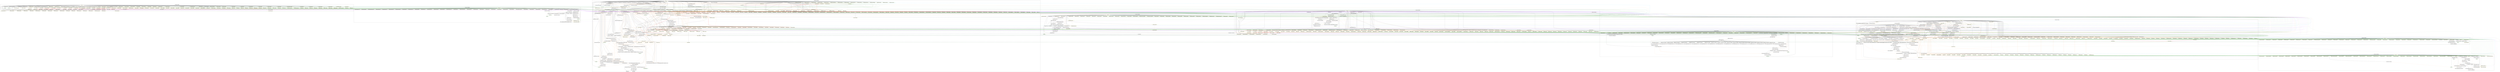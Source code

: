 digraph {
    subgraph cluster_67 {
        graph [label="[\"wcet/compress.c:200\"]@main"];
        -4611686018427387836 [label="(global-out)@main:@maxbits"
                             ,color=yellow];
        -4611686018427387834 [label="FinalUse(%1)"
                             ,color=green];
        -4611686018427387833 [label="FinalUse(%count)"
                             ,color=green];
        -2305843009213693884 [label="(global-out)@main:@maxmaxcode"
                             ,color=yellow];
        -1152921504606846908 [label="(global-out)@main:@free_ent"
                             ,color=yellow];
        -922337203685477513 [label="(global-out)@main:@exit_stat"
                            ,color=yellow];
        -512409557603043033 [label="(global-out)@main:@clear_flg"
                            ,color=yellow];
        -512409557603043014 [label="(actual-out)_86:@free_ent"
                            ,color=yellow];
        -485440633518672343 [label="(global-out)@main:@ratio"
                            ,color=yellow];
        -461168601842738723 [label="(global-out)@main:@checkpoint"
                            ,color=yellow];
        -461168601842738704 [label="(actual-out)_86:@exit_stat"
                            ,color=yellow];
        -401016175515424968 [label="(global-out)@main:@InCnt"
                            ,color=yellow];
        -384307168202282258 [label="(global-out)@main:@apsim_InCnt"
                            ,color=yellow];
        -368934881474190965 [label="(global-out)@main:@orig_text_buffer"
                            ,color=yellow];
        -341606371735361999 [label="(global-out)@main:@InBuff"
                            ,color=yellow];
        -329406144173384764 [label="(actual-out)_86:@clear_flg"
                            ,color=yellow];
        -318047311615681838 [label="(actual-out)_86:@ratio"
                            ,color=yellow];
        -307445734561825774 [label="(actual-out)_86:@checkpoint"
                            ,color=yellow];
        -297528130221121733 [label="(global-out)@main:@OutBuff"
                            ,color=yellow];
        -288230376151711676 [label="(global-out)@main:@in_count"
                            ,color=yellow];
        -279496122328932514 [label="(actual-out)_86:@InCnt"
                            ,color=yellow];
        -271275648142787456 [label="(global-out)@main:@out_count"
                            ,color=yellow];
        -271275648142787437 [label="(actual-out)_86:@apsim_InCnt"
                            ,color=yellow];
        -263524915338707813 [label="(global-out)@main:@offset"
                            ,color=yellow];
        -263524915338707806 [label="(actual-out)_74:@orig_text_buffer"
                            ,color=yellow];
        -256204778801521483 [label="(global-out)@main:@bytes_out"
                            ,color=yellow];
        -249280325320399279 [label="(global-out)@main:@n_bits"
                            ,color=yellow];
        -249280325320399260 [label="(actual-out)_86:@InBuff"
                            ,color=yellow];
        -242720316759336138 [label="(global-out)@main:@maxcode"
                            ,color=yellow];
        -236496718893712133 [label="(global-out)@main:@htab"
                            ,color=yellow];
        -224960293581823733 [label="(global-out)@main:@codetab"
                            ,color=yellow];
        -224960293581823714 [label="(actual-out)_86:@OutBuff"
                            ,color=yellow];
        -219604096115589814 [label="(actual-out)_86:@in_count"
                            ,color=yellow];
        -209622091746699364 [label="(actual-out)_86:@out_count"
                            ,color=yellow];
        -204963823041217154 [label="(actual-out)_86:@offset"
                            ,color=yellow];
        -200508087757712431 [label="(actual-out)_86:@bytes_out"
                            ,color=yellow];
        -196241958230952590 [label="(actual-out)_86:@n_bits"
                            ,color=yellow];
        -192153584101141076 [label="(actual-out)_86:@maxcode"
                            ,color=yellow];
        -188232082384791257 [label="(actual-out)_86:@htab"
                            ,color=yellow];
        -180850432095191596 [label="(actual-out)_86:@codetab"
                            ,color=yellow];
        67 [label="ENTER @main"
           ,color=yellow];
        69 [label="[]: %1 = alloca i32 , align 4"
           ,shape=box];
        70 [label="[]: %count = alloca i32 , align 4"
           ,shape=box];
        71 [label="[]: store i32 0 , i32* %1"
           ,shape=box];
        73 [label="[202]: store i32 50 , i32* %count , align 4"
           ,shape=box];
        74 [label="[204]: call void @initbuffer ( )"
           ,shape=box];
        75 [label="[210]: store i32 16 , i32* @maxbits , align 4"
           ,shape=box];
        76 [label="[211]: store i64 65536 , i64* @maxmaxcode , align 8"
           ,shape=box];
        77 [label="[213]: store i32 50 , i32* @InCnt , align 4"
           ,shape=box];
        79 [label="[214]: store i32 53 , i32* @apsim_InCnt , align 4"
           ,shape=box];
        82 [label="[215]: store i8* i8* getelementptr ( [50 x i8]* @orig_text_buffer ,  i32 0, i32 0 ) , i8** @InBuff , align 8"
           ,shape=box];
        85 [label="[216]: store i8* i8* getelementptr ( [55 x i8]* @comp_text_buffer ,  i32 0, i32 0 ) , i8** @OutBuff , align 8"
           ,shape=box];
        86 [label="[218]: call void @compress ( )"
           ,shape=box];
        87 [label="[220]: ret i32 0"
           ,shape=box];
        121360158379668016 [label="(actual-in)_86:@ofname"
                           ,color=yellow];
        121360158379668028 [label="(actual-in)_74:@ofname"
                           ,color=yellow];
        122978293824730258 [label="(actual-in)_86:@fsize"
                           ,color=yellow];
        122978293824730270 [label="(actual-in)_74:@fsize"
                           ,color=yellow];
        126347562148695473 [label="(actual-in)_86:@buf"
                           ,color=yellow];
        126347562148695485 [label="(actual-in)_74:@buf"
                           ,color=yellow];
        139748061164466233 [label="(global-in)@main:@ofname"
                           ,color=yellow];
        141898031336227253 [label="(global-in)@main:@fsize"
                           ,color=yellow];
        144115188075855785 [label="(actual-in)_86:@rmask"
                           ,color=yellow];
        144115188075855797 [label="(actual-in)_74:@rmask"
                           ,color=yellow];
        146402730743726533 [label="(global-in)@main:@buf"
                           ,color=yellow];
        170803185867680966 [label="(global-in)@main:@rmask"
                           ,color=yellow];
        174025887487825872 [label="(actual-in)_86:@lmask"
                           ,color=yellow];
        174025887487825884 [label="(actual-in)_74:@lmask"
                           ,color=yellow];
        180850432095191596 [label="(actual-in)_86:@codetab"
                           ,color=yellow];
        180850432095191608 [label="(actual-in)_74:@codetab"
                           ,color=yellow];
        188232082384791257 [label="(actual-in)_86:@htab"
                           ,color=yellow];
        188232082384791269 [label="(actual-in)_74:@htab"
                           ,color=yellow];
        192153584101141076 [label="(actual-in)_86:@maxcode"
                           ,color=yellow];
        192153584101141088 [label="(actual-in)_74:@maxcode"
                           ,color=yellow];
        196241958230952590 [label="(actual-in)_86:@n_bits"
                           ,color=yellow];
        196241958230952602 [label="(actual-in)_74:@n_bits"
                           ,color=yellow];
        200508087757712431 [label="(actual-in)_86:@bytes_out"
                           ,color=yellow];
        200508087757712443 [label="(actual-in)_74:@bytes_out"
                           ,color=yellow];
        204963823041217154 [label="(actual-in)_86:@offset"
                           ,color=yellow];
        204963823041217166 [label="(actual-in)_74:@offset"
                           ,color=yellow];
        209622091746699364 [label="(actual-in)_86:@out_count"
                           ,color=yellow];
        209622091746699376 [label="(actual-in)_74:@out_count"
                           ,color=yellow];
        214497024112901695 [label="(global-in)@main:@lmask"
                           ,color=yellow];
        219604096115589814 [label="(actual-in)_86:@in_count"
                           ,color=yellow];
        219604096115589826 [label="(actual-in)_74:@in_count"
                           ,color=yellow];
        224960293581823714 [label="(actual-in)_86:@OutBuff"
                           ,color=yellow];
        224960293581823726 [label="(actual-in)_74:@OutBuff"
                           ,color=yellow];
        224960293581823733 [label="(global-in)@main:@codetab"
                           ,color=yellow];
        236496718893712114 [label="(actual-in)_86:@comp_text_buffer"
                           ,color=yellow];
        236496718893712126 [label="(actual-in)_74:@comp_text_buffer"
                           ,color=yellow];
        236496718893712133 [label="(global-in)@main:@htab"
                           ,color=yellow];
        242720316759336138 [label="(global-in)@main:@maxcode"
                           ,color=yellow];
        249280325320399260 [label="(actual-in)_86:@InBuff"
                           ,color=yellow];
        249280325320399272 [label="(actual-in)_74:@InBuff"
                           ,color=yellow];
        249280325320399279 [label="(global-in)@main:@n_bits"
                           ,color=yellow];
        256204778801521483 [label="(global-in)@main:@bytes_out"
                           ,color=yellow];
        263524915338707794 [label="(actual-in)_86:@orig_text_buffer"
                           ,color=yellow];
        263524915338707806 [label="(actual-in)_74:@orig_text_buffer"
                           ,color=yellow];
        263524915338707813 [label="(global-in)@main:@offset"
                           ,color=yellow];
        271275648142787437 [label="(actual-in)_86:@apsim_InCnt"
                           ,color=yellow];
        271275648142787449 [label="(actual-in)_74:@apsim_InCnt"
                           ,color=yellow];
        271275648142787456 [label="(global-in)@main:@out_count"
                           ,color=yellow];
        279496122328932514 [label="(actual-in)_86:@InCnt"
                           ,color=yellow];
        279496122328932526 [label="(actual-in)_74:@InCnt"
                           ,color=yellow];
        288230376151711657 [label="(actual-in)_86:@force"
                           ,color=yellow];
        288230376151711669 [label="(actual-in)_74:@force"
                           ,color=yellow];
        288230376151711676 [label="(global-in)@main:@in_count"
                           ,color=yellow];
        297528130221121733 [label="(global-in)@main:@OutBuff"
                           ,color=yellow];
        307445734561825774 [label="(actual-in)_86:@checkpoint"
                           ,color=yellow];
        307445734561825786 [label="(actual-in)_74:@checkpoint"
                           ,color=yellow];
        318047311615681838 [label="(actual-in)_86:@ratio"
                           ,color=yellow];
        318047311615681850 [label="(actual-in)_74:@ratio"
                           ,color=yellow];
        318047311615681857 [label="(global-in)@main:@comp_text_buffer"
                           ,color=yellow];
        329406144173384764 [label="(actual-in)_86:@clear_flg"
                           ,color=yellow];
        329406144173384776 [label="(actual-in)_74:@clear_flg"
                           ,color=yellow];
        341606371735361999 [label="(global-in)@main:@InBuff"
                           ,color=yellow];
        354745078340568214 [label="(actual-in)_86:@block_compress"
                           ,color=yellow];
        354745078340568226 [label="(actual-in)_74:@block_compress"
                           ,color=yellow];
        368934881474190946 [label="(actual-in)_86:@quiet"
                           ,color=yellow];
        368934881474190958 [label="(actual-in)_74:@quiet"
                           ,color=yellow];
        368934881474190965 [label="(global-in)@main:@orig_text_buffer"
                           ,color=yellow];
        384307168202282239 [label="(actual-in)_86:@zcat_flg"
                           ,color=yellow];
        384307168202282251 [label="(actual-in)_74:@zcat_flg"
                           ,color=yellow];
        384307168202282258 [label="(global-in)@main:@apsim_InCnt"
                           ,color=yellow];
        401016175515424968 [label="(global-in)@main:@InCnt"
                           ,color=yellow];
        419244183493398814 [label="(actual-in)_86:@nomagic"
                           ,color=yellow];
        419244183493398826 [label="(actual-in)_74:@nomagic"
                           ,color=yellow];
        419244183493398833 [label="(global-in)@main:@force"
                           ,color=yellow];
        461168601842738704 [label="(actual-in)_86:@exit_stat"
                           ,color=yellow];
        461168601842738716 [label="(actual-in)_74:@exit_stat"
                           ,color=yellow];
        461168601842738723 [label="(global-in)@main:@checkpoint"
                           ,color=yellow];
        485440633518672343 [label="(global-in)@main:@ratio"
                           ,color=yellow];
        512409557603043014 [label="(actual-in)_86:@free_ent"
                           ,color=yellow];
        512409557603043026 [label="(actual-in)_74:@free_ent"
                           ,color=yellow];
        512409557603043033 [label="(global-in)@main:@clear_flg"
                           ,color=yellow];
        576460752303423401 [label="(actual-in)_86:@hsize"
                           ,color=yellow];
        576460752303423413 [label="(actual-in)_74:@hsize"
                           ,color=yellow];
        576460752303423420 [label="(global-in)@main:@block_compress"
                           ,color=yellow];
        614891469123651653 [label="(global-in)@main:@quiet"
                           ,color=yellow];
        658812288346769614 [label="(actual-in)_86:@maxmaxcode"
                           ,color=yellow];
        658812288346769626 [label="(actual-in)_74:@maxmaxcode"
                           ,color=yellow];
        658812288346769633 [label="(global-in)@main:@zcat_flg"
                           ,color=yellow];
        768614336404564564 [label="(actual-in)_86:@maxbits"
                           ,color=yellow];
        768614336404564576 [label="(actual-in)_74:@maxbits"
                           ,color=yellow];
        768614336404564583 [label="(global-in)@main:@nomagic"
                           ,color=yellow];
        922337203685477513 [label="(global-in)@main:@exit_stat"
                           ,color=yellow];
        1152921504606846908 [label="(global-in)@main:@free_ent"
                            ,color=yellow];
        1537228672809129234 [label="(global-in)@main:@hsize"
                            ,color=yellow];
        2305843009213693884 [label="(global-in)@main:@maxmaxcode"
                            ,color=yellow];
        4611686018427387836 [label="(global-in)@main:@maxbits"
                            ,color=yellow];
    }
    subgraph cluster_88 {
        graph [label="[\"wcet/compress.c:226\"]@initbuffer"];
        -4611686018427387813 [label="FinalUse(%seed)"
                             ,color=green];
        -4611686018427387812 [label="FinalUse(%i)"
                             ,color=green];
        -4611686018427387811 [label="FinalUse(%tabort)"
                             ,color=green];
        -368934881474190944 [label="(global-out)@initbuffer:@orig_text_buffer"
                            ,color=yellow];
        88 [label="ENTER @initbuffer"
           ,color=yellow];
        90 [label="[]: %seed = alloca i32 , align 4"
           ,shape=box];
        91 [label="[]: %i = alloca i32 , align 4"
           ,shape=box];
        92 [label="[]: %tabort = alloca i32 , align 4"
           ,shape=box];
        93 [label="[228]: store i32 1 , i32* %seed , align 4"
           ,shape=box];
        94 [label="[232]: store i32 0 , i32* %i , align 4"
           ,shape=box];
        95 [label="[232]: br label %1"
           ,shape=box];
        97 [label="[]: %2 = phi i32 [ [%8, %5], [1, %0] ]"
           ,shape=box];
        98 [label="[]: %3 = phi i32 [ [%13, %5], [0, %0] ]"
           ,shape=box];
        99 [label="[232]: %4 = icmp slt i32 %3 , 50"
           ,shape=box];
        100 [label="[232]: br i1 %4 , label %5 , label %14"
            ,shape=box];
        102 [label="[234]: store i32 %3 , i32* %tabort , align 4"
            ,shape=box];
        104 [label="[235]: %6 = mul nsw i32 %2 , 133"
            ,shape=box];
        106 [label="[235]: %7 = add nsw i32 %6 , 81"
            ,shape=box];
        108 [label="[235]: %8 = rem i32 %7 , 8095"
            ,shape=box];
        109 [label="[235]: store i32 %8 , i32* %seed , align 4"
            ,shape=box];
        111 [label="[237]: %9 = rem i32 %8 , 256"
            ,shape=box];
        112 [label="[237]: %10 = trunc i32 %9 to i8"
            ,shape=box];
        113 [label="[237]: %11 = sext i32 %3 to i64"
            ,shape=box];
        114 [label="[237]: %12 = getelementptr inbounds [50 x i8]* @orig_text_buffer , i32 0, i64 %11"
            ,shape=box];
        115 [label="[237]: store i8 %10 , i8* %12 , align 1"
            ,shape=box];
        116 [label="[232]: %13 = add nsw i32 %3 , 1"
            ,shape=box];
        117 [label="[232]: store i32 %13 , i32* %i , align 4"
            ,shape=box];
        118 [label="[232]: br label %1"
            ,shape=box];
        120 [label="[239]: ret void"
            ,shape=box];
        139748061164466212 [label="(global-in)@initbuffer:@ofname"
                           ,color=yellow];
        141898031336227232 [label="(global-in)@initbuffer:@fsize"
                           ,color=yellow];
        146402730743726512 [label="(global-in)@initbuffer:@buf"
                           ,color=yellow];
        170803185867680945 [label="(global-in)@initbuffer:@rmask"
                           ,color=yellow];
        214497024112901674 [label="(global-in)@initbuffer:@lmask"
                           ,color=yellow];
        224960293581823712 [label="(global-in)@initbuffer:@codetab"
                           ,color=yellow];
        236496718893712112 [label="(global-in)@initbuffer:@htab"
                           ,color=yellow];
        242720316759336117 [label="(global-in)@initbuffer:@maxcode"
                           ,color=yellow];
        249280325320399258 [label="(global-in)@initbuffer:@n_bits"
                           ,color=yellow];
        256204778801521462 [label="(global-in)@initbuffer:@bytes_out"
                           ,color=yellow];
        263524915338707792 [label="(global-in)@initbuffer:@offset"
                           ,color=yellow];
        271275648142787435 [label="(global-in)@initbuffer:@out_count"
                           ,color=yellow];
        288230376151711655 [label="(global-in)@initbuffer:@in_count"
                           ,color=yellow];
        297528130221121712 [label="(global-in)@initbuffer:@OutBuff"
                           ,color=yellow];
        318047311615681836 [label="(global-in)@initbuffer:@comp_text_buffer"
                           ,color=yellow];
        341606371735361978 [label="(global-in)@initbuffer:@InBuff"
                           ,color=yellow];
        368934881474190944 [label="(global-in)@initbuffer:@orig_text_buffer"
                           ,color=yellow];
        384307168202282237 [label="(global-in)@initbuffer:@apsim_InCnt"
                           ,color=yellow];
        401016175515424947 [label="(global-in)@initbuffer:@InCnt"
                           ,color=yellow];
        419244183493398812 [label="(global-in)@initbuffer:@force"
                           ,color=yellow];
        461168601842738702 [label="(global-in)@initbuffer:@checkpoint"
                           ,color=yellow];
        485440633518672322 [label="(global-in)@initbuffer:@ratio"
                           ,color=yellow];
        512409557603043012 [label="(global-in)@initbuffer:@clear_flg"
                           ,color=yellow];
        576460752303423399 [label="(global-in)@initbuffer:@block_compress"
                           ,color=yellow];
        614891469123651632 [label="(global-in)@initbuffer:@quiet"
                           ,color=yellow];
        658812288346769612 [label="(global-in)@initbuffer:@zcat_flg"
                           ,color=yellow];
        768614336404564562 [label="(global-in)@initbuffer:@nomagic"
                           ,color=yellow];
        922337203685477492 [label="(global-in)@initbuffer:@exit_stat"
                           ,color=yellow];
        1152921504606846887 [label="(global-in)@initbuffer:@free_ent"
                            ,color=yellow];
        1537228672809129213 [label="(global-in)@initbuffer:@hsize"
                            ,color=yellow];
        2305843009213693863 [label="(global-in)@initbuffer:@maxmaxcode"
                            ,color=yellow];
        4611686018427387815 [label="(global-in)@initbuffer:@maxbits"
                            ,color=yellow];
    }
    subgraph cluster_121 {
        graph [label="[\"wcet/compress.c:249\"]@compress"];
        -4611686018427387780 [label="FinalUse(%fcode)"
                             ,color=green];
        -4611686018427387779 [label="FinalUse(%i)"
                             ,color=green];
        -4611686018427387778 [label="FinalUse(%c)"
                             ,color=green];
        -4611686018427387777 [label="FinalUse(%ent)"
                             ,color=green];
        -4611686018427387776 [label="FinalUse(%disp)"
                             ,color=green];
        -4611686018427387775 [label="FinalUse(%hsize_reg)"
                             ,color=green];
        -4611686018427387774 [label="FinalUse(%hshift)"
                             ,color=green];
        -4611686018427387773 [label="FinalUse(%apsim_bound111)"
                             ,color=green];
        -1152921504606846854 [label="(global-out)@compress:@free_ent"
                             ,color=yellow];
        -922337203685477459 [label="(global-out)@compress:@exit_stat"
                            ,color=yellow];
        -512409557603042979 [label="(global-out)@compress:@clear_flg"
                            ,color=yellow];
        -512409557603042810 [label="(actual-out)_290:@free_ent"
                            ,color=yellow];
        -485440633518672289 [label="(global-out)@compress:@ratio"
                            ,color=yellow];
        -461168601842738669 [label="(global-out)@compress:@checkpoint"
                            ,color=yellow];
        -401016175515424914 [label="(global-out)@compress:@InCnt"
                            ,color=yellow];
        -384307168202282204 [label="(global-out)@compress:@apsim_InCnt"
                            ,color=yellow];
        -341606371735361945 [label="(global-out)@compress:@InBuff"
                            ,color=yellow];
        -329406144173384560 [label="(actual-out)_290:@clear_flg"
                            ,color=yellow];
        -318047311615681634 [label="(actual-out)_290:@ratio"
                            ,color=yellow];
        -307445734561825570 [label="(actual-out)_290:@checkpoint"
                            ,color=yellow];
        -297528130221121679 [label="(global-out)@compress:@OutBuff"
                            ,color=yellow];
        -288230376151711622 [label="(global-out)@compress:@in_count"
                            ,color=yellow];
        -279496122328932450 [label="(actual-out)%5:@InCnt"
                            ,color=yellow];
        -279496122328932417 [label="(actual-out)%22:@InCnt"
                            ,color=yellow];
        -271275648142787402 [label="(global-out)@compress:@out_count"
                            ,color=yellow];
        -271275648142787373 [label="(actual-out)%5:@apsim_InCnt"
                            ,color=yellow];
        -271275648142787340 [label="(actual-out)%22:@apsim_InCnt"
                            ,color=yellow];
        -263524915338707759 [label="(global-out)@compress:@offset"
                            ,color=yellow];
        -256204778801521429 [label="(global-out)@compress:@bytes_out"
                            ,color=yellow];
        -249280325320399225 [label="(global-out)@compress:@n_bits"
                            ,color=yellow];
        -249280325320399196 [label="(actual-out)%5:@InBuff"
                            ,color=yellow];
        -249280325320399163 [label="(actual-out)%22:@InBuff"
                            ,color=yellow];
        -242720316759336084 [label="(global-out)@compress:@maxcode"
                            ,color=yellow];
        -236496718893712079 [label="(global-out)@compress:@htab"
                            ,color=yellow];
        -224960293581823679 [label="(global-out)@compress:@codetab"
                            ,color=yellow];
        -224960293581823510 [label="(actual-out)_290:@OutBuff"
                            ,color=yellow];
        -204963823041216950 [label="(actual-out)_290:@offset"
                            ,color=yellow];
        -200508087757712227 [label="(actual-out)_290:@bytes_out"
                            ,color=yellow];
        -196241958230952386 [label="(actual-out)_290:@n_bits"
                            ,color=yellow];
        -192153584101140872 [label="(actual-out)_290:@maxcode"
                            ,color=yellow];
        121 [label="ENTER @compress"
            ,color=yellow];
        123 [label="[]: %fcode = alloca i64 , align 8"
            ,shape=box];
        124 [label="[]: %i = alloca i64 , align 8"
            ,shape=box];
        125 [label="[]: %c = alloca i32 , align 4"
            ,shape=box];
        126 [label="[]: %ent = alloca i64 , align 8"
            ,shape=box];
        127 [label="[]: %disp = alloca i32 , align 4"
            ,shape=box];
        128 [label="[]: %hsize_reg = alloca i64 , align 8"
            ,shape=box];
        129 [label="[]: %hshift = alloca i32 , align 4"
            ,shape=box];
        130 [label="[]: %apsim_bound111 = alloca i32 , align 4"
            ,shape=box];
        131 [label="[252]: store i64 0 , i64* %i , align 8"
            ,shape=box];
        132 [label="[260]: store i32 0 , i32* @offset , align 4"
            ,shape=box];
        134 [label="[261]: store i64 3 , i64* @bytes_out , align 8"
            ,shape=box];
        135 [label="[262]: store i64 0 , i64* @out_count , align 8"
            ,shape=box];
        136 [label="[263]: store i32 0 , i32* @clear_flg , align 4"
            ,shape=box];
        137 [label="[264]: store i64 0 , i64* @ratio , align 8"
            ,shape=box];
        138 [label="[265]: store i64 1 , i64* @in_count , align 8"
            ,shape=box];
        139 [label="[266]: store i64 10000 , i64* @checkpoint , align 8"
            ,shape=box];
        141 [label="[267]: store i32 9 , i32* @n_bits , align 4"
            ,shape=box];
        143 [label="[267]: store i64 511 , i64* @maxcode , align 8"
            ,shape=box];
        144 [label="[268]: %1 = load i32* @block_compress , align 4"
            ,shape=box];
        145 [label="[268]: %2 = icmp ne i32 %1 , 0"
            ,shape=box];
        147 [label="[268]: %3 = select i1 %2 , i32 257 , i32 256"
            ,shape=box];
        148 [label="[268]: %4 = sext i32 %3 to i64"
            ,shape=box];
        149 [label="[268]: store i64 %4 , i64* @free_ent , align 8"
            ,shape=box];
        150 [label="[270]: %5 = call i32 @getbyte ( )"
            ,shape=box];
        151 [label="[270]: %6 = zext i32 %5 to i64"
            ,shape=box];
        152 [label="[270]: store i64 %6 , i64* %ent , align 8"
            ,shape=box];
        153 [label="[272]: store i32 0 , i32* %hshift , align 4"
            ,shape=box];
        154 [label="[273]: %7 = load i64* @hsize , align 8"
            ,shape=box];
        155 [label="[273]: store i64 %7 , i64* %fcode , align 8"
            ,shape=box];
        156 [label="[273]: br label %8"
            ,shape=box];
        158 [label="[]: %9 = phi i32 [ [%13, %12], [0, %0] ]"
            ,shape=box];
        159 [label="[]: %10 = phi i64 [ [%14, %12], [%7, %0] ]"
            ,shape=box];
        160 [label="[273]: %11 = icmp slt i64 %10 , 65536"
            ,shape=box];
        161 [label="[273]: br i1 %11 , label %12 , label %15"
            ,shape=box];
        163 [label="[275]: %13 = add nsw i32 %9 , 1"
            ,shape=box];
        164 [label="[275]: store i32 %13 , i32* %hshift , align 4"
            ,shape=box];
        166 [label="[273]: %14 = mul nsw i64 %10 , 2"
            ,shape=box];
        167 [label="[273]: store i64 %14 , i64* %fcode , align 8"
            ,shape=box];
        168 [label="[273]: br label %8"
            ,shape=box];
        171 [label="[278]: %16 = sub nsw i32 8 , %9"
            ,shape=box];
        172 [label="[278]: store i32 %16 , i32* %hshift , align 4"
            ,shape=box];
        173 [label="[280]: store i64 %7 , i64* %hsize_reg , align 8"
            ,shape=box];
        174 [label="[281]: call void @cl_hash ( i64 %7 )"
            ,shape=box];
        175 [label="[284]: br label %17"
            ,shape=box];
        177 [label="[]: %18 = phi i64 [ [%25, %95], [%66, %63], [%39, %36], [%6, %15] ]"
            ,shape=box];
        178 [label="[284]: %19 = load i32* @InCnt , align 4"
            ,shape=box];
        179 [label="[284]: %20 = icmp sgt i32 %19 , 0"
            ,shape=box];
        180 [label="[284]: br i1 %20 , label %21 , label %96"
            ,shape=box];
        182 [label="[286]: store i32 0 , i32* %apsim_bound111 , align 4"
            ,shape=box];
        183 [label="[288]: %22 = call i32 @getbyte ( )"
            ,shape=box];
        184 [label="[288]: store i32 %22 , i32* %c , align 4"
            ,shape=box];
        185 [label="[290]: %23 = load i64* @in_count , align 8"
            ,shape=box];
        186 [label="[290]: %24 = add nsw i64 %23 , 1"
            ,shape=box];
        187 [label="[290]: store i64 %24 , i64* @in_count , align 8"
            ,shape=box];
        188 [label="[291]: %25 = sext i32 %22 to i64"
            ,shape=box];
        189 [label="[291]: %26 = load i32* @maxbits , align 4"
            ,shape=box];
        190 [label="[291]: %27 = zext i32 %26 to i64"
            ,shape=box];
        191 [label="[291]: %28 = shl i64 %25 , %27"
            ,shape=box];
        192 [label="[291]: %29 = add nsw i64 %28 , %18"
            ,shape=box];
        193 [label="[291]: store i64 %29 , i64* %fcode , align 8"
            ,shape=box];
        194 [label="[292]: %30 = shl i32 %22 , %16"
            ,shape=box];
        195 [label="[292]: %31 = sext i32 %30 to i64"
            ,shape=box];
        196 [label="[292]: %32 = xor i64 %31 , %18"
            ,shape=box];
        197 [label="[292]: store i64 %32 , i64* %i , align 8"
            ,shape=box];
        198 [label="[294]: %33 = getelementptr inbounds [257 x i64]* @htab , i32 0, i64 %32"
            ,shape=box];
        199 [label="[294]: %34 = load i64* %33 , align 8"
            ,shape=box];
        200 [label="[294]: %35 = icmp eq i64 %34 , %29"
            ,shape=box];
        201 [label="[294]: br i1 %35 , label %36 , label %40"
            ,shape=box];
        203 [label="[295]: %37 = getelementptr inbounds [257 x i16]* @codetab , i32 0, i64 %32"
            ,shape=box];
        204 [label="[295]: %38 = load i16* %37 , align 2"
            ,shape=box];
        205 [label="[295]: %39 = zext i16 %38 to i64"
            ,shape=box];
        206 [label="[295]: store i64 %39 , i64* %ent , align 8"
            ,shape=box];
        207 [label="[296]: br label %17"
            ,shape=box];
        209 [label="[297]: %41 = icmp slt i64 %34 , 0"
            ,shape=box];
        210 [label="[297]: br i1 %41 , label %42 , label %43"
            ,shape=box];
        212 [label="[298]: br label %75"
            ,shape=box];
        214 [label="[302]: %44 = sub nsw i64 %7 , %32"
            ,shape=box];
        215 [label="[302]: %45 = trunc i64 %44 to i32"
            ,shape=box];
        216 [label="[302]: store i32 %45 , i32* %disp , align 4"
            ,shape=box];
        217 [label="[303]: %46 = icmp eq i64 %32 , 0"
            ,shape=box];
        218 [label="[303]: br i1 %46 , label %47 , label %48"
            ,shape=box];
        220 [label="[304]: store i32 1 , i32* %disp , align 4"
            ,shape=box];
        221 [label="[305]: br label %48"
            ,shape=box];
        223 [label="[]: %49 = phi i32 [ [1, %47], [%45, %43] ]"
            ,shape=box];
        224 [label="[305]: br label %50"
            ,shape=box];
        226 [label="[]: %51 = phi i32 [ [%70, %73], [0, %48] ]"
            ,shape=box];
        227 [label="[]: %52 = phi i64 [ [%59, %73], [%32, %48] ]"
            ,shape=box];
        228 [label="[309]: %53 = sext i32 %49 to i64"
            ,shape=box];
        229 [label="[309]: %54 = sub nsw i64 %52 , %53"
            ,shape=box];
        230 [label="[309]: store i64 %54 , i64* %i , align 8"
            ,shape=box];
        231 [label="[309]: %55 = icmp slt i64 %54 , 0"
            ,shape=box];
        232 [label="[309]: br i1 %55 , label %56 , label %58"
            ,shape=box];
        234 [label="[310]: %57 = add nsw i64 %54 , %7"
            ,shape=box];
        235 [label="[310]: store i64 %57 , i64* %i , align 8"
            ,shape=box];
        236 [label="[311]: br label %58"
            ,shape=box];
        238 [label="[]: %59 = phi i64 [ [%57, %56], [%54, %50] ]"
            ,shape=box];
        239 [label="[313]: %60 = getelementptr inbounds [257 x i64]* @htab , i32 0, i64 %59"
            ,shape=box];
        240 [label="[313]: %61 = load i64* %60 , align 8"
            ,shape=box];
        241 [label="[313]: %62 = icmp eq i64 %61 , %29"
            ,shape=box];
        242 [label="[313]: br i1 %62 , label %63 , label %67"
            ,shape=box];
        244 [label="[314]: %64 = getelementptr inbounds [257 x i16]* @codetab , i32 0, i64 %59"
            ,shape=box];
        245 [label="[314]: %65 = load i16* %64 , align 2"
            ,shape=box];
        246 [label="[314]: %66 = zext i16 %65 to i64"
            ,shape=box];
        247 [label="[314]: store i64 %66 , i64* %ent , align 8"
            ,shape=box];
        248 [label="[315]: br label %17"
            ,shape=box];
        250 [label="[318]: %68 = icmp sgt i64 %61 , 0"
            ,shape=box];
        251 [label="[318]: br i1 %68 , label %69 , label %74"
            ,shape=box];
        253 [label="[318]: %70 = add nsw i32 %51 , 1"
            ,shape=box];
        254 [label="[318]: store i32 %70 , i32* %apsim_bound111 , align 4"
            ,shape=box];
        255 [label="[318]: %71 = sext i32 %70 to i64"
            ,shape=box];
        256 [label="[318]: %72 = icmp slt i64 %71 , %24"
            ,shape=box];
        257 [label="[318]: br i1 %72 , label %73 , label %74"
            ,shape=box];
        259 [label="[319]: br label %50"
            ,shape=box];
        261 [label="[319]: br label %75"
            ,shape=box];
        263 [label="[]: %76 = phi i64 [ [%59, %74], [%32, %42] ]"
            ,shape=box];
        264 [label="[322]: %77 = load i64* @out_count , align 8"
            ,shape=box];
        265 [label="[322]: %78 = add nsw i64 %77 , 1"
            ,shape=box];
        266 [label="[322]: store i64 %78 , i64* @out_count , align 8"
            ,shape=box];
        267 [label="[323]: store i64 %25 , i64* %ent , align 8"
            ,shape=box];
        268 [label="[324]: %79 = load i64* @free_ent , align 8"
            ,shape=box];
        269 [label="[324]: %80 = load i64* @maxmaxcode , align 8"
            ,shape=box];
        270 [label="[324]: %81 = icmp slt i64 %79 , %80"
            ,shape=box];
        271 [label="[324]: br i1 %81 , label %82 , label %87"
            ,shape=box];
        273 [label="[325]: %83 = add nsw i64 %79 , 1"
            ,shape=box];
        274 [label="[325]: store i64 %83 , i64* @free_ent , align 8"
            ,shape=box];
        275 [label="[325]: %84 = trunc i64 %79 to i16"
            ,shape=box];
        276 [label="[325]: %85 = getelementptr inbounds [257 x i16]* @codetab , i32 0, i64 %76"
            ,shape=box];
        277 [label="[325]: store i16 %84 , i16* %85 , align 2"
            ,shape=box];
        278 [label="[326]: %86 = getelementptr inbounds [257 x i64]* @htab , i32 0, i64 %76"
            ,shape=box];
        279 [label="[326]: store i64 %29 , i64* %86 , align 8"
            ,shape=box];
        280 [label="[327]: br label %95"
            ,shape=box];
        282 [label="[327]: %88 = load i64* @checkpoint , align 8"
            ,shape=box];
        283 [label="[327]: %89 = icmp sge i64 %24 , %88"
            ,shape=box];
        284 [label="[327]: br i1 %89 , label %90 , label %94"
            ,shape=box];
        286 [label="[327]: %91 = load i32* @block_compress , align 4"
            ,shape=box];
        287 [label="[327]: %92 = icmp ne i32 %91 , 0"
            ,shape=box];
        288 [label="[327]: br i1 %92 , label %93 , label %94"
            ,shape=box];
        290 [label="[328]: call void @cl_block ( )"
            ,shape=box];
        291 [label="[329]: br label %94"
            ,shape=box];
        293 [label="[]: br label %95"
            ,shape=box];
        295 [label="[331]: br label %17"
            ,shape=box];
        297 [label="[332]: %97 = load i64* @bytes_out , align 8"
            ,shape=box];
        298 [label="[332]: %98 = load i64* @in_count , align 8"
            ,shape=box];
        299 [label="[332]: %99 = icmp sgt i64 %97 , %98"
            ,shape=box];
        300 [label="[332]: br i1 %99 , label %100 , label %101"
            ,shape=box];
        303 [label="[333]: store i32 2 , i32* @exit_stat , align 4"
            ,shape=box];
        304 [label="[334]: br label %101"
            ,shape=box];
        306 [label="[335]: ret void"
            ,shape=box];
        121360158379667812 [label="(actual-in)_290:@ofname"
                           ,color=yellow];
        121360158379667919 [label="(actual-in)%22:@ofname"
                           ,color=yellow];
        121360158379667928 [label="(actual-in)_174:@ofname"
                           ,color=yellow];
        121360158379667952 [label="(actual-in)%5:@ofname"
                           ,color=yellow];
        122978293824730054 [label="(actual-in)_290:@fsize"
                           ,color=yellow];
        122978293824730161 [label="(actual-in)%22:@fsize"
                           ,color=yellow];
        122978293824730170 [label="(actual-in)_174:@fsize"
                           ,color=yellow];
        122978293824730194 [label="(actual-in)%5:@fsize"
                           ,color=yellow];
        126347562148695269 [label="(actual-in)_290:@buf"
                           ,color=yellow];
        126347562148695376 [label="(actual-in)%22:@buf"
                           ,color=yellow];
        126347562148695385 [label="(actual-in)_174:@buf"
                           ,color=yellow];
        126347562148695409 [label="(actual-in)%5:@buf"
                           ,color=yellow];
        139748061164466179 [label="(global-in)@compress:@ofname"
                           ,color=yellow];
        141898031336227199 [label="(global-in)@compress:@fsize"
                           ,color=yellow];
        144115188075855581 [label="(actual-in)_290:@rmask"
                           ,color=yellow];
        144115188075855688 [label="(actual-in)%22:@rmask"
                           ,color=yellow];
        144115188075855697 [label="(actual-in)_174:@rmask"
                           ,color=yellow];
        144115188075855721 [label="(actual-in)%5:@rmask"
                           ,color=yellow];
        146402730743726479 [label="(global-in)@compress:@buf"
                           ,color=yellow];
        170803185867680912 [label="(global-in)@compress:@rmask"
                           ,color=yellow];
        174025887487825668 [label="(actual-in)_290:@lmask"
                           ,color=yellow];
        174025887487825775 [label="(actual-in)%22:@lmask"
                           ,color=yellow];
        174025887487825784 [label="(actual-in)_174:@lmask"
                           ,color=yellow];
        174025887487825808 [label="(actual-in)%5:@lmask"
                           ,color=yellow];
        180850432095191392 [label="(actual-in)_290:@codetab"
                           ,color=yellow];
        180850432095191499 [label="(actual-in)%22:@codetab"
                           ,color=yellow];
        180850432095191508 [label="(actual-in)_174:@codetab"
                           ,color=yellow];
        180850432095191532 [label="(actual-in)%5:@codetab"
                           ,color=yellow];
        188232082384791053 [label="(actual-in)_290:@htab"
                           ,color=yellow];
        188232082384791160 [label="(actual-in)%22:@htab"
                           ,color=yellow];
        188232082384791169 [label="(actual-in)_174:@htab"
                           ,color=yellow];
        188232082384791193 [label="(actual-in)%5:@htab"
                           ,color=yellow];
        192153584101140872 [label="(actual-in)_290:@maxcode"
                           ,color=yellow];
        192153584101140979 [label="(actual-in)%22:@maxcode"
                           ,color=yellow];
        192153584101140988 [label="(actual-in)_174:@maxcode"
                           ,color=yellow];
        192153584101141012 [label="(actual-in)%5:@maxcode"
                           ,color=yellow];
        196241958230952386 [label="(actual-in)_290:@n_bits"
                           ,color=yellow];
        196241958230952493 [label="(actual-in)%22:@n_bits"
                           ,color=yellow];
        196241958230952502 [label="(actual-in)_174:@n_bits"
                           ,color=yellow];
        196241958230952526 [label="(actual-in)%5:@n_bits"
                           ,color=yellow];
        200508087757712227 [label="(actual-in)_290:@bytes_out"
                           ,color=yellow];
        200508087757712334 [label="(actual-in)%22:@bytes_out"
                           ,color=yellow];
        200508087757712343 [label="(actual-in)_174:@bytes_out"
                           ,color=yellow];
        200508087757712367 [label="(actual-in)%5:@bytes_out"
                           ,color=yellow];
        204963823041216950 [label="(actual-in)_290:@offset"
                           ,color=yellow];
        204963823041217057 [label="(actual-in)%22:@offset"
                           ,color=yellow];
        204963823041217066 [label="(actual-in)_174:@offset"
                           ,color=yellow];
        204963823041217090 [label="(actual-in)%5:@offset"
                           ,color=yellow];
        209622091746699160 [label="(actual-in)_290:@out_count"
                           ,color=yellow];
        209622091746699267 [label="(actual-in)%22:@out_count"
                           ,color=yellow];
        209622091746699276 [label="(actual-in)_174:@out_count"
                           ,color=yellow];
        209622091746699300 [label="(actual-in)%5:@out_count"
                           ,color=yellow];
        214497024112901641 [label="(global-in)@compress:@lmask"
                           ,color=yellow];
        219604096115589610 [label="(actual-in)_290:@in_count"
                           ,color=yellow];
        219604096115589717 [label="(actual-in)%22:@in_count"
                           ,color=yellow];
        219604096115589726 [label="(actual-in)_174:@in_count"
                           ,color=yellow];
        219604096115589750 [label="(actual-in)%5:@in_count"
                           ,color=yellow];
        224960293581823510 [label="(actual-in)_290:@OutBuff"
                           ,color=yellow];
        224960293581823617 [label="(actual-in)%22:@OutBuff"
                           ,color=yellow];
        224960293581823626 [label="(actual-in)_174:@OutBuff"
                           ,color=yellow];
        224960293581823650 [label="(actual-in)%5:@OutBuff"
                           ,color=yellow];
        224960293581823679 [label="(global-in)@compress:@codetab"
                           ,color=yellow];
        236496718893711910 [label="(actual-in)_290:@comp_text_buffer"
                           ,color=yellow];
        236496718893712017 [label="(actual-in)%22:@comp_text_buffer"
                           ,color=yellow];
        236496718893712026 [label="(actual-in)_174:@comp_text_buffer"
                           ,color=yellow];
        236496718893712050 [label="(actual-in)%5:@comp_text_buffer"
                           ,color=yellow];
        236496718893712079 [label="(global-in)@compress:@htab"
                           ,color=yellow];
        242720316759336084 [label="(global-in)@compress:@maxcode"
                           ,color=yellow];
        249280325320399056 [label="(actual-in)_290:@InBuff"
                           ,color=yellow];
        249280325320399163 [label="(actual-in)%22:@InBuff"
                           ,color=yellow];
        249280325320399172 [label="(actual-in)_174:@InBuff"
                           ,color=yellow];
        249280325320399196 [label="(actual-in)%5:@InBuff"
                           ,color=yellow];
        249280325320399225 [label="(global-in)@compress:@n_bits"
                           ,color=yellow];
        256204778801521429 [label="(global-in)@compress:@bytes_out"
                           ,color=yellow];
        263524915338707590 [label="(actual-in)_290:@orig_text_buffer"
                           ,color=yellow];
        263524915338707697 [label="(actual-in)%22:@orig_text_buffer"
                           ,color=yellow];
        263524915338707706 [label="(actual-in)_174:@orig_text_buffer"
                           ,color=yellow];
        263524915338707730 [label="(actual-in)%5:@orig_text_buffer"
                           ,color=yellow];
        263524915338707759 [label="(global-in)@compress:@offset"
                           ,color=yellow];
        271275648142787233 [label="(actual-in)_290:@apsim_InCnt"
                           ,color=yellow];
        271275648142787340 [label="(actual-in)%22:@apsim_InCnt"
                           ,color=yellow];
        271275648142787349 [label="(actual-in)_174:@apsim_InCnt"
                           ,color=yellow];
        271275648142787373 [label="(actual-in)%5:@apsim_InCnt"
                           ,color=yellow];
        271275648142787402 [label="(global-in)@compress:@out_count"
                           ,color=yellow];
        279496122328932310 [label="(actual-in)_290:@InCnt"
                           ,color=yellow];
        279496122328932417 [label="(actual-in)%22:@InCnt"
                           ,color=yellow];
        279496122328932426 [label="(actual-in)_174:@InCnt"
                           ,color=yellow];
        279496122328932450 [label="(actual-in)%5:@InCnt"
                           ,color=yellow];
        288230376151711453 [label="(actual-in)_290:@force"
                           ,color=yellow];
        288230376151711560 [label="(actual-in)%22:@force"
                           ,color=yellow];
        288230376151711569 [label="(actual-in)_174:@force"
                           ,color=yellow];
        288230376151711593 [label="(actual-in)%5:@force"
                           ,color=yellow];
        288230376151711622 [label="(global-in)@compress:@in_count"
                           ,color=yellow];
        297528130221121679 [label="(global-in)@compress:@OutBuff"
                           ,color=yellow];
        307445734561825570 [label="(actual-in)_290:@checkpoint"
                           ,color=yellow];
        307445734561825677 [label="(actual-in)%22:@checkpoint"
                           ,color=yellow];
        307445734561825686 [label="(actual-in)_174:@checkpoint"
                           ,color=yellow];
        307445734561825710 [label="(actual-in)%5:@checkpoint"
                           ,color=yellow];
        318047311615681634 [label="(actual-in)_290:@ratio"
                           ,color=yellow];
        318047311615681741 [label="(actual-in)%22:@ratio"
                           ,color=yellow];
        318047311615681750 [label="(actual-in)_174:@ratio"
                           ,color=yellow];
        318047311615681774 [label="(actual-in)%5:@ratio"
                           ,color=yellow];
        318047311615681803 [label="(global-in)@compress:@comp_text_buffer"
                           ,color=yellow];
        329406144173384560 [label="(actual-in)_290:@clear_flg"
                           ,color=yellow];
        329406144173384667 [label="(actual-in)%22:@clear_flg"
                           ,color=yellow];
        329406144173384676 [label="(actual-in)_174:@clear_flg"
                           ,color=yellow];
        329406144173384700 [label="(actual-in)%5:@clear_flg"
                           ,color=yellow];
        341606371735361945 [label="(global-in)@compress:@InBuff"
                           ,color=yellow];
        354745078340568010 [label="(actual-in)_290:@block_compress"
                           ,color=yellow];
        354745078340568117 [label="(actual-in)%22:@block_compress"
                           ,color=yellow];
        354745078340568126 [label="(actual-in)_174:@block_compress"
                           ,color=yellow];
        354745078340568150 [label="(actual-in)%5:@block_compress"
                           ,color=yellow];
        368934881474190742 [label="(actual-in)_290:@quiet"
                           ,color=yellow];
        368934881474190849 [label="(actual-in)%22:@quiet"
                           ,color=yellow];
        368934881474190858 [label="(actual-in)_174:@quiet"
                           ,color=yellow];
        368934881474190882 [label="(actual-in)%5:@quiet"
                           ,color=yellow];
        368934881474190911 [label="(global-in)@compress:@orig_text_buffer"
                           ,color=yellow];
        384307168202282035 [label="(actual-in)_290:@zcat_flg"
                           ,color=yellow];
        384307168202282142 [label="(actual-in)%22:@zcat_flg"
                           ,color=yellow];
        384307168202282151 [label="(actual-in)_174:@zcat_flg"
                           ,color=yellow];
        384307168202282175 [label="(actual-in)%5:@zcat_flg"
                           ,color=yellow];
        384307168202282204 [label="(global-in)@compress:@apsim_InCnt"
                           ,color=yellow];
        401016175515424914 [label="(global-in)@compress:@InCnt"
                           ,color=yellow];
        419244183493398610 [label="(actual-in)_290:@nomagic"
                           ,color=yellow];
        419244183493398717 [label="(actual-in)%22:@nomagic"
                           ,color=yellow];
        419244183493398726 [label="(actual-in)_174:@nomagic"
                           ,color=yellow];
        419244183493398750 [label="(actual-in)%5:@nomagic"
                           ,color=yellow];
        419244183493398779 [label="(global-in)@compress:@force"
                           ,color=yellow];
        461168601842738500 [label="(actual-in)_290:@exit_stat"
                           ,color=yellow];
        461168601842738607 [label="(actual-in)%22:@exit_stat"
                           ,color=yellow];
        461168601842738616 [label="(actual-in)_174:@exit_stat"
                           ,color=yellow];
        461168601842738640 [label="(actual-in)%5:@exit_stat"
                           ,color=yellow];
        461168601842738669 [label="(global-in)@compress:@checkpoint"
                           ,color=yellow];
        485440633518672289 [label="(global-in)@compress:@ratio"
                           ,color=yellow];
        512409557603042810 [label="(actual-in)_290:@free_ent"
                           ,color=yellow];
        512409557603042917 [label="(actual-in)%22:@free_ent"
                           ,color=yellow];
        512409557603042926 [label="(actual-in)_174:@free_ent"
                           ,color=yellow];
        512409557603042950 [label="(actual-in)%5:@free_ent"
                           ,color=yellow];
        512409557603042979 [label="(global-in)@compress:@clear_flg"
                           ,color=yellow];
        576460752303423197 [label="(actual-in)_290:@hsize"
                           ,color=yellow];
        576460752303423304 [label="(actual-in)%22:@hsize"
                           ,color=yellow];
        576460752303423313 [label="(actual-in)_174:@hsize"
                           ,color=yellow];
        576460752303423337 [label="(actual-in)%5:@hsize"
                           ,color=yellow];
        576460752303423366 [label="(global-in)@compress:@block_compress"
                           ,color=yellow];
        614891469123651599 [label="(global-in)@compress:@quiet"
                           ,color=yellow];
        658812288346769410 [label="(actual-in)_290:@maxmaxcode"
                           ,color=yellow];
        658812288346769517 [label="(actual-in)%22:@maxmaxcode"
                           ,color=yellow];
        658812288346769526 [label="(actual-in)_174:@maxmaxcode"
                           ,color=yellow];
        658812288346769550 [label="(actual-in)%5:@maxmaxcode"
                           ,color=yellow];
        658812288346769579 [label="(global-in)@compress:@zcat_flg"
                           ,color=yellow];
        768614336404564360 [label="(actual-in)_290:@maxbits"
                           ,color=yellow];
        768614336404564467 [label="(actual-in)%22:@maxbits"
                           ,color=yellow];
        768614336404564476 [label="(actual-in)_174:@maxbits"
                           ,color=yellow];
        768614336404564500 [label="(actual-in)%5:@maxbits"
                           ,color=yellow];
        768614336404564529 [label="(global-in)@compress:@nomagic"
                           ,color=yellow];
        922337203685477459 [label="(global-in)@compress:@exit_stat"
                           ,color=yellow];
        1152921504606846854 [label="(global-in)@compress:@free_ent"
                            ,color=yellow];
        1537228672809129180 [label="(global-in)@compress:@hsize"
                            ,color=yellow];
        2305843009213693830 [label="(global-in)@compress:@maxmaxcode"
                            ,color=yellow];
        4611686018427387782 [label="(global-in)@compress:@maxbits"
                            ,color=yellow];
        9223372036854775633 [label="(actual-in)_174:%7"
                            ,color=yellow];
    }
    subgraph cluster_307 {
        graph [label="[\"wcet/compress.c:403\"]@getbyte"];
        -4611686018427387594 [label="FinalUse(%1)"
                             ,color=green];
        -401016175515424728 [label="(global-out)@getbyte:@InCnt"
                            ,color=yellow];
        -384307168202282018 [label="(global-out)@getbyte:@apsim_InCnt"
                            ,color=yellow];
        -341606371735361759 [label="(global-out)@getbyte:@InBuff"
                            ,color=yellow];
        307 [label="ENTER @getbyte"
            ,color=yellow];
        309 [label="[]: %1 = alloca i32 , align 4"
            ,shape=box];
        310 [label="[405]: %2 = load i32* @InCnt , align 4"
            ,shape=box];
        311 [label="[405]: %3 = icmp sgt i32 %2 , 0"
            ,shape=box];
        312 [label="[405]: br i1 %3 , label %4 , label %14"
            ,shape=box];
        314 [label="[405]: %5 = load i32* @apsim_InCnt , align 4"
            ,shape=box];
        316 [label="[405]: %6 = add nsw i32 %5 , -1"
            ,shape=box];
        317 [label="[405]: store i32 %6 , i32* @apsim_InCnt , align 4"
            ,shape=box];
        318 [label="[405]: %7 = icmp sgt i32 %5 , 0"
            ,shape=box];
        319 [label="[405]: br i1 %7 , label %8 , label %14"
            ,shape=box];
        321 [label="[406]: %9 = add nsw i32 %2 , -1"
            ,shape=box];
        322 [label="[406]: store i32 %9 , i32* @InCnt , align 4"
            ,shape=box];
        323 [label="[407]: %10 = load i8** @InBuff , align 8"
            ,shape=box];
        324 [label="[407]: %11 = getelementptr inbounds i8* %10 , i32 1"
            ,shape=box];
        325 [label="[407]: store i8* %11 , i8** @InBuff , align 8"
            ,shape=box];
        326 [label="[407]: %12 = load i8* %10 , align 1"
            ,shape=box];
        327 [label="[407]: %13 = zext i8 %12 to i32"
            ,shape=box];
        328 [label="[407]: store i32 %13 , i32* %1"
            ,shape=box];
        329 [label="[407]: br label %15"
            ,shape=box];
        331 [label="[409]: store i32 -1 , i32* %1"
            ,shape=box];
        332 [label="[409]: br label %15"
            ,shape=box];
        334 [label="[]: %16 = phi i32 [ [-1, %14], [%13, %8] ]"
            ,shape=box];
        335 [label="[411]: ret i32 %16"
            ,shape=box];
        139748061164465993 [label="(global-in)@getbyte:@ofname"
                           ,color=yellow];
        141898031336227013 [label="(global-in)@getbyte:@fsize"
                           ,color=yellow];
        146402730743726293 [label="(global-in)@getbyte:@buf"
                           ,color=yellow];
        170803185867680726 [label="(global-in)@getbyte:@rmask"
                           ,color=yellow];
        214497024112901455 [label="(global-in)@getbyte:@lmask"
                           ,color=yellow];
        224960293581823493 [label="(global-in)@getbyte:@codetab"
                           ,color=yellow];
        236496718893711893 [label="(global-in)@getbyte:@htab"
                           ,color=yellow];
        242720316759335898 [label="(global-in)@getbyte:@maxcode"
                           ,color=yellow];
        249280325320399039 [label="(global-in)@getbyte:@n_bits"
                           ,color=yellow];
        256204778801521243 [label="(global-in)@getbyte:@bytes_out"
                           ,color=yellow];
        263524915338707573 [label="(global-in)@getbyte:@offset"
                           ,color=yellow];
        271275648142787216 [label="(global-in)@getbyte:@out_count"
                           ,color=yellow];
        288230376151711436 [label="(global-in)@getbyte:@in_count"
                           ,color=yellow];
        297528130221121493 [label="(global-in)@getbyte:@OutBuff"
                           ,color=yellow];
        318047311615681617 [label="(global-in)@getbyte:@comp_text_buffer"
                           ,color=yellow];
        341606371735361759 [label="(global-in)@getbyte:@InBuff"
                           ,color=yellow];
        368934881474190725 [label="(global-in)@getbyte:@orig_text_buffer"
                           ,color=yellow];
        384307168202282018 [label="(global-in)@getbyte:@apsim_InCnt"
                           ,color=yellow];
        401016175515424728 [label="(global-in)@getbyte:@InCnt"
                           ,color=yellow];
        419244183493398593 [label="(global-in)@getbyte:@force"
                           ,color=yellow];
        461168601842738483 [label="(global-in)@getbyte:@checkpoint"
                           ,color=yellow];
        485440633518672103 [label="(global-in)@getbyte:@ratio"
                           ,color=yellow];
        512409557603042793 [label="(global-in)@getbyte:@clear_flg"
                           ,color=yellow];
        576460752303423180 [label="(global-in)@getbyte:@block_compress"
                           ,color=yellow];
        614891469123651413 [label="(global-in)@getbyte:@quiet"
                           ,color=yellow];
        658812288346769393 [label="(global-in)@getbyte:@zcat_flg"
                           ,color=yellow];
        768614336404564343 [label="(global-in)@getbyte:@nomagic"
                           ,color=yellow];
        922337203685477273 [label="(global-in)@getbyte:@exit_stat"
                           ,color=yellow];
        1152921504606846668 [label="(global-in)@getbyte:@free_ent"
                            ,color=yellow];
        1537228672809128994 [label="(global-in)@getbyte:@hsize"
                            ,color=yellow];
        2305843009213693644 [label="(global-in)@getbyte:@maxmaxcode"
                            ,color=yellow];
        4611686018427387596 [label="(global-in)@getbyte:@maxbits"
                            ,color=yellow];
    }
    subgraph cluster_336 {
        graph [label="[\"wcet/compress.c:369\"]@cl_hash"];
        -4611686018427387564 [label="FinalUse(%1)"
                             ,color=green];
        -4611686018427387563 [label="FinalUse(%htab_p)"
                             ,color=green];
        -4611686018427387562 [label="FinalUse(%i)"
                             ,color=green];
        -4611686018427387561 [label="FinalUse(%m1)"
                             ,color=green];
        336 [label="ENTER @cl_hash"
            ,color=yellow];
        337 [label="(formal-in)%hsize"
            ,color=yellow];
        339 [label="[]: %1 = alloca i64 , align 8"
            ,shape=box];
        340 [label="[]: %htab_p = alloca i64* , align 8"
            ,shape=box];
        341 [label="[]: %i = alloca i64 , align 8"
            ,shape=box];
        342 [label="[]: %m1 = alloca i64 , align 8"
            ,shape=box];
        343 [label="[]: store i64 %hsize , i64* %1 , align 8"
            ,shape=box];
        344 [label="[371]: %2 = getelementptr inbounds i64* i64* getelementptr ( [257 x i64]* @htab ,  i32 0, i32 0 ) , i64 %hsize"
            ,shape=box];
        347 [label="[371]: store i64* %2 , i64** %htab_p , align 8"
            ,shape=box];
        349 [label="[373]: store i64 -1 , i64* %m1 , align 8"
            ,shape=box];
        351 [label="[375]: %4 = sub nsw i64 %hsize , 16"
            ,shape=box];
        352 [label="[375]: store i64 %4 , i64* %i , align 8"
            ,shape=box];
        353 [label="[376]: br label %5"
            ,shape=box];
        355 [label="[378]: %6 = phi i64* [ [%7, %5], [%2, %0] ]"
            ,shape=box];
        356 [label="[378]: %7 = getelementptr inbounds i64* %6 , i64 -16"
            ,shape=box];
        358 [label="[378]: store i64 -1 , i64* %7 , align 8"
            ,shape=box];
        359 [label="[379]: %8 = getelementptr inbounds i64* %6 , i64 -15"
            ,shape=box];
        361 [label="[379]: store i64 -1 , i64* %8 , align 8"
            ,shape=box];
        362 [label="[380]: %9 = getelementptr inbounds i64* %6 , i64 -14"
            ,shape=box];
        364 [label="[380]: store i64 -1 , i64* %9 , align 8"
            ,shape=box];
        365 [label="[381]: %10 = getelementptr inbounds i64* %6 , i64 -13"
            ,shape=box];
        367 [label="[381]: store i64 -1 , i64* %10 , align 8"
            ,shape=box];
        368 [label="[382]: %11 = getelementptr inbounds i64* %6 , i64 -12"
            ,shape=box];
        370 [label="[382]: store i64 -1 , i64* %11 , align 8"
            ,shape=box];
        371 [label="[383]: %12 = getelementptr inbounds i64* %6 , i64 -11"
            ,shape=box];
        373 [label="[383]: store i64 -1 , i64* %12 , align 8"
            ,shape=box];
        374 [label="[384]: %13 = getelementptr inbounds i64* %6 , i64 -10"
            ,shape=box];
        376 [label="[384]: store i64 -1 , i64* %13 , align 8"
            ,shape=box];
        377 [label="[385]: %14 = getelementptr inbounds i64* %6 , i64 -9"
            ,shape=box];
        379 [label="[385]: store i64 -1 , i64* %14 , align 8"
            ,shape=box];
        380 [label="[386]: %15 = getelementptr inbounds i64* %6 , i64 -8"
            ,shape=box];
        382 [label="[386]: store i64 -1 , i64* %15 , align 8"
            ,shape=box];
        383 [label="[387]: %16 = getelementptr inbounds i64* %6 , i64 -7"
            ,shape=box];
        385 [label="[387]: store i64 -1 , i64* %16 , align 8"
            ,shape=box];
        386 [label="[388]: %17 = getelementptr inbounds i64* %6 , i64 -6"
            ,shape=box];
        388 [label="[388]: store i64 -1 , i64* %17 , align 8"
            ,shape=box];
        389 [label="[389]: %18 = getelementptr inbounds i64* %6 , i64 -5"
            ,shape=box];
        391 [label="[389]: store i64 -1 , i64* %18 , align 8"
            ,shape=box];
        392 [label="[390]: %19 = getelementptr inbounds i64* %6 , i64 -4"
            ,shape=box];
        394 [label="[390]: store i64 -1 , i64* %19 , align 8"
            ,shape=box];
        395 [label="[391]: %20 = getelementptr inbounds i64* %6 , i64 -3"
            ,shape=box];
        397 [label="[391]: store i64 -1 , i64* %20 , align 8"
            ,shape=box];
        398 [label="[392]: %21 = getelementptr inbounds i64* %6 , i64 -2"
            ,shape=box];
        400 [label="[392]: store i64 -1 , i64* %21 , align 8"
            ,shape=box];
        401 [label="[393]: %22 = getelementptr inbounds i64* %6 , i64 -1"
            ,shape=box];
        402 [label="[393]: store i64 -1 , i64* %22 , align 8"
            ,shape=box];
        403 [label="[394]: store i64* %7 , i64** %htab_p , align 8"
            ,shape=box];
        404 [label="[395]: %23 = load i64* %i , align 8"
            ,shape=box];
        405 [label="[395]: %24 = sub nsw i64 %23 , 16"
            ,shape=box];
        406 [label="[395]: store i64 %24 , i64* %i , align 8"
            ,shape=box];
        407 [label="[395]: %25 = icmp sge i64 %24 , 0"
            ,shape=box];
        408 [label="[395]: br i1 %25 , label %5 , label %26"
            ,shape=box];
        410 [label="[396]: store i64 %23 , i64* %i , align 8"
            ,shape=box];
        411 [label="[396]: br label %27"
            ,shape=box];
        413 [label="[]: %28 = phi i64* [ [%33, %31], [%7, %26] ]"
            ,shape=box];
        414 [label="[]: %29 = phi i64 [ [%35, %31], [%23, %26] ]"
            ,shape=box];
        415 [label="[396]: %30 = icmp sgt i64 %29 , 0"
            ,shape=box];
        416 [label="[396]: br i1 %30 , label %31 , label %36"
            ,shape=box];
        418 [label="[397]: %32 = load i64* %m1 , align 8"
            ,shape=box];
        419 [label="[397]: %33 = getelementptr inbounds i64* %28 , i32 -1"
            ,shape=box];
        420 [label="[397]: store i64* %33 , i64** %htab_p , align 8"
            ,shape=box];
        421 [label="[397]: store i64 %32 , i64* %33 , align 8"
            ,shape=box];
        422 [label="[396]: %34 = load i64* %i , align 8"
            ,shape=box];
        423 [label="[396]: %35 = add nsw i64 %34 , -1"
            ,shape=box];
        424 [label="[396]: store i64 %35 , i64* %i , align 8"
            ,shape=box];
        425 [label="[396]: br label %27"
            ,shape=box];
        427 [label="[399]: ret void"
            ,shape=box];
        139748061164465964 [label="(global-in)@cl_hash:@ofname"
                           ,color=yellow];
        141898031336226984 [label="(global-in)@cl_hash:@fsize"
                           ,color=yellow];
        146402730743726264 [label="(global-in)@cl_hash:@buf"
                           ,color=yellow];
        170803185867680697 [label="(global-in)@cl_hash:@rmask"
                           ,color=yellow];
        214497024112901426 [label="(global-in)@cl_hash:@lmask"
                           ,color=yellow];
        224960293581823464 [label="(global-in)@cl_hash:@codetab"
                           ,color=yellow];
        236496718893711864 [label="(global-in)@cl_hash:@htab"
                           ,color=yellow];
        242720316759335869 [label="(global-in)@cl_hash:@maxcode"
                           ,color=yellow];
        249280325320399010 [label="(global-in)@cl_hash:@n_bits"
                           ,color=yellow];
        256204778801521214 [label="(global-in)@cl_hash:@bytes_out"
                           ,color=yellow];
        263524915338707544 [label="(global-in)@cl_hash:@offset"
                           ,color=yellow];
        271275648142787187 [label="(global-in)@cl_hash:@out_count"
                           ,color=yellow];
        288230376151711407 [label="(global-in)@cl_hash:@in_count"
                           ,color=yellow];
        297528130221121464 [label="(global-in)@cl_hash:@OutBuff"
                           ,color=yellow];
        318047311615681588 [label="(global-in)@cl_hash:@comp_text_buffer"
                           ,color=yellow];
        341606371735361730 [label="(global-in)@cl_hash:@InBuff"
                           ,color=yellow];
        368934881474190696 [label="(global-in)@cl_hash:@orig_text_buffer"
                           ,color=yellow];
        384307168202281989 [label="(global-in)@cl_hash:@apsim_InCnt"
                           ,color=yellow];
        401016175515424699 [label="(global-in)@cl_hash:@InCnt"
                           ,color=yellow];
        419244183493398564 [label="(global-in)@cl_hash:@force"
                           ,color=yellow];
        461168601842738454 [label="(global-in)@cl_hash:@checkpoint"
                           ,color=yellow];
        485440633518672074 [label="(global-in)@cl_hash:@ratio"
                           ,color=yellow];
        512409557603042764 [label="(global-in)@cl_hash:@clear_flg"
                           ,color=yellow];
        576460752303423151 [label="(global-in)@cl_hash:@block_compress"
                           ,color=yellow];
        614891469123651384 [label="(global-in)@cl_hash:@quiet"
                           ,color=yellow];
        658812288346769364 [label="(global-in)@cl_hash:@zcat_flg"
                           ,color=yellow];
        768614336404564314 [label="(global-in)@cl_hash:@nomagic"
                           ,color=yellow];
        922337203685477244 [label="(global-in)@cl_hash:@exit_stat"
                           ,color=yellow];
        1152921504606846639 [label="(global-in)@cl_hash:@free_ent"
                            ,color=yellow];
        1537228672809128965 [label="(global-in)@cl_hash:@hsize"
                            ,color=yellow];
        2305843009213693615 [label="(global-in)@cl_hash:@maxmaxcode"
                            ,color=yellow];
        4611686018427387567 [label="(global-in)@cl_hash:@maxbits"
                            ,color=yellow];
    }
    subgraph cluster_428 {
        graph [label="[\"wcet/compress.c:339\"]@cl_block"];
        -4611686018427387473 [label="FinalUse(%rat)"
                             ,color=green];
        -1152921504606846547 [label="(global-out)@cl_block:@free_ent"
                             ,color=yellow];
        -512409557603042672 [label="(global-out)@cl_block:@clear_flg"
                            ,color=yellow];
        -485440633518671982 [label="(global-out)@cl_block:@ratio"
                            ,color=yellow];
        -461168601842738362 [label="(global-out)@cl_block:@checkpoint"
                            ,color=yellow];
        -329406144173384375 [label="(actual-out)_475:@clear_flg"
                            ,color=yellow];
        -297528130221121372 [label="(global-out)@cl_block:@OutBuff"
                            ,color=yellow];
        -263524915338707452 [label="(global-out)@cl_block:@offset"
                            ,color=yellow];
        -256204778801521122 [label="(global-out)@cl_block:@bytes_out"
                            ,color=yellow];
        -249280325320398918 [label="(global-out)@cl_block:@n_bits"
                            ,color=yellow];
        -242720316759335777 [label="(global-out)@cl_block:@maxcode"
                            ,color=yellow];
        -224960293581823325 [label="(actual-out)_475:@OutBuff"
                            ,color=yellow];
        -204963823041216765 [label="(actual-out)_475:@offset"
                            ,color=yellow];
        -200508087757712042 [label="(actual-out)_475:@bytes_out"
                            ,color=yellow];
        -196241958230952201 [label="(actual-out)_475:@n_bits"
                            ,color=yellow];
        -192153584101140687 [label="(actual-out)_475:@maxcode"
                            ,color=yellow];
        428 [label="ENTER @cl_block"
            ,color=yellow];
        430 [label="[]: %rat = alloca i64 , align 8"
            ,shape=box];
        431 [label="[343]: %1 = load i64* @in_count , align 8"
            ,shape=box];
        432 [label="[343]: %2 = add nsw i64 %1 , 10000"
            ,shape=box];
        433 [label="[343]: store i64 %2 , i64* @checkpoint , align 8"
            ,shape=box];
        434 [label="[345]: %3 = icmp sgt i64 %1 , 8388607"
            ,shape=box];
        436 [label="[345]: br i1 %3 , label %4 , label %13"
            ,shape=box];
        438 [label="[347]: %5 = load i64* @bytes_out , align 8"
            ,shape=box];
        440 [label="[347]: %6 = ashr i64 %5 , 8"
            ,shape=box];
        441 [label="[347]: store i64 %6 , i64* %rat , align 8"
            ,shape=box];
        442 [label="[348]: %7 = icmp eq i64 %6 , 0"
            ,shape=box];
        443 [label="[348]: br i1 %7 , label %8 , label %9"
            ,shape=box];
        446 [label="[349]: store i64 2147483647 , i64* %rat , align 8"
            ,shape=box];
        447 [label="[350]: br label %11"
            ,shape=box];
        449 [label="[351]: %10 = div i64 %1 , %6"
            ,shape=box];
        450 [label="[351]: store i64 %10 , i64* %rat , align 8"
            ,shape=box];
        451 [label="[]: br label %11"
            ,shape=box];
        453 [label="[]: %12 = phi i64 [ [%10, %9], [2147483647, %8] ]"
            ,shape=box];
        454 [label="[353]: br label %17"
            ,shape=box];
        456 [label="[354]: %14 = shl i64 %1 , 8"
            ,shape=box];
        457 [label="[354]: %15 = load i64* @bytes_out , align 8"
            ,shape=box];
        458 [label="[354]: %16 = div i64 %14 , %15"
            ,shape=box];
        459 [label="[354]: store i64 %16 , i64* %rat , align 8"
            ,shape=box];
        460 [label="[]: br label %17"
            ,shape=box];
        462 [label="[]: %18 = phi i64 [ [%16, %13], [%12, %11] ]"
            ,shape=box];
        463 [label="[356]: %19 = load i64* @ratio , align 8"
            ,shape=box];
        464 [label="[356]: %20 = icmp sgt i64 %18 , %19"
            ,shape=box];
        465 [label="[356]: br i1 %20 , label %21 , label %22"
            ,shape=box];
        467 [label="[357]: store i64 %18 , i64* @ratio , align 8"
            ,shape=box];
        468 [label="[358]: br label %24"
            ,shape=box];
        470 [label="[359]: store i64 0 , i64* @ratio , align 8"
            ,shape=box];
        471 [label="[360]: %23 = load i64* @hsize , align 8"
            ,shape=box];
        472 [label="[360]: call void @cl_hash ( i64 %23 )"
            ,shape=box];
        473 [label="[363]: store i64 257 , i64* @free_ent , align 8"
            ,shape=box];
        474 [label="[364]: store i32 1 , i32* @clear_flg , align 4"
            ,shape=box];
        475 [label="[365]: call void @output ( i64 256 )"
            ,shape=box];
        477 [label="[]: br label %24"
            ,shape=box];
        479 [label="[367]: ret void"
            ,shape=box];
        121360158379667627 [label="(actual-in)_475:@ofname"
                           ,color=yellow];
        121360158379667630 [label="(actual-in)_472:@ofname"
                           ,color=yellow];
        122978293824729869 [label="(actual-in)_475:@fsize"
                           ,color=yellow];
        122978293824729872 [label="(actual-in)_472:@fsize"
                           ,color=yellow];
        126347562148695084 [label="(actual-in)_475:@buf"
                           ,color=yellow];
        126347562148695087 [label="(actual-in)_472:@buf"
                           ,color=yellow];
        139748061164465872 [label="(global-in)@cl_block:@ofname"
                           ,color=yellow];
        141898031336226892 [label="(global-in)@cl_block:@fsize"
                           ,color=yellow];
        144115188075855396 [label="(actual-in)_475:@rmask"
                           ,color=yellow];
        144115188075855399 [label="(actual-in)_472:@rmask"
                           ,color=yellow];
        146402730743726172 [label="(global-in)@cl_block:@buf"
                           ,color=yellow];
        170803185867680605 [label="(global-in)@cl_block:@rmask"
                           ,color=yellow];
        174025887487825483 [label="(actual-in)_475:@lmask"
                           ,color=yellow];
        174025887487825486 [label="(actual-in)_472:@lmask"
                           ,color=yellow];
        180850432095191207 [label="(actual-in)_475:@codetab"
                           ,color=yellow];
        180850432095191210 [label="(actual-in)_472:@codetab"
                           ,color=yellow];
        188232082384790868 [label="(actual-in)_475:@htab"
                           ,color=yellow];
        188232082384790871 [label="(actual-in)_472:@htab"
                           ,color=yellow];
        192153584101140687 [label="(actual-in)_475:@maxcode"
                           ,color=yellow];
        192153584101140690 [label="(actual-in)_472:@maxcode"
                           ,color=yellow];
        196241958230952201 [label="(actual-in)_475:@n_bits"
                           ,color=yellow];
        196241958230952204 [label="(actual-in)_472:@n_bits"
                           ,color=yellow];
        200508087757712042 [label="(actual-in)_475:@bytes_out"
                           ,color=yellow];
        200508087757712045 [label="(actual-in)_472:@bytes_out"
                           ,color=yellow];
        204963823041216765 [label="(actual-in)_475:@offset"
                           ,color=yellow];
        204963823041216768 [label="(actual-in)_472:@offset"
                           ,color=yellow];
        209622091746698975 [label="(actual-in)_475:@out_count"
                           ,color=yellow];
        209622091746698978 [label="(actual-in)_472:@out_count"
                           ,color=yellow];
        214497024112901334 [label="(global-in)@cl_block:@lmask"
                           ,color=yellow];
        219604096115589425 [label="(actual-in)_475:@in_count"
                           ,color=yellow];
        219604096115589428 [label="(actual-in)_472:@in_count"
                           ,color=yellow];
        224960293581823325 [label="(actual-in)_475:@OutBuff"
                           ,color=yellow];
        224960293581823328 [label="(actual-in)_472:@OutBuff"
                           ,color=yellow];
        224960293581823372 [label="(global-in)@cl_block:@codetab"
                           ,color=yellow];
        236496718893711725 [label="(actual-in)_475:@comp_text_buffer"
                           ,color=yellow];
        236496718893711728 [label="(actual-in)_472:@comp_text_buffer"
                           ,color=yellow];
        236496718893711772 [label="(global-in)@cl_block:@htab"
                           ,color=yellow];
        242720316759335777 [label="(global-in)@cl_block:@maxcode"
                           ,color=yellow];
        249280325320398871 [label="(actual-in)_475:@InBuff"
                           ,color=yellow];
        249280325320398874 [label="(actual-in)_472:@InBuff"
                           ,color=yellow];
        249280325320398918 [label="(global-in)@cl_block:@n_bits"
                           ,color=yellow];
        256204778801521122 [label="(global-in)@cl_block:@bytes_out"
                           ,color=yellow];
        263524915338707405 [label="(actual-in)_475:@orig_text_buffer"
                           ,color=yellow];
        263524915338707408 [label="(actual-in)_472:@orig_text_buffer"
                           ,color=yellow];
        263524915338707452 [label="(global-in)@cl_block:@offset"
                           ,color=yellow];
        271275648142787048 [label="(actual-in)_475:@apsim_InCnt"
                           ,color=yellow];
        271275648142787051 [label="(actual-in)_472:@apsim_InCnt"
                           ,color=yellow];
        271275648142787095 [label="(global-in)@cl_block:@out_count"
                           ,color=yellow];
        279496122328932125 [label="(actual-in)_475:@InCnt"
                           ,color=yellow];
        279496122328932128 [label="(actual-in)_472:@InCnt"
                           ,color=yellow];
        288230376151711268 [label="(actual-in)_475:@force"
                           ,color=yellow];
        288230376151711271 [label="(actual-in)_472:@force"
                           ,color=yellow];
        288230376151711315 [label="(global-in)@cl_block:@in_count"
                           ,color=yellow];
        297528130221121372 [label="(global-in)@cl_block:@OutBuff"
                           ,color=yellow];
        307445734561825385 [label="(actual-in)_475:@checkpoint"
                           ,color=yellow];
        307445734561825388 [label="(actual-in)_472:@checkpoint"
                           ,color=yellow];
        318047311615681449 [label="(actual-in)_475:@ratio"
                           ,color=yellow];
        318047311615681452 [label="(actual-in)_472:@ratio"
                           ,color=yellow];
        318047311615681496 [label="(global-in)@cl_block:@comp_text_buffer"
                           ,color=yellow];
        329406144173384375 [label="(actual-in)_475:@clear_flg"
                           ,color=yellow];
        329406144173384378 [label="(actual-in)_472:@clear_flg"
                           ,color=yellow];
        341606371735361638 [label="(global-in)@cl_block:@InBuff"
                           ,color=yellow];
        354745078340567825 [label="(actual-in)_475:@block_compress"
                           ,color=yellow];
        354745078340567828 [label="(actual-in)_472:@block_compress"
                           ,color=yellow];
        368934881474190557 [label="(actual-in)_475:@quiet"
                           ,color=yellow];
        368934881474190560 [label="(actual-in)_472:@quiet"
                           ,color=yellow];
        368934881474190604 [label="(global-in)@cl_block:@orig_text_buffer"
                           ,color=yellow];
        384307168202281850 [label="(actual-in)_475:@zcat_flg"
                           ,color=yellow];
        384307168202281853 [label="(actual-in)_472:@zcat_flg"
                           ,color=yellow];
        384307168202281897 [label="(global-in)@cl_block:@apsim_InCnt"
                           ,color=yellow];
        401016175515424607 [label="(global-in)@cl_block:@InCnt"
                           ,color=yellow];
        419244183493398425 [label="(actual-in)_475:@nomagic"
                           ,color=yellow];
        419244183493398428 [label="(actual-in)_472:@nomagic"
                           ,color=yellow];
        419244183493398472 [label="(global-in)@cl_block:@force"
                           ,color=yellow];
        461168601842738315 [label="(actual-in)_475:@exit_stat"
                           ,color=yellow];
        461168601842738318 [label="(actual-in)_472:@exit_stat"
                           ,color=yellow];
        461168601842738362 [label="(global-in)@cl_block:@checkpoint"
                           ,color=yellow];
        485440633518671982 [label="(global-in)@cl_block:@ratio"
                           ,color=yellow];
        512409557603042625 [label="(actual-in)_475:@free_ent"
                           ,color=yellow];
        512409557603042628 [label="(actual-in)_472:@free_ent"
                           ,color=yellow];
        512409557603042672 [label="(global-in)@cl_block:@clear_flg"
                           ,color=yellow];
        576460752303423012 [label="(actual-in)_475:@hsize"
                           ,color=yellow];
        576460752303423015 [label="(actual-in)_472:@hsize"
                           ,color=yellow];
        576460752303423059 [label="(global-in)@cl_block:@block_compress"
                           ,color=yellow];
        614891469123651292 [label="(global-in)@cl_block:@quiet"
                           ,color=yellow];
        658812288346769225 [label="(actual-in)_475:@maxmaxcode"
                           ,color=yellow];
        658812288346769228 [label="(actual-in)_472:@maxmaxcode"
                           ,color=yellow];
        658812288346769272 [label="(global-in)@cl_block:@zcat_flg"
                           ,color=yellow];
        768614336404564175 [label="(actual-in)_475:@maxbits"
                           ,color=yellow];
        768614336404564178 [label="(actual-in)_472:@maxbits"
                           ,color=yellow];
        768614336404564222 [label="(global-in)@cl_block:@nomagic"
                           ,color=yellow];
        922337203685477152 [label="(global-in)@cl_block:@exit_stat"
                           ,color=yellow];
        1152921504606846547 [label="(global-in)@cl_block:@free_ent"
                            ,color=yellow];
        1537228672809128873 [label="(global-in)@cl_block:@hsize"
                            ,color=yellow];
        2305843009213693523 [label="(global-in)@cl_block:@maxmaxcode"
                            ,color=yellow];
        4611686018427387475 [label="(global-in)@cl_block:@maxbits"
                            ,color=yellow];
        9223372036854775335 [label="(actual-in)_472:%23"
                            ,color=yellow];
    }
    subgraph cluster_480 {
        graph [label="[\"wcet/compress.c:432\"]@output"];
        -4611686018427387420 [label="FinalUse(%1)"
                             ,color=green];
        -4611686018427387419 [label="FinalUse(%r_off)"
                             ,color=green];
        -4611686018427387418 [label="FinalUse(%bits)"
                             ,color=green];
        -4611686018427387417 [label="FinalUse(%bp)"
                             ,color=green];
        -512409557603042620 [label="(global-out)@output:@clear_flg"
                            ,color=yellow];
        -297528130221121320 [label="(global-out)@output:@OutBuff"
                            ,color=yellow];
        -263524915338707400 [label="(global-out)@output:@offset"
                            ,color=yellow];
        -256204778801521070 [label="(global-out)@output:@bytes_out"
                            ,color=yellow];
        -249280325320398866 [label="(global-out)@output:@n_bits"
                            ,color=yellow];
        -242720316759335725 [label="(global-out)@output:@maxcode"
                            ,color=yellow];
        -224960293581823227 [label="(actual-out)_573:@OutBuff"
                            ,color=yellow];
        -224960293581823191 [label="(actual-out)_609:@OutBuff"
                            ,color=yellow];
        -224960293581823145 [label="(actual-out)_655:@OutBuff"
                            ,color=yellow];
        480 [label="ENTER @output"
            ,color=yellow];
        481 [label="(formal-in)%code"
            ,color=yellow];
        483 [label="[]: %1 = alloca i64 , align 8"
            ,shape=box];
        484 [label="[]: %r_off = alloca i32 , align 4"
            ,shape=box];
        485 [label="[]: %bits = alloca i32 , align 4"
            ,shape=box];
        486 [label="[]: %bp = alloca i8* , align 8"
            ,shape=box];
        487 [label="[]: store i64 %code , i64* %1 , align 8"
            ,shape=box];
        488 [label="[438]: %2 = load i32* @offset , align 4"
            ,shape=box];
        489 [label="[438]: store i32 %2 , i32* %r_off , align 4"
            ,shape=box];
        490 [label="[438]: %3 = load i32* @n_bits , align 4"
            ,shape=box];
        491 [label="[438]: store i32 %3 , i32* %bits , align 4"
            ,shape=box];
        494 [label="[439]: store i8* i8* getelementptr ( [16 x i8]* @buf ,  i32 0, i32 0 ) , i8** %bp , align 8"
            ,shape=box];
        495 [label="[441]: %5 = icmp sge i64 %code , 0"
            ,shape=box];
        496 [label="[441]: br i1 %5 , label %6 , label %102"
            ,shape=box];
        499 [label="[448]: %7 = ashr i32 %2 , 3"
            ,shape=box];
        500 [label="[448]: %8 = sext i32 %7 to i64"
            ,shape=box];
        501 [label="[448]: %9 = getelementptr inbounds i8* i8* getelementptr ( [16 x i8]* @buf ,  i32 0, i32 0 ) , i64 %8"
            ,shape=box];
        502 [label="[448]: store i8* %9 , i8** %bp , align 8"
            ,shape=box];
        504 [label="[449]: %10 = and i32 %2 , 7"
            ,shape=box];
        505 [label="[449]: store i32 %10 , i32* %r_off , align 4"
            ,shape=box];
        506 [label="[454]: %11 = load i8* %9 , align 1"
            ,shape=box];
        507 [label="[454]: %12 = sext i8 %11 to i32"
            ,shape=box];
        508 [label="[454]: %13 = sext i32 %10 to i64"
            ,shape=box];
        509 [label="[454]: %14 = getelementptr inbounds [9 x i8]* @rmask , i32 0, i64 %13"
            ,shape=box];
        510 [label="[454]: %15 = load i8* %14 , align 1"
            ,shape=box];
        511 [label="[454]: %16 = zext i8 %15 to i32"
            ,shape=box];
        512 [label="[454]: %17 = and i32 %12 , %16"
            ,shape=box];
        513 [label="[454]: %18 = sext i32 %17 to i64"
            ,shape=box];
        514 [label="[454]: %19 = zext i32 %10 to i64"
            ,shape=box];
        515 [label="[454]: %20 = shl i64 %code , %19"
            ,shape=box];
        516 [label="[454]: %21 = or i64 %18 , %20"
            ,shape=box];
        517 [label="[454]: %22 = getelementptr inbounds [9 x i8]* @lmask , i32 0, i64 %13"
            ,shape=box];
        518 [label="[454]: %23 = load i8* %22 , align 1"
            ,shape=box];
        519 [label="[454]: %24 = zext i8 %23 to i64"
            ,shape=box];
        520 [label="[454]: %25 = and i64 %21 , %24"
            ,shape=box];
        521 [label="[454]: %26 = trunc i64 %25 to i8"
            ,shape=box];
        522 [label="[454]: store i8 %26 , i8* %9 , align 1"
            ,shape=box];
        523 [label="[455]: %27 = getelementptr inbounds i8* %9 , i32 1"
            ,shape=box];
        524 [label="[455]: store i8* %27 , i8** %bp , align 8"
            ,shape=box];
        525 [label="[456]: %28 = sub nsw i32 8 , %10"
            ,shape=box];
        526 [label="[456]: %29 = sub nsw i32 %3 , %28"
            ,shape=box];
        527 [label="[456]: store i32 %29 , i32* %bits , align 4"
            ,shape=box];
        528 [label="[457]: %30 = zext i32 %28 to i64"
            ,shape=box];
        529 [label="[457]: %31 = ashr i64 %code , %30"
            ,shape=box];
        530 [label="[457]: store i64 %31 , i64* %1 , align 8"
            ,shape=box];
        531 [label="[459]: %32 = icmp sge i32 %29 , 8"
            ,shape=box];
        532 [label="[459]: br i1 %32 , label %33 , label %38"
            ,shape=box];
        534 [label="[461]: %34 = trunc i64 %31 to i8"
            ,shape=box];
        535 [label="[461]: %35 = getelementptr inbounds i8* %27 , i32 1"
            ,shape=box];
        536 [label="[461]: store i8* %35 , i8** %bp , align 8"
            ,shape=box];
        537 [label="[461]: store i8 %34 , i8* %27 , align 1"
            ,shape=box];
        538 [label="[462]: %36 = ashr i64 %31 , 8"
            ,shape=box];
        539 [label="[462]: store i64 %36 , i64* %1 , align 8"
            ,shape=box];
        540 [label="[463]: %37 = sub nsw i32 %29 , 8"
            ,shape=box];
        541 [label="[463]: store i32 %37 , i32* %bits , align 4"
            ,shape=box];
        542 [label="[464]: br label %38"
            ,shape=box];
        544 [label="[]: %39 = phi i8* [ [%35, %33], [%27, %6] ]"
            ,shape=box];
        545 [label="[]: %40 = phi i64 [ [%36, %33], [%31, %6] ]"
            ,shape=box];
        546 [label="[]: %41 = phi i32 [ [%37, %33], [%29, %6] ]"
            ,shape=box];
        547 [label="[467]: %42 = icmp ne i32 %41 , 0"
            ,shape=box];
        548 [label="[467]: br i1 %42 , label %43 , label %45"
            ,shape=box];
        550 [label="[468]: %44 = trunc i64 %40 to i8"
            ,shape=box];
        551 [label="[468]: store i8 %44 , i8* %39 , align 1"
            ,shape=box];
        552 [label="[469]: br label %45"
            ,shape=box];
        554 [label="[471]: %46 = add nsw i32 %2 , %3"
            ,shape=box];
        555 [label="[471]: store i32 %46 , i32* @offset , align 4"
            ,shape=box];
        556 [label="[472]: %47 = shl i32 %3 , 3"
            ,shape=box];
        557 [label="[472]: %48 = icmp eq i32 %46 , %47"
            ,shape=box];
        558 [label="[472]: br i1 %48 , label %49 , label %68"
            ,shape=box];
        560 [label="[473]: store i8* i8* getelementptr ( [16 x i8]* @buf ,  i32 0, i32 0 ) , i8** %bp , align 8"
            ,shape=box];
        561 [label="[474]: store i32 %3 , i32* %bits , align 4"
            ,shape=box];
        562 [label="[475]: %50 = sext i32 %3 to i64"
            ,shape=box];
        563 [label="[475]: %51 = load i64* @bytes_out , align 8"
            ,shape=box];
        564 [label="[475]: %52 = add nsw i64 %51 , %50"
            ,shape=box];
        565 [label="[475]: store i64 %52 , i64* @bytes_out , align 8"
            ,shape=box];
        566 [label="[476]: br label %53"
            ,shape=box];
        568 [label="[477]: %54 = phi i32 [ [%58, %65], [%3, %49] ]"
            ,shape=box];
        569 [label="[477]: %55 = phi i8* [ [%56, %65], [i8* getelementptr ( [16 x i8]* @buf ,  i32 0, i32 0 ), %49] ]"
            ,shape=box];
        570 [label="[477]: %56 = getelementptr inbounds i8* %55 , i32 1"
            ,shape=box];
        571 [label="[477]: store i8* %56 , i8** %bp , align 8"
            ,shape=box];
        572 [label="[477]: %57 = load i8* %55 , align 1"
            ,shape=box];
        573 [label="[477]: call void @putbyte ( i8 %57 )"
            ,shape=box];
        574 [label="[478]: %58 = add nsw i32 %54 , -1"
            ,shape=box];
        575 [label="[478]: store i32 %58 , i32* %bits , align 4"
            ,shape=box];
        576 [label="[478]: %59 = icmp ne i32 %58 , 0"
            ,shape=box];
        577 [label="[478]: br i1 %59 , label %60 , label %65"
            ,shape=box];
        579 [label="[478]: %61 = ptrtoint i8* %56 to i64"
            ,shape=box];
        582 [label="[478]: %62 = sub i64 %61 , i64 ptrtoint ([16 x i8]* @buf to i64)"
            ,shape=box];
        583 [label="[478]: %64 = icmp slt i64 %62 , 16"
            ,shape=box];
        584 [label="[]: br label %65"
            ,shape=box];
        586 [label="[]: %66 = phi i1 [ [0, %53], [%64, %60] ]"
            ,shape=box];
        588 [label="[]: br i1 %66 , label %53 , label %67"
            ,shape=box];
        590 [label="[479]: store i32 0 , i32* @offset , align 4"
            ,shape=box];
        591 [label="[480]: br label %68"
            ,shape=box];
        593 [label="[]: %69 = phi i32 [ [0, %67], [%46, %45] ]"
            ,shape=box];
        594 [label="[485]: %70 = load i64* @free_ent , align 8"
            ,shape=box];
        595 [label="[485]: %71 = load i64* @maxcode , align 8"
            ,shape=box];
        596 [label="[485]: %72 = icmp sgt i64 %70 , %71"
            ,shape=box];
        597 [label="[485]: br i1 %72 , label %76 , label %73"
            ,shape=box];
        599 [label="[485]: %74 = load i32* @clear_flg , align 4"
            ,shape=box];
        600 [label="[485]: %75 = icmp sgt i32 %74 , 0"
            ,shape=box];
        601 [label="[485]: br i1 %75 , label %76 , label %101"
            ,shape=box];
        603 [label="[490]: %77 = icmp sgt i32 %69 , 0"
            ,shape=box];
        604 [label="[490]: br i1 %77 , label %78 , label %._crit_edge"
            ,shape=box];
        606 [label="[490]: br label %84"
            ,shape=box];
        608 [label="[491]: %79 = load i32* @n_bits , align 4"
            ,shape=box];
        609 [label="[491]: call void @writebytes ( i8* i8* getelementptr ( [16 x i8]* @buf ,  i32 0, i32 0 ), i32 %79 )"
            ,shape=box];
        610 [label="[492]: %80 = load i32* @n_bits , align 4"
            ,shape=box];
        611 [label="[492]: %81 = sext i32 %80 to i64"
            ,shape=box];
        612 [label="[492]: %82 = load i64* @bytes_out , align 8"
            ,shape=box];
        613 [label="[492]: %83 = add nsw i64 %82 , %81"
            ,shape=box];
        614 [label="[492]: store i64 %83 , i64* @bytes_out , align 8"
            ,shape=box];
        615 [label="[493]: br label %84"
            ,shape=box];
        617 [label="[494]: store i32 0 , i32* @offset , align 4"
            ,shape=box];
        618 [label="[495]: %85 = load i32* @clear_flg , align 4"
            ,shape=box];
        619 [label="[495]: %86 = icmp ne i32 %85 , 0"
            ,shape=box];
        620 [label="[495]: br i1 %86 , label %87 , label %88"
            ,shape=box];
        622 [label="[496]: store i32 9 , i32* @n_bits , align 4"
            ,shape=box];
        623 [label="[496]: store i64 511 , i64* @maxcode , align 8"
            ,shape=box];
        624 [label="[497]: store i32 0 , i32* @clear_flg , align 4"
            ,shape=box];
        625 [label="[498]: br label %100"
            ,shape=box];
        627 [label="[499]: %89 = load i32* @n_bits , align 4"
            ,shape=box];
        628 [label="[499]: %90 = add nsw i32 %89 , 1"
            ,shape=box];
        629 [label="[499]: store i32 %90 , i32* @n_bits , align 4"
            ,shape=box];
        630 [label="[500]: %91 = load i32* @maxbits , align 4"
            ,shape=box];
        631 [label="[500]: %92 = icmp eq i32 %90 , %91"
            ,shape=box];
        632 [label="[500]: br i1 %92 , label %93 , label %95"
            ,shape=box];
        634 [label="[502]: %94 = load i64* @maxmaxcode , align 8"
            ,shape=box];
        635 [label="[502]: store i64 %94 , i64* @maxcode , align 8"
            ,shape=box];
        636 [label="[503]: br label %99"
            ,shape=box];
        638 [label="[506]: %96 = shl i32 1 , %90"
            ,shape=box];
        639 [label="[506]: %97 = sub nsw i32 %96 , 1"
            ,shape=box];
        640 [label="[506]: %98 = sext i32 %97 to i64"
            ,shape=box];
        641 [label="[506]: store i64 %98 , i64* @maxcode , align 8"
            ,shape=box];
        642 [label="[]: br label %99"
            ,shape=box];
        644 [label="[]: br label %100"
            ,shape=box];
        646 [label="[509]: br label %101"
            ,shape=box];
        648 [label="[510]: br label %114"
            ,shape=box];
        650 [label="[514]: %103 = icmp sgt i32 %2 , 0"
            ,shape=box];
        651 [label="[514]: br i1 %103 , label %104 , label %107"
            ,shape=box];
        653 [label="[516]: %105 = add nsw i32 %2 , 7"
            ,shape=box];
        654 [label="[516]: %106 = div i32 %105 , 8"
            ,shape=box];
        655 [label="[516]: call void @writebytes ( i8* i8* getelementptr ( [16 x i8]* @buf ,  i32 0, i32 0 ), i32 %106 )"
            ,shape=box];
        656 [label="[518]: %.pre = load i32* @offset , align 4"
            ,shape=box];
        657 [label="[517]: br label %107"
            ,shape=box];
        659 [label="[]: %108 = phi i32 [ [%.pre, %104], [%2, %102] ]"
            ,shape=box];
        660 [label="[518]: %109 = add nsw i32 %108 , 7"
            ,shape=box];
        661 [label="[518]: %110 = div i32 %109 , 8"
            ,shape=box];
        662 [label="[518]: %111 = sext i32 %110 to i64"
            ,shape=box];
        663 [label="[518]: %112 = load i64* @bytes_out , align 8"
            ,shape=box];
        664 [label="[518]: %113 = add nsw i64 %112 , %111"
            ,shape=box];
        665 [label="[518]: store i64 %113 , i64* @bytes_out , align 8"
            ,shape=box];
        666 [label="[519]: store i32 0 , i32* @offset , align 4"
            ,shape=box];
        667 [label="[]: br label %114"
            ,shape=box];
        669 [label="[521]: ret void"
            ,shape=box];
        121360158379667447 [label="(actual-in)_655:@ofname"
                           ,color=yellow];
        121360158379667493 [label="(actual-in)_609:@ofname"
                           ,color=yellow];
        121360158379667529 [label="(actual-in)_573:@ofname"
                           ,color=yellow];
        122978293824729689 [label="(actual-in)_655:@fsize"
                           ,color=yellow];
        122978293824729735 [label="(actual-in)_609:@fsize"
                           ,color=yellow];
        122978293824729771 [label="(actual-in)_573:@fsize"
                           ,color=yellow];
        126347562148694904 [label="(actual-in)_655:@buf"
                           ,color=yellow];
        126347562148694950 [label="(actual-in)_609:@buf"
                           ,color=yellow];
        126347562148694986 [label="(actual-in)_573:@buf"
                           ,color=yellow];
        139748061164465820 [label="(global-in)@output:@ofname"
                           ,color=yellow];
        141898031336226840 [label="(global-in)@output:@fsize"
                           ,color=yellow];
        144115188075855216 [label="(actual-in)_655:@rmask"
                           ,color=yellow];
        144115188075855262 [label="(actual-in)_609:@rmask"
                           ,color=yellow];
        144115188075855298 [label="(actual-in)_573:@rmask"
                           ,color=yellow];
        146402730743726120 [label="(global-in)@output:@buf"
                           ,color=yellow];
        170803185867680553 [label="(global-in)@output:@rmask"
                           ,color=yellow];
        174025887487825303 [label="(actual-in)_655:@lmask"
                           ,color=yellow];
        174025887487825349 [label="(actual-in)_609:@lmask"
                           ,color=yellow];
        174025887487825385 [label="(actual-in)_573:@lmask"
                           ,color=yellow];
        180850432095191027 [label="(actual-in)_655:@codetab"
                           ,color=yellow];
        180850432095191073 [label="(actual-in)_609:@codetab"
                           ,color=yellow];
        180850432095191109 [label="(actual-in)_573:@codetab"
                           ,color=yellow];
        188232082384790688 [label="(actual-in)_655:@htab"
                           ,color=yellow];
        188232082384790734 [label="(actual-in)_609:@htab"
                           ,color=yellow];
        188232082384790770 [label="(actual-in)_573:@htab"
                           ,color=yellow];
        192153584101140507 [label="(actual-in)_655:@maxcode"
                           ,color=yellow];
        192153584101140553 [label="(actual-in)_609:@maxcode"
                           ,color=yellow];
        192153584101140589 [label="(actual-in)_573:@maxcode"
                           ,color=yellow];
        196241958230952021 [label="(actual-in)_655:@n_bits"
                           ,color=yellow];
        196241958230952067 [label="(actual-in)_609:@n_bits"
                           ,color=yellow];
        196241958230952103 [label="(actual-in)_573:@n_bits"
                           ,color=yellow];
        200508087757711862 [label="(actual-in)_655:@bytes_out"
                           ,color=yellow];
        200508087757711908 [label="(actual-in)_609:@bytes_out"
                           ,color=yellow];
        200508087757711944 [label="(actual-in)_573:@bytes_out"
                           ,color=yellow];
        204963823041216585 [label="(actual-in)_655:@offset"
                           ,color=yellow];
        204963823041216631 [label="(actual-in)_609:@offset"
                           ,color=yellow];
        204963823041216667 [label="(actual-in)_573:@offset"
                           ,color=yellow];
        209622091746698795 [label="(actual-in)_655:@out_count"
                           ,color=yellow];
        209622091746698841 [label="(actual-in)_609:@out_count"
                           ,color=yellow];
        209622091746698877 [label="(actual-in)_573:@out_count"
                           ,color=yellow];
        214497024112901282 [label="(global-in)@output:@lmask"
                           ,color=yellow];
        219604096115589245 [label="(actual-in)_655:@in_count"
                           ,color=yellow];
        219604096115589291 [label="(actual-in)_609:@in_count"
                           ,color=yellow];
        219604096115589327 [label="(actual-in)_573:@in_count"
                           ,color=yellow];
        224960293581823145 [label="(actual-in)_655:@OutBuff"
                           ,color=yellow];
        224960293581823191 [label="(actual-in)_609:@OutBuff"
                           ,color=yellow];
        224960293581823227 [label="(actual-in)_573:@OutBuff"
                           ,color=yellow];
        224960293581823320 [label="(global-in)@output:@codetab"
                           ,color=yellow];
        236496718893711545 [label="(actual-in)_655:@comp_text_buffer"
                           ,color=yellow];
        236496718893711591 [label="(actual-in)_609:@comp_text_buffer"
                           ,color=yellow];
        236496718893711627 [label="(actual-in)_573:@comp_text_buffer"
                           ,color=yellow];
        236496718893711720 [label="(global-in)@output:@htab"
                           ,color=yellow];
        242720316759335725 [label="(global-in)@output:@maxcode"
                           ,color=yellow];
        249280325320398691 [label="(actual-in)_655:@InBuff"
                           ,color=yellow];
        249280325320398737 [label="(actual-in)_609:@InBuff"
                           ,color=yellow];
        249280325320398773 [label="(actual-in)_573:@InBuff"
                           ,color=yellow];
        249280325320398866 [label="(global-in)@output:@n_bits"
                           ,color=yellow];
        256204778801521070 [label="(global-in)@output:@bytes_out"
                           ,color=yellow];
        263524915338707225 [label="(actual-in)_655:@orig_text_buffer"
                           ,color=yellow];
        263524915338707271 [label="(actual-in)_609:@orig_text_buffer"
                           ,color=yellow];
        263524915338707307 [label="(actual-in)_573:@orig_text_buffer"
                           ,color=yellow];
        263524915338707400 [label="(global-in)@output:@offset"
                           ,color=yellow];
        271275648142786868 [label="(actual-in)_655:@apsim_InCnt"
                           ,color=yellow];
        271275648142786914 [label="(actual-in)_609:@apsim_InCnt"
                           ,color=yellow];
        271275648142786950 [label="(actual-in)_573:@apsim_InCnt"
                           ,color=yellow];
        271275648142787043 [label="(global-in)@output:@out_count"
                           ,color=yellow];
        279496122328931945 [label="(actual-in)_655:@InCnt"
                           ,color=yellow];
        279496122328931991 [label="(actual-in)_609:@InCnt"
                           ,color=yellow];
        279496122328932027 [label="(actual-in)_573:@InCnt"
                           ,color=yellow];
        288230376151711088 [label="(actual-in)_655:@force"
                           ,color=yellow];
        288230376151711134 [label="(actual-in)_609:@force"
                           ,color=yellow];
        288230376151711170 [label="(actual-in)_573:@force"
                           ,color=yellow];
        288230376151711263 [label="(global-in)@output:@in_count"
                           ,color=yellow];
        297528130221121320 [label="(global-in)@output:@OutBuff"
                           ,color=yellow];
        307445734561825205 [label="(actual-in)_655:@checkpoint"
                           ,color=yellow];
        307445734561825251 [label="(actual-in)_609:@checkpoint"
                           ,color=yellow];
        307445734561825287 [label="(actual-in)_573:@checkpoint"
                           ,color=yellow];
        318047311615681269 [label="(actual-in)_655:@ratio"
                           ,color=yellow];
        318047311615681315 [label="(actual-in)_609:@ratio"
                           ,color=yellow];
        318047311615681351 [label="(actual-in)_573:@ratio"
                           ,color=yellow];
        318047311615681444 [label="(global-in)@output:@comp_text_buffer"
                           ,color=yellow];
        329406144173384195 [label="(actual-in)_655:@clear_flg"
                           ,color=yellow];
        329406144173384241 [label="(actual-in)_609:@clear_flg"
                           ,color=yellow];
        329406144173384277 [label="(actual-in)_573:@clear_flg"
                           ,color=yellow];
        341606371735361586 [label="(global-in)@output:@InBuff"
                           ,color=yellow];
        354745078340567645 [label="(actual-in)_655:@block_compress"
                           ,color=yellow];
        354745078340567691 [label="(actual-in)_609:@block_compress"
                           ,color=yellow];
        354745078340567727 [label="(actual-in)_573:@block_compress"
                           ,color=yellow];
        368934881474190377 [label="(actual-in)_655:@quiet"
                           ,color=yellow];
        368934881474190423 [label="(actual-in)_609:@quiet"
                           ,color=yellow];
        368934881474190459 [label="(actual-in)_573:@quiet"
                           ,color=yellow];
        368934881474190552 [label="(global-in)@output:@orig_text_buffer"
                           ,color=yellow];
        384307168202281670 [label="(actual-in)_655:@zcat_flg"
                           ,color=yellow];
        384307168202281716 [label="(actual-in)_609:@zcat_flg"
                           ,color=yellow];
        384307168202281752 [label="(actual-in)_573:@zcat_flg"
                           ,color=yellow];
        384307168202281845 [label="(global-in)@output:@apsim_InCnt"
                           ,color=yellow];
        401016175515424555 [label="(global-in)@output:@InCnt"
                           ,color=yellow];
        419244183493398245 [label="(actual-in)_655:@nomagic"
                           ,color=yellow];
        419244183493398291 [label="(actual-in)_609:@nomagic"
                           ,color=yellow];
        419244183493398327 [label="(actual-in)_573:@nomagic"
                           ,color=yellow];
        419244183493398420 [label="(global-in)@output:@force"
                           ,color=yellow];
        461168601842738135 [label="(actual-in)_655:@exit_stat"
                           ,color=yellow];
        461168601842738181 [label="(actual-in)_609:@exit_stat"
                           ,color=yellow];
        461168601842738217 [label="(actual-in)_573:@exit_stat"
                           ,color=yellow];
        461168601842738310 [label="(global-in)@output:@checkpoint"
                           ,color=yellow];
        485440633518671930 [label="(global-in)@output:@ratio"
                           ,color=yellow];
        512409557603042445 [label="(actual-in)_655:@free_ent"
                           ,color=yellow];
        512409557603042491 [label="(actual-in)_609:@free_ent"
                           ,color=yellow];
        512409557603042527 [label="(actual-in)_573:@free_ent"
                           ,color=yellow];
        512409557603042620 [label="(global-in)@output:@clear_flg"
                           ,color=yellow];
        576460752303422832 [label="(actual-in)_655:@hsize"
                           ,color=yellow];
        576460752303422878 [label="(actual-in)_609:@hsize"
                           ,color=yellow];
        576460752303422914 [label="(actual-in)_573:@hsize"
                           ,color=yellow];
        576460752303423007 [label="(global-in)@output:@block_compress"
                           ,color=yellow];
        614891469123651240 [label="(global-in)@output:@quiet"
                           ,color=yellow];
        658812288346769045 [label="(actual-in)_655:@maxmaxcode"
                           ,color=yellow];
        658812288346769091 [label="(actual-in)_609:@maxmaxcode"
                           ,color=yellow];
        658812288346769127 [label="(actual-in)_573:@maxmaxcode"
                           ,color=yellow];
        658812288346769220 [label="(global-in)@output:@zcat_flg"
                           ,color=yellow];
        768614336404563995 [label="(actual-in)_655:@maxbits"
                           ,color=yellow];
        768614336404564041 [label="(actual-in)_609:@maxbits"
                           ,color=yellow];
        768614336404564077 [label="(actual-in)_573:@maxbits"
                           ,color=yellow];
        768614336404564170 [label="(global-in)@output:@nomagic"
                           ,color=yellow];
        922337203685477100 [label="(global-in)@output:@exit_stat"
                           ,color=yellow];
        1152921504606846495 [label="(global-in)@output:@free_ent"
                            ,color=yellow];
        1537228672809128821 [label="(global-in)@output:@hsize"
                            ,color=yellow];
        2305843009213693471 [label="(global-in)@output:@maxmaxcode"
                            ,color=yellow];
        4611686018427387248 [label="(actual-in)_655:%106"
                            ,color=yellow];
        4611686018427387294 [label="(actual-in)_609:%79"
                            ,color=yellow];
        4611686018427387423 [label="(global-in)@output:@maxbits"
                            ,color=yellow];
        9223372036854775234 [label="(actual-in)_573:%57"
                            ,color=yellow];
    }
    subgraph cluster_670 {
        graph [label="[\"wcet/compress.c:413\"]@putbyte"];
        -4611686018427387230 [label="FinalUse(%1)"
                             ,color=green];
        -297528130221121130 [label="(global-out)@putbyte:@OutBuff"
                            ,color=yellow];
        670 [label="ENTER @putbyte"
            ,color=yellow];
        671 [label="(formal-in)%c"
            ,color=yellow];
        673 [label="[]: %1 = alloca i8 , align 1"
            ,shape=box];
        674 [label="[]: store i8 %c , i8* %1 , align 1"
            ,shape=box];
        675 [label="[415]: %2 = load i8** @OutBuff , align 8"
            ,shape=box];
        676 [label="[415]: %3 = getelementptr inbounds i8* %2 , i32 1"
            ,shape=box];
        677 [label="[415]: store i8* %3 , i8** @OutBuff , align 8"
            ,shape=box];
        678 [label="[415]: store i8 %c , i8* %2 , align 1"
            ,shape=box];
        679 [label="[416]: ret void"
            ,shape=box];
        139748061164465630 [label="(global-in)@putbyte:@ofname"
                           ,color=yellow];
        141898031336226650 [label="(global-in)@putbyte:@fsize"
                           ,color=yellow];
        146402730743725930 [label="(global-in)@putbyte:@buf"
                           ,color=yellow];
        170803185867680363 [label="(global-in)@putbyte:@rmask"
                           ,color=yellow];
        214497024112901092 [label="(global-in)@putbyte:@lmask"
                           ,color=yellow];
        224960293581823130 [label="(global-in)@putbyte:@codetab"
                           ,color=yellow];
        236496718893711530 [label="(global-in)@putbyte:@htab"
                           ,color=yellow];
        242720316759335535 [label="(global-in)@putbyte:@maxcode"
                           ,color=yellow];
        249280325320398676 [label="(global-in)@putbyte:@n_bits"
                           ,color=yellow];
        256204778801520880 [label="(global-in)@putbyte:@bytes_out"
                           ,color=yellow];
        263524915338707210 [label="(global-in)@putbyte:@offset"
                           ,color=yellow];
        271275648142786853 [label="(global-in)@putbyte:@out_count"
                           ,color=yellow];
        288230376151711073 [label="(global-in)@putbyte:@in_count"
                           ,color=yellow];
        297528130221121130 [label="(global-in)@putbyte:@OutBuff"
                           ,color=yellow];
        318047311615681254 [label="(global-in)@putbyte:@comp_text_buffer"
                           ,color=yellow];
        341606371735361396 [label="(global-in)@putbyte:@InBuff"
                           ,color=yellow];
        368934881474190362 [label="(global-in)@putbyte:@orig_text_buffer"
                           ,color=yellow];
        384307168202281655 [label="(global-in)@putbyte:@apsim_InCnt"
                           ,color=yellow];
        401016175515424365 [label="(global-in)@putbyte:@InCnt"
                           ,color=yellow];
        419244183493398230 [label="(global-in)@putbyte:@force"
                           ,color=yellow];
        461168601842738120 [label="(global-in)@putbyte:@checkpoint"
                           ,color=yellow];
        485440633518671740 [label="(global-in)@putbyte:@ratio"
                           ,color=yellow];
        512409557603042430 [label="(global-in)@putbyte:@clear_flg"
                           ,color=yellow];
        576460752303422817 [label="(global-in)@putbyte:@block_compress"
                           ,color=yellow];
        614891469123651050 [label="(global-in)@putbyte:@quiet"
                           ,color=yellow];
        658812288346769030 [label="(global-in)@putbyte:@zcat_flg"
                           ,color=yellow];
        768614336404563980 [label="(global-in)@putbyte:@nomagic"
                           ,color=yellow];
        922337203685476910 [label="(global-in)@putbyte:@exit_stat"
                           ,color=yellow];
        1152921504606846305 [label="(global-in)@putbyte:@free_ent"
                            ,color=yellow];
        1537228672809128631 [label="(global-in)@putbyte:@hsize"
                            ,color=yellow];
        2305843009213693281 [label="(global-in)@putbyte:@maxmaxcode"
                            ,color=yellow];
        4611686018427387233 [label="(global-in)@putbyte:@maxbits"
                            ,color=yellow];
    }
    subgraph cluster_680 {
        graph [label="[\"wcet/compress.c:419\"]@writebytes"];
        -4611686018427387219 [label="FinalUse(%1)"
                             ,color=green];
        -4611686018427387218 [label="FinalUse(%2)"
                             ,color=green];
        -4611686018427387217 [label="FinalUse(%i)"
                             ,color=green];
        -297528130221121120 [label="(global-out)@writebytes:@OutBuff"
                            ,color=yellow];
        680 [label="ENTER @writebytes"
            ,color=yellow];
        681 [label="(formal-in)%buf"
            ,color=yellow];
        682 [label="(formal-in)%n"
            ,color=yellow];
        684 [label="[]: %1 = alloca i8* , align 8"
            ,shape=box];
        685 [label="[]: %2 = alloca i32 , align 4"
            ,shape=box];
        686 [label="[]: %i = alloca i32 , align 4"
            ,shape=box];
        687 [label="[]: store i8* %buf , i8** %1 , align 8"
            ,shape=box];
        688 [label="[]: store i32 %n , i32* %2 , align 4"
            ,shape=box];
        689 [label="[422]: store i32 0 , i32* %i , align 4"
            ,shape=box];
        690 [label="[422]: br label %3"
            ,shape=box];
        692 [label="[]: %4 = phi i32 [ [%16, %10], [0, %0] ]"
            ,shape=box];
        693 [label="[422]: %5 = icmp slt i32 %4 , %n"
            ,shape=box];
        694 [label="[422]: br i1 %5 , label %6 , label %8"
            ,shape=box];
        696 [label="[422]: %7 = icmp slt i32 %4 , 16"
            ,shape=box];
        697 [label="[]: br label %8"
            ,shape=box];
        699 [label="[]: %9 = phi i1 [ [0, %3], [%7, %6] ]"
            ,shape=box];
        700 [label="[]: br i1 %9 , label %10 , label %17"
            ,shape=box];
        702 [label="[423]: %11 = sext i32 %4 to i64"
            ,shape=box];
        703 [label="[423]: %12 = getelementptr inbounds i8* %buf , i64 %11"
            ,shape=box];
        704 [label="[423]: %13 = load i8* %12 , align 1"
            ,shape=box];
        705 [label="[423]: %14 = load i8** @OutBuff , align 8"
            ,shape=box];
        706 [label="[423]: %15 = getelementptr inbounds i8* %14 , i32 1"
            ,shape=box];
        707 [label="[423]: store i8* %15 , i8** @OutBuff , align 8"
            ,shape=box];
        708 [label="[423]: store i8 %13 , i8* %14 , align 1"
            ,shape=box];
        709 [label="[422]: %16 = add nsw i32 %4 , 1"
            ,shape=box];
        710 [label="[422]: store i32 %16 , i32* %i , align 4"
            ,shape=box];
        711 [label="[422]: br label %3"
            ,shape=box];
        713 [label="[425]: ret void"
            ,shape=box];
        139748061164465620 [label="(global-in)@writebytes:@ofname"
                           ,color=yellow];
        141898031336226640 [label="(global-in)@writebytes:@fsize"
                           ,color=yellow];
        146402730743725920 [label="(global-in)@writebytes:@buf"
                           ,color=yellow];
        170803185867680353 [label="(global-in)@writebytes:@rmask"
                           ,color=yellow];
        214497024112901082 [label="(global-in)@writebytes:@lmask"
                           ,color=yellow];
        224960293581823120 [label="(global-in)@writebytes:@codetab"
                           ,color=yellow];
        236496718893711520 [label="(global-in)@writebytes:@htab"
                           ,color=yellow];
        242720316759335525 [label="(global-in)@writebytes:@maxcode"
                           ,color=yellow];
        249280325320398666 [label="(global-in)@writebytes:@n_bits"
                           ,color=yellow];
        256204778801520870 [label="(global-in)@writebytes:@bytes_out"
                           ,color=yellow];
        263524915338707200 [label="(global-in)@writebytes:@offset"
                           ,color=yellow];
        271275648142786843 [label="(global-in)@writebytes:@out_count"
                           ,color=yellow];
        288230376151711063 [label="(global-in)@writebytes:@in_count"
                           ,color=yellow];
        297528130221121120 [label="(global-in)@writebytes:@OutBuff"
                           ,color=yellow];
        318047311615681244 [label="(global-in)@writebytes:@comp_text_buffer"
                           ,color=yellow];
        341606371735361386 [label="(global-in)@writebytes:@InBuff"
                           ,color=yellow];
        368934881474190352 [label="(global-in)@writebytes:@orig_text_buffer"
                           ,color=yellow];
        384307168202281645 [label="(global-in)@writebytes:@apsim_InCnt"
                           ,color=yellow];
        401016175515424355 [label="(global-in)@writebytes:@InCnt"
                           ,color=yellow];
        419244183493398220 [label="(global-in)@writebytes:@force"
                           ,color=yellow];
        461168601842738110 [label="(global-in)@writebytes:@checkpoint"
                           ,color=yellow];
        485440633518671730 [label="(global-in)@writebytes:@ratio"
                           ,color=yellow];
        512409557603042420 [label="(global-in)@writebytes:@clear_flg"
                           ,color=yellow];
        576460752303422807 [label="(global-in)@writebytes:@block_compress"
                           ,color=yellow];
        614891469123651040 [label="(global-in)@writebytes:@quiet"
                           ,color=yellow];
        658812288346769020 [label="(global-in)@writebytes:@zcat_flg"
                           ,color=yellow];
        768614336404563970 [label="(global-in)@writebytes:@nomagic"
                           ,color=yellow];
        922337203685476900 [label="(global-in)@writebytes:@exit_stat"
                           ,color=yellow];
        1152921504606846295 [label="(global-in)@writebytes:@free_ent"
                            ,color=yellow];
        1537228672809128621 [label="(global-in)@writebytes:@hsize"
                            ,color=yellow];
        2305843009213693271 [label="(global-in)@writebytes:@maxmaxcode"
                            ,color=yellow];
        4611686018427387223 [label="(global-in)@writebytes:@maxbits"
                            ,color=yellow];
    }
    -1152921504606846854 -> -512409557603043014 [style=dashed
                                                ,color=purple];
    -1152921504606846547 -> -512409557603042810 [style=dashed
                                                ,color=purple];
    -922337203685477459 -> -461168601842738704 [style=dashed
                                               ,color=purple];
    -512409557603043014 -> -1152921504606846908 [color=sandybrown];
    -512409557603042979 -> -329406144173384764 [style=dashed
                                               ,color=purple];
    -512409557603042810 -> -1152921504606846854 [color=sandybrown];
    -512409557603042810 -> 268 [color=sandybrown];
    -512409557603042810 -> 512409557603042810 [color=sandybrown];
    -512409557603042810 -> 512409557603042917 [color=sandybrown];
    -512409557603042672 -> -329406144173384560 [style=dashed
                                               ,color=purple];
    -512409557603042620 -> -329406144173384375 [style=dashed
                                               ,color=purple];
    -485440633518672289 -> -318047311615681838 [style=dashed
                                               ,color=purple];
    -485440633518671982 -> -318047311615681634 [style=dashed
                                               ,color=purple];
    -461168601842738704 -> -922337203685477513 [color=sandybrown];
    -461168601842738669 -> -307445734561825774 [style=dashed
                                               ,color=purple];
    -461168601842738362 -> -307445734561825570 [style=dashed
                                               ,color=purple];
    -401016175515424914 -> -279496122328932514 [style=dashed
                                               ,color=purple];
    -401016175515424728 -> -279496122328932450 [style=dashed
                                               ,color=purple];
    -401016175515424728 -> -279496122328932417 [style=dashed
                                               ,color=purple];
    -384307168202282204 -> -271275648142787437 [style=dashed
                                               ,color=purple];
    -384307168202282018 -> -271275648142787373 [style=dashed
                                               ,color=purple];
    -384307168202282018 -> -271275648142787340 [style=dashed
                                               ,color=purple];
    -368934881474190944 -> -263524915338707806 [style=dashed
                                               ,color=purple];
    -341606371735361945 -> -249280325320399260 [style=dashed
                                               ,color=purple];
    -341606371735361759 -> -249280325320399196 [style=dashed
                                               ,color=purple];
    -341606371735361759 -> -249280325320399163 [style=dashed
                                               ,color=purple];
    -329406144173384764 -> -512409557603043033 [color=sandybrown];
    -329406144173384560 -> -512409557603042979 [color=sandybrown];
    -329406144173384560 -> 329406144173384560 [color=sandybrown];
    -329406144173384560 -> 329406144173384667 [color=sandybrown];
    -329406144173384375 -> -512409557603042672 [color=sandybrown];
    -318047311615681838 -> -485440633518672343 [color=sandybrown];
    -318047311615681634 -> -485440633518672289 [color=sandybrown];
    -318047311615681634 -> 318047311615681634 [color=sandybrown];
    -318047311615681634 -> 318047311615681741 [color=sandybrown];
    -307445734561825774 -> -461168601842738723 [color=sandybrown];
    -307445734561825570 -> -461168601842738669 [color=sandybrown];
    -307445734561825570 -> 282 [color=sandybrown];
    -307445734561825570 -> 307445734561825570 [color=sandybrown];
    -307445734561825570 -> 307445734561825677 [color=sandybrown];
    -297528130221121679 -> -224960293581823714 [style=dashed
                                               ,color=purple];
    -297528130221121372 -> -224960293581823510 [style=dashed
                                               ,color=purple];
    -297528130221121320 -> -224960293581823325 [style=dashed
                                               ,color=purple];
    -297528130221121130 -> -224960293581823227 [style=dashed
                                               ,color=purple];
    -297528130221121120 -> -224960293581823191 [style=dashed
                                               ,color=purple];
    -297528130221121120 -> -224960293581823145 [style=dashed
                                               ,color=purple];
    -288230376151711622 -> -219604096115589814 [style=dashed
                                               ,color=purple];
    -279496122328932514 -> -401016175515424968 [color=sandybrown];
    -279496122328932450 -> -401016175515424914 [color=sandybrown];
    -279496122328932450 -> 178 [color=sandybrown];
    -279496122328932450 -> 279496122328932417 [color=sandybrown];
    -279496122328932450 -> 279496122328932426 [color=sandybrown];
    -279496122328932417 -> -401016175515424914 [color=sandybrown];
    -279496122328932417 -> 178 [color=sandybrown];
    -279496122328932417 -> 279496122328932310 [color=sandybrown];
    -279496122328932417 -> 279496122328932417 [color=sandybrown];
    -271275648142787437 -> -384307168202282258 [color=sandybrown];
    -271275648142787402 -> -209622091746699364 [style=dashed
                                               ,color=purple];
    -271275648142787373 -> -384307168202282204 [color=sandybrown];
    -271275648142787373 -> 271275648142787340 [color=sandybrown];
    -271275648142787373 -> 271275648142787349 [color=sandybrown];
    -271275648142787340 -> -384307168202282204 [color=sandybrown];
    -271275648142787340 -> 271275648142787233 [color=sandybrown];
    -271275648142787340 -> 271275648142787340 [color=sandybrown];
    -263524915338707806 -> -368934881474190965 [color=sandybrown];
    -263524915338707806 -> 263524915338707794 [color=sandybrown];
    -263524915338707759 -> -204963823041217154 [style=dashed
                                               ,color=purple];
    -263524915338707452 -> -204963823041216950 [style=dashed
                                               ,color=purple];
    -263524915338707400 -> -204963823041216765 [style=dashed
                                               ,color=purple];
    -256204778801521429 -> -200508087757712431 [style=dashed
                                               ,color=purple];
    -256204778801521122 -> -200508087757712227 [style=dashed
                                               ,color=purple];
    -256204778801521070 -> -200508087757712042 [style=dashed
                                               ,color=purple];
    -249280325320399260 -> -341606371735361999 [color=sandybrown];
    -249280325320399225 -> -196241958230952590 [style=dashed
                                               ,color=purple];
    -249280325320399196 -> -341606371735361945 [color=sandybrown];
    -249280325320399196 -> 249280325320399163 [color=sandybrown];
    -249280325320399196 -> 249280325320399172 [color=sandybrown];
    -249280325320399163 -> -341606371735361945 [color=sandybrown];
    -249280325320399163 -> 249280325320399056 [color=sandybrown];
    -249280325320399163 -> 249280325320399163 [color=sandybrown];
    -249280325320398918 -> -196241958230952386 [style=dashed
                                               ,color=purple];
    -249280325320398866 -> -196241958230952201 [style=dashed
                                               ,color=purple];
    -242720316759336084 -> -192153584101141076 [style=dashed
                                               ,color=purple];
    -242720316759335777 -> -192153584101140872 [style=dashed
                                               ,color=purple];
    -242720316759335725 -> -192153584101140687 [style=dashed
                                               ,color=purple];
    -236496718893712079 -> -188232082384791257 [style=dashed
                                               ,color=purple];
    -224960293581823714 -> -297528130221121733 [color=sandybrown];
    -224960293581823679 -> -180850432095191596 [style=dashed
                                               ,color=purple];
    -224960293581823510 -> -297528130221121679 [color=sandybrown];
    -224960293581823510 -> 224960293581823510 [color=sandybrown];
    -224960293581823510 -> 224960293581823617 [color=sandybrown];
    -224960293581823325 -> -297528130221121372 [color=sandybrown];
    -224960293581823227 -> -297528130221121320 [color=sandybrown];
    -224960293581823227 -> 224960293581823191 [color=sandybrown];
    -224960293581823227 -> 224960293581823227 [color=sandybrown];
    -224960293581823191 -> -297528130221121320 [color=sandybrown];
    -224960293581823145 -> -297528130221121320 [color=sandybrown];
    -219604096115589814 -> -288230376151711676 [color=sandybrown];
    -209622091746699364 -> -271275648142787456 [color=sandybrown];
    -204963823041217154 -> -263524915338707813 [color=sandybrown];
    -204963823041216950 -> -263524915338707759 [color=sandybrown];
    -204963823041216950 -> 204963823041216950 [color=sandybrown];
    -204963823041216950 -> 204963823041217057 [color=sandybrown];
    -204963823041216765 -> -263524915338707452 [color=sandybrown];
    -200508087757712431 -> -256204778801521483 [color=sandybrown];
    -200508087757712227 -> -256204778801521429 [color=sandybrown];
    -200508087757712227 -> 297 [color=sandybrown];
    -200508087757712227 -> 200508087757712227 [color=sandybrown];
    -200508087757712227 -> 200508087757712334 [color=sandybrown];
    -200508087757712042 -> -256204778801521122 [color=sandybrown];
    -196241958230952590 -> -249280325320399279 [color=sandybrown];
    -196241958230952386 -> -249280325320399225 [color=sandybrown];
    -196241958230952386 -> 196241958230952386 [color=sandybrown];
    -196241958230952386 -> 196241958230952493 [color=sandybrown];
    -196241958230952201 -> -249280325320398918 [color=sandybrown];
    -192153584101141076 -> -242720316759336138 [color=sandybrown];
    -192153584101140872 -> -242720316759336084 [color=sandybrown];
    -192153584101140872 -> 192153584101140872 [color=sandybrown];
    -192153584101140872 -> 192153584101140979 [color=sandybrown];
    -192153584101140687 -> -242720316759335777 [color=sandybrown];
    -188232082384791257 -> -236496718893712133 [color=sandybrown];
    -180850432095191596 -> -224960293581823733 [color=sandybrown];
    67 -> -4611686018427387836 [color=black];
    67 -> -4611686018427387834 [color=black];
    67 -> -4611686018427387833 [color=black];
    67 -> -2305843009213693884 [color=black];
    67 -> -1152921504606846908 [color=black];
    67 -> -922337203685477513 [color=black];
    67 -> -512409557603043033 [color=black];
    67 -> -485440633518672343 [color=black];
    67 -> -461168601842738723 [color=black];
    67 -> -401016175515424968 [color=black];
    67 -> -384307168202282258 [color=black];
    67 -> -368934881474190965 [color=black];
    67 -> -341606371735361999 [color=black];
    67 -> -297528130221121733 [color=black];
    67 -> -288230376151711676 [color=black];
    67 -> -271275648142787456 [color=black];
    67 -> -263524915338707813 [color=black];
    67 -> -256204778801521483 [color=black];
    67 -> -249280325320399279 [color=black];
    67 -> -242720316759336138 [color=black];
    67 -> -236496718893712133 [color=black];
    67 -> -224960293581823733 [color=black];
    67 -> 69 [color=black];
    67 -> 70 [color=black];
    67 -> 71 [color=black];
    67 -> 73 [color=black];
    67 -> 74 [color=black];
    67 -> 75 [color=black];
    67 -> 76 [color=black];
    67 -> 77 [color=black];
    67 -> 79 [color=black];
    67 -> 82 [color=black];
    67 -> 85 [color=black];
    67 -> 86 [color=black];
    67 -> 87 [color=black];
    67 -> 139748061164466233 [color=black];
    67 -> 141898031336227253 [color=black];
    67 -> 146402730743726533 [color=black];
    67 -> 170803185867680966 [color=black];
    67 -> 214497024112901695 [color=black];
    67 -> 224960293581823733 [color=black];
    67 -> 236496718893712133 [color=black];
    67 -> 242720316759336138 [color=black];
    67 -> 249280325320399279 [color=black];
    67 -> 256204778801521483 [color=black];
    67 -> 263524915338707813 [color=black];
    67 -> 271275648142787456 [color=black];
    67 -> 288230376151711676 [color=black];
    67 -> 297528130221121733 [color=black];
    67 -> 318047311615681857 [color=black];
    67 -> 341606371735361999 [color=black];
    67 -> 368934881474190965 [color=black];
    67 -> 384307168202282258 [color=black];
    67 -> 401016175515424968 [color=black];
    67 -> 419244183493398833 [color=black];
    67 -> 461168601842738723 [color=black];
    67 -> 485440633518672343 [color=black];
    67 -> 512409557603043033 [color=black];
    67 -> 576460752303423420 [color=black];
    67 -> 614891469123651653 [color=black];
    67 -> 658812288346769633 [color=black];
    67 -> 768614336404564583 [color=black];
    67 -> 922337203685477513 [color=black];
    67 -> 1152921504606846908 [color=black];
    67 -> 1537228672809129234 [color=black];
    67 -> 2305843009213693884 [color=black];
    67 -> 4611686018427387836 [color=black];
    71 -> -4611686018427387834 [color=sandybrown];
    73 -> -4611686018427387833 [color=sandybrown];
    74 -> -263524915338707806 [color=black];
    74 -> 88 [color=deepskyblue];
    74 -> 121360158379668028 [color=black];
    74 -> 122978293824730270 [color=black];
    74 -> 126347562148695485 [color=black];
    74 -> 144115188075855797 [color=black];
    74 -> 174025887487825884 [color=black];
    74 -> 180850432095191608 [color=black];
    74 -> 188232082384791269 [color=black];
    74 -> 192153584101141088 [color=black];
    74 -> 196241958230952602 [color=black];
    74 -> 200508087757712443 [color=black];
    74 -> 204963823041217166 [color=black];
    74 -> 209622091746699376 [color=black];
    74 -> 219604096115589826 [color=black];
    74 -> 224960293581823726 [color=black];
    74 -> 236496718893712126 [color=black];
    74 -> 249280325320399272 [color=black];
    74 -> 263524915338707806 [color=black];
    74 -> 271275648142787449 [color=black];
    74 -> 279496122328932526 [color=black];
    74 -> 288230376151711669 [color=black];
    74 -> 307445734561825786 [color=black];
    74 -> 318047311615681850 [color=black];
    74 -> 329406144173384776 [color=black];
    74 -> 354745078340568226 [color=black];
    74 -> 368934881474190958 [color=black];
    74 -> 384307168202282251 [color=black];
    74 -> 419244183493398826 [color=black];
    74 -> 461168601842738716 [color=black];
    74 -> 512409557603043026 [color=black];
    74 -> 576460752303423413 [color=black];
    74 -> 658812288346769626 [color=black];
    74 -> 768614336404564576 [color=black];
    75 -> -4611686018427387836 [color=sandybrown];
    75 -> 768614336404564564 [color=sandybrown];
    76 -> -2305843009213693884 [color=sandybrown];
    76 -> 658812288346769614 [color=sandybrown];
    77 -> 279496122328932514 [color=sandybrown];
    79 -> 271275648142787437 [color=sandybrown];
    82 -> 249280325320399260 [color=sandybrown];
    85 -> 224960293581823714 [color=sandybrown];
    86 -> -512409557603043014 [color=black];
    86 -> -461168601842738704 [color=black];
    86 -> -329406144173384764 [color=black];
    86 -> -318047311615681838 [color=black];
    86 -> -307445734561825774 [color=black];
    86 -> -279496122328932514 [color=black];
    86 -> -271275648142787437 [color=black];
    86 -> -249280325320399260 [color=black];
    86 -> -224960293581823714 [color=black];
    86 -> -219604096115589814 [color=black];
    86 -> -209622091746699364 [color=black];
    86 -> -204963823041217154 [color=black];
    86 -> -200508087757712431 [color=black];
    86 -> -196241958230952590 [color=black];
    86 -> -192153584101141076 [color=black];
    86 -> -188232082384791257 [color=black];
    86 -> -180850432095191596 [color=black];
    86 -> 121 [color=deepskyblue];
    86 -> 121360158379668016 [color=black];
    86 -> 122978293824730258 [color=black];
    86 -> 126347562148695473 [color=black];
    86 -> 144115188075855785 [color=black];
    86 -> 174025887487825872 [color=black];
    86 -> 180850432095191596 [color=black];
    86 -> 188232082384791257 [color=black];
    86 -> 192153584101141076 [color=black];
    86 -> 196241958230952590 [color=black];
    86 -> 200508087757712431 [color=black];
    86 -> 204963823041217154 [color=black];
    86 -> 209622091746699364 [color=black];
    86 -> 219604096115589814 [color=black];
    86 -> 224960293581823714 [color=black];
    86 -> 236496718893712114 [color=black];
    86 -> 249280325320399260 [color=black];
    86 -> 263524915338707794 [color=black];
    86 -> 271275648142787437 [color=black];
    86 -> 279496122328932514 [color=black];
    86 -> 288230376151711657 [color=black];
    86 -> 307445734561825774 [color=black];
    86 -> 318047311615681838 [color=black];
    86 -> 329406144173384764 [color=black];
    86 -> 354745078340568214 [color=black];
    86 -> 368934881474190946 [color=black];
    86 -> 384307168202282239 [color=black];
    86 -> 419244183493398814 [color=black];
    86 -> 461168601842738704 [color=black];
    86 -> 512409557603043014 [color=black];
    86 -> 576460752303423401 [color=black];
    86 -> 658812288346769614 [color=black];
    86 -> 768614336404564564 [color=black];
    88 -> -4611686018427387813 [color=black];
    88 -> -4611686018427387812 [color=black];
    88 -> -4611686018427387811 [color=black];
    88 -> -368934881474190944 [color=black];
    88 -> 90 [color=black];
    88 -> 91 [color=black];
    88 -> 92 [color=black];
    88 -> 93 [color=black];
    88 -> 94 [color=black];
    88 -> 95 [color=black];
    88 -> 97 [color=black];
    88 -> 98 [color=black];
    88 -> 99 [color=black];
    88 -> 100 [color=black];
    88 -> 139748061164466212 [color=black];
    88 -> 141898031336227232 [color=black];
    88 -> 146402730743726512 [color=black];
    88 -> 170803185867680945 [color=black];
    88 -> 214497024112901674 [color=black];
    88 -> 224960293581823712 [color=black];
    88 -> 236496718893712112 [color=black];
    88 -> 242720316759336117 [color=black];
    88 -> 249280325320399258 [color=black];
    88 -> 256204778801521462 [color=black];
    88 -> 263524915338707792 [color=black];
    88 -> 271275648142787435 [color=black];
    88 -> 288230376151711655 [color=black];
    88 -> 297528130221121712 [color=black];
    88 -> 318047311615681836 [color=black];
    88 -> 341606371735361978 [color=black];
    88 -> 368934881474190944 [color=black];
    88 -> 384307168202282237 [color=black];
    88 -> 401016175515424947 [color=black];
    88 -> 419244183493398812 [color=black];
    88 -> 461168601842738702 [color=black];
    88 -> 485440633518672322 [color=black];
    88 -> 512409557603043012 [color=black];
    88 -> 576460752303423399 [color=black];
    88 -> 614891469123651632 [color=black];
    88 -> 658812288346769612 [color=black];
    88 -> 768614336404564562 [color=black];
    88 -> 922337203685477492 [color=black];
    88 -> 1152921504606846887 [color=black];
    88 -> 1537228672809129213 [color=black];
    88 -> 2305843009213693863 [color=black];
    88 -> 4611686018427387815 [color=black];
    93 -> -4611686018427387813 [color=sandybrown];
    94 -> -4611686018427387812 [color=sandybrown];
    97 -> 104 [color=sandybrown];
    98 -> 99 [color=sandybrown];
    98 -> 102 [color=sandybrown];
    98 -> 113 [color=sandybrown];
    98 -> 116 [color=sandybrown];
    99 -> 100 [color=sandybrown];
    100 -> 102 [color=black];
    100 -> 104 [color=black];
    100 -> 106 [color=black];
    100 -> 108 [color=black];
    100 -> 109 [color=black];
    100 -> 111 [color=black];
    100 -> 112 [color=black];
    100 -> 113 [color=black];
    100 -> 114 [color=black];
    100 -> 115 [color=black];
    100 -> 116 [color=black];
    100 -> 117 [color=black];
    100 -> 118 [color=black];
    100 -> 120 [color=black];
    102 -> -4611686018427387811 [color=sandybrown];
    104 -> 106 [color=sandybrown];
    106 -> 108 [color=sandybrown];
    108 -> 97 [color=sandybrown];
    108 -> 109 [color=sandybrown];
    108 -> 111 [color=sandybrown];
    109 -> -4611686018427387813 [color=sandybrown];
    111 -> 112 [color=sandybrown];
    112 -> 115 [color=sandybrown];
    113 -> 114 [color=sandybrown];
    115 -> -368934881474190944 [color=sandybrown];
    115 -> 114 [color=sandybrown];
    116 -> 98 [color=sandybrown];
    116 -> 117 [color=sandybrown];
    117 -> -4611686018427387812 [color=sandybrown];
    121 -> -4611686018427387780 [color=black];
    121 -> -4611686018427387779 [color=black];
    121 -> -4611686018427387778 [color=black];
    121 -> -4611686018427387777 [color=black];
    121 -> -4611686018427387776 [color=black];
    121 -> -4611686018427387775 [color=black];
    121 -> -4611686018427387774 [color=black];
    121 -> -4611686018427387773 [color=black];
    121 -> -1152921504606846854 [color=black];
    121 -> -922337203685477459 [color=black];
    121 -> -512409557603042979 [color=black];
    121 -> -485440633518672289 [color=black];
    121 -> -461168601842738669 [color=black];
    121 -> -401016175515424914 [color=black];
    121 -> -384307168202282204 [color=black];
    121 -> -341606371735361945 [color=black];
    121 -> -297528130221121679 [color=black];
    121 -> -288230376151711622 [color=black];
    121 -> -271275648142787402 [color=black];
    121 -> -263524915338707759 [color=black];
    121 -> -256204778801521429 [color=black];
    121 -> -249280325320399225 [color=black];
    121 -> -242720316759336084 [color=black];
    121 -> -236496718893712079 [color=black];
    121 -> -224960293581823679 [color=black];
    121 -> 123 [color=black];
    121 -> 124 [color=black];
    121 -> 125 [color=black];
    121 -> 126 [color=black];
    121 -> 127 [color=black];
    121 -> 128 [color=black];
    121 -> 129 [color=black];
    121 -> 130 [color=black];
    121 -> 131 [color=black];
    121 -> 132 [color=black];
    121 -> 134 [color=black];
    121 -> 135 [color=black];
    121 -> 136 [color=black];
    121 -> 137 [color=black];
    121 -> 138 [color=black];
    121 -> 139 [color=black];
    121 -> 141 [color=black];
    121 -> 143 [color=black];
    121 -> 144 [color=black];
    121 -> 145 [color=black];
    121 -> 147 [color=black];
    121 -> 148 [color=black];
    121 -> 149 [color=black];
    121 -> 150 [color=black];
    121 -> 151 [color=black];
    121 -> 152 [color=black];
    121 -> 153 [color=black];
    121 -> 154 [color=black];
    121 -> 155 [color=black];
    121 -> 156 [color=black];
    121 -> 158 [color=black];
    121 -> 159 [color=black];
    121 -> 160 [color=black];
    121 -> 161 [color=black];
    121 -> 177 [color=black];
    121 -> 178 [color=black];
    121 -> 179 [color=black];
    121 -> 180 [color=black];
    121 -> 226 [color=black];
    121 -> 227 [color=black];
    121 -> 228 [color=black];
    121 -> 229 [color=black];
    121 -> 230 [color=black];
    121 -> 231 [color=black];
    121 -> 232 [color=black];
    121 -> 263 [color=black];
    121 -> 264 [color=black];
    121 -> 265 [color=black];
    121 -> 266 [color=black];
    121 -> 267 [color=black];
    121 -> 268 [color=black];
    121 -> 269 [color=black];
    121 -> 270 [color=black];
    121 -> 271 [color=black];
    121 -> 295 [color=black];
    121 -> 139748061164466179 [color=black];
    121 -> 141898031336227199 [color=black];
    121 -> 146402730743726479 [color=black];
    121 -> 170803185867680912 [color=black];
    121 -> 214497024112901641 [color=black];
    121 -> 224960293581823679 [color=black];
    121 -> 236496718893712079 [color=black];
    121 -> 242720316759336084 [color=black];
    121 -> 249280325320399225 [color=black];
    121 -> 256204778801521429 [color=black];
    121 -> 263524915338707759 [color=black];
    121 -> 271275648142787402 [color=black];
    121 -> 288230376151711622 [color=black];
    121 -> 297528130221121679 [color=black];
    121 -> 318047311615681803 [color=black];
    121 -> 341606371735361945 [color=black];
    121 -> 368934881474190911 [color=black];
    121 -> 384307168202282204 [color=black];
    121 -> 401016175515424914 [color=black];
    121 -> 419244183493398779 [color=black];
    121 -> 461168601842738669 [color=black];
    121 -> 485440633518672289 [color=black];
    121 -> 512409557603042979 [color=black];
    121 -> 576460752303423366 [color=black];
    121 -> 614891469123651599 [color=black];
    121 -> 658812288346769579 [color=black];
    121 -> 768614336404564529 [color=black];
    121 -> 922337203685477459 [color=black];
    121 -> 1152921504606846854 [color=black];
    121 -> 1537228672809129180 [color=black];
    121 -> 2305843009213693830 [color=black];
    121 -> 4611686018427387782 [color=black];
    131 -> -4611686018427387779 [color=sandybrown];
    132 -> -263524915338707759 [color=sandybrown];
    132 -> 204963823041216950 [color=sandybrown];
    132 -> 204963823041217057 [color=sandybrown];
    132 -> 204963823041217066 [color=sandybrown];
    132 -> 204963823041217090 [color=sandybrown];
    134 -> -256204778801521429 [color=sandybrown];
    134 -> 297 [color=sandybrown];
    134 -> 200508087757712227 [color=sandybrown];
    134 -> 200508087757712334 [color=sandybrown];
    134 -> 200508087757712343 [color=sandybrown];
    134 -> 200508087757712367 [color=sandybrown];
    135 -> -271275648142787402 [color=sandybrown];
    135 -> 264 [color=sandybrown];
    135 -> 209622091746699267 [color=sandybrown];
    135 -> 209622091746699276 [color=sandybrown];
    135 -> 209622091746699300 [color=sandybrown];
    136 -> -512409557603042979 [color=sandybrown];
    136 -> 329406144173384560 [color=sandybrown];
    136 -> 329406144173384667 [color=sandybrown];
    136 -> 329406144173384676 [color=sandybrown];
    136 -> 329406144173384700 [color=sandybrown];
    137 -> -485440633518672289 [color=sandybrown];
    137 -> 318047311615681634 [color=sandybrown];
    137 -> 318047311615681741 [color=sandybrown];
    137 -> 318047311615681750 [color=sandybrown];
    137 -> 318047311615681774 [color=sandybrown];
    138 -> -288230376151711622 [color=sandybrown];
    138 -> 185 [color=sandybrown];
    138 -> 298 [color=sandybrown];
    138 -> 219604096115589717 [color=sandybrown];
    138 -> 219604096115589726 [color=sandybrown];
    138 -> 219604096115589750 [color=sandybrown];
    139 -> -461168601842738669 [color=sandybrown];
    139 -> 282 [color=sandybrown];
    139 -> 307445734561825570 [color=sandybrown];
    139 -> 307445734561825677 [color=sandybrown];
    139 -> 307445734561825686 [color=sandybrown];
    139 -> 307445734561825710 [color=sandybrown];
    141 -> -249280325320399225 [color=sandybrown];
    141 -> 196241958230952386 [color=sandybrown];
    141 -> 196241958230952493 [color=sandybrown];
    141 -> 196241958230952502 [color=sandybrown];
    141 -> 196241958230952526 [color=sandybrown];
    143 -> -242720316759336084 [color=sandybrown];
    143 -> 192153584101140872 [color=sandybrown];
    143 -> 192153584101140979 [color=sandybrown];
    143 -> 192153584101140988 [color=sandybrown];
    143 -> 192153584101141012 [color=sandybrown];
    144 -> 145 [color=sandybrown];
    145 -> 147 [color=sandybrown];
    147 -> 148 [color=sandybrown];
    148 -> 149 [color=sandybrown];
    149 -> -1152921504606846854 [color=sandybrown];
    149 -> 268 [color=sandybrown];
    149 -> 512409557603042810 [color=sandybrown];
    149 -> 512409557603042917 [color=sandybrown];
    149 -> 512409557603042926 [color=sandybrown];
    149 -> 512409557603042950 [color=sandybrown];
    150 -> -279496122328932450 [color=black];
    150 -> -271275648142787373 [color=black];
    150 -> -249280325320399196 [color=black];
    150 -> 151 [color=sandybrown];
    150 -> 307 [color=deepskyblue];
    150 -> 121360158379667952 [color=black];
    150 -> 122978293824730194 [color=black];
    150 -> 126347562148695409 [color=black];
    150 -> 144115188075855721 [color=black];
    150 -> 174025887487825808 [color=black];
    150 -> 180850432095191532 [color=black];
    150 -> 188232082384791193 [color=black];
    150 -> 192153584101141012 [color=black];
    150 -> 196241958230952526 [color=black];
    150 -> 200508087757712367 [color=black];
    150 -> 204963823041217090 [color=black];
    150 -> 209622091746699300 [color=black];
    150 -> 219604096115589750 [color=black];
    150 -> 224960293581823650 [color=black];
    150 -> 236496718893712050 [color=black];
    150 -> 249280325320399196 [color=black];
    150 -> 263524915338707730 [color=black];
    150 -> 271275648142787373 [color=black];
    150 -> 279496122328932450 [color=black];
    150 -> 288230376151711593 [color=black];
    150 -> 307445734561825710 [color=black];
    150 -> 318047311615681774 [color=black];
    150 -> 329406144173384700 [color=black];
    150 -> 354745078340568150 [color=black];
    150 -> 368934881474190882 [color=black];
    150 -> 384307168202282175 [color=black];
    150 -> 419244183493398750 [color=black];
    150 -> 461168601842738640 [color=black];
    150 -> 512409557603042950 [color=black];
    150 -> 576460752303423337 [color=black];
    150 -> 658812288346769550 [color=black];
    150 -> 768614336404564500 [color=black];
    151 -> 152 [color=sandybrown];
    151 -> 177 [color=sandybrown];
    152 -> -4611686018427387777 [color=sandybrown];
    154 -> 155 [color=sandybrown];
    154 -> 159 [color=sandybrown];
    154 -> 173 [color=sandybrown];
    154 -> 214 [color=sandybrown];
    154 -> 234 [color=sandybrown];
    154 -> 9223372036854775633 [color=sandybrown];
    155 -> -4611686018427387780 [color=sandybrown];
    158 -> 163 [color=sandybrown];
    158 -> 171 [color=sandybrown];
    159 -> 160 [color=sandybrown];
    159 -> 166 [color=sandybrown];
    160 -> 161 [color=sandybrown];
    161 -> 163 [color=black];
    161 -> 164 [color=black];
    161 -> 166 [color=black];
    161 -> 167 [color=black];
    161 -> 168 [color=black];
    161 -> 171 [color=black];
    161 -> 172 [color=black];
    161 -> 173 [color=black];
    161 -> 174 [color=black];
    161 -> 175 [color=black];
    163 -> 158 [color=sandybrown];
    163 -> 164 [color=sandybrown];
    166 -> 159 [color=sandybrown];
    166 -> 167 [color=sandybrown];
    167 -> -4611686018427387780 [color=sandybrown];
    171 -> 172 [color=sandybrown];
    171 -> 194 [color=sandybrown];
    172 -> -4611686018427387774 [color=sandybrown];
    173 -> -4611686018427387775 [color=sandybrown];
    174 -> 336 [color=deepskyblue];
    174 -> 121360158379667928 [color=black];
    174 -> 122978293824730170 [color=black];
    174 -> 126347562148695385 [color=black];
    174 -> 144115188075855697 [color=black];
    174 -> 174025887487825784 [color=black];
    174 -> 180850432095191508 [color=black];
    174 -> 188232082384791169 [color=black];
    174 -> 192153584101140988 [color=black];
    174 -> 196241958230952502 [color=black];
    174 -> 200508087757712343 [color=black];
    174 -> 204963823041217066 [color=black];
    174 -> 209622091746699276 [color=black];
    174 -> 219604096115589726 [color=black];
    174 -> 224960293581823626 [color=black];
    174 -> 236496718893712026 [color=black];
    174 -> 249280325320399172 [color=black];
    174 -> 263524915338707706 [color=black];
    174 -> 271275648142787349 [color=black];
    174 -> 279496122328932426 [color=black];
    174 -> 288230376151711569 [color=black];
    174 -> 307445734561825686 [color=black];
    174 -> 318047311615681750 [color=black];
    174 -> 329406144173384676 [color=black];
    174 -> 354745078340568126 [color=black];
    174 -> 368934881474190858 [color=black];
    174 -> 384307168202282151 [color=black];
    174 -> 419244183493398726 [color=black];
    174 -> 461168601842738616 [color=black];
    174 -> 512409557603042926 [color=black];
    174 -> 576460752303423313 [color=black];
    174 -> 658812288346769526 [color=black];
    174 -> 768614336404564476 [color=black];
    174 -> 9223372036854775633 [color=black];
    177 -> 192 [color=sandybrown];
    177 -> 196 [color=sandybrown];
    178 -> 179 [color=sandybrown];
    179 -> 180 [color=sandybrown];
    180 -> 182 [color=black];
    180 -> 183 [color=black];
    180 -> 184 [color=black];
    180 -> 185 [color=black];
    180 -> 186 [color=black];
    180 -> 187 [color=black];
    180 -> 188 [color=black];
    180 -> 189 [color=black];
    180 -> 190 [color=black];
    180 -> 191 [color=black];
    180 -> 192 [color=black];
    180 -> 193 [color=black];
    180 -> 194 [color=black];
    180 -> 195 [color=black];
    180 -> 196 [color=black];
    180 -> 197 [color=black];
    180 -> 198 [color=black];
    180 -> 199 [color=black];
    180 -> 200 [color=black];
    180 -> 201 [color=black];
    180 -> 297 [color=black];
    180 -> 298 [color=black];
    180 -> 299 [color=black];
    180 -> 300 [color=black];
    182 -> -4611686018427387773 [color=sandybrown];
    183 -> -279496122328932417 [color=black];
    183 -> -271275648142787340 [color=black];
    183 -> -249280325320399163 [color=black];
    183 -> 184 [color=sandybrown];
    183 -> 188 [color=sandybrown];
    183 -> 194 [color=sandybrown];
    183 -> 307 [color=deepskyblue];
    183 -> 121360158379667919 [color=black];
    183 -> 122978293824730161 [color=black];
    183 -> 126347562148695376 [color=black];
    183 -> 144115188075855688 [color=black];
    183 -> 174025887487825775 [color=black];
    183 -> 180850432095191499 [color=black];
    183 -> 188232082384791160 [color=black];
    183 -> 192153584101140979 [color=black];
    183 -> 196241958230952493 [color=black];
    183 -> 200508087757712334 [color=black];
    183 -> 204963823041217057 [color=black];
    183 -> 209622091746699267 [color=black];
    183 -> 219604096115589717 [color=black];
    183 -> 224960293581823617 [color=black];
    183 -> 236496718893712017 [color=black];
    183 -> 249280325320399163 [color=black];
    183 -> 263524915338707697 [color=black];
    183 -> 271275648142787340 [color=black];
    183 -> 279496122328932417 [color=black];
    183 -> 288230376151711560 [color=black];
    183 -> 307445734561825677 [color=black];
    183 -> 318047311615681741 [color=black];
    183 -> 329406144173384667 [color=black];
    183 -> 354745078340568117 [color=black];
    183 -> 368934881474190849 [color=black];
    183 -> 384307168202282142 [color=black];
    183 -> 419244183493398717 [color=black];
    183 -> 461168601842738607 [color=black];
    183 -> 512409557603042917 [color=black];
    183 -> 576460752303423304 [color=black];
    183 -> 658812288346769517 [color=black];
    183 -> 768614336404564467 [color=black];
    184 -> -4611686018427387778 [color=sandybrown];
    185 -> 186 [color=sandybrown];
    186 -> 187 [color=sandybrown];
    186 -> 256 [color=sandybrown];
    186 -> 283 [color=sandybrown];
    187 -> -288230376151711622 [color=sandybrown];
    187 -> 185 [color=sandybrown];
    187 -> 298 [color=sandybrown];
    187 -> 219604096115589610 [color=sandybrown];
    187 -> 219604096115589717 [color=sandybrown];
    188 -> 177 [color=sandybrown];
    188 -> 191 [color=sandybrown];
    188 -> 267 [color=sandybrown];
    189 -> 190 [color=sandybrown];
    190 -> 191 [color=sandybrown];
    191 -> 192 [color=sandybrown];
    192 -> 193 [color=sandybrown];
    192 -> 200 [color=sandybrown];
    192 -> 241 [color=sandybrown];
    192 -> 279 [color=sandybrown];
    193 -> -4611686018427387780 [color=sandybrown];
    194 -> 195 [color=sandybrown];
    195 -> 196 [color=sandybrown];
    196 -> 197 [color=sandybrown];
    196 -> 198 [color=sandybrown];
    196 -> 203 [color=sandybrown];
    196 -> 214 [color=sandybrown];
    196 -> 217 [color=sandybrown];
    196 -> 227 [color=sandybrown];
    196 -> 263 [color=sandybrown];
    197 -> -4611686018427387779 [color=sandybrown];
    199 -> 200 [color=sandybrown];
    199 -> 209 [color=sandybrown];
    200 -> 201 [color=sandybrown];
    201 -> 203 [color=black];
    201 -> 204 [color=black];
    201 -> 205 [color=black];
    201 -> 206 [color=black];
    201 -> 207 [color=black];
    201 -> 209 [color=black];
    201 -> 210 [color=black];
    204 -> 205 [color=sandybrown];
    205 -> 177 [color=sandybrown];
    205 -> 206 [color=sandybrown];
    206 -> -4611686018427387777 [color=sandybrown];
    209 -> 210 [color=sandybrown];
    210 -> 212 [color=black];
    210 -> 214 [color=black];
    210 -> 215 [color=black];
    210 -> 216 [color=black];
    210 -> 217 [color=black];
    210 -> 218 [color=black];
    214 -> 215 [color=sandybrown];
    215 -> 216 [color=sandybrown];
    215 -> 223 [color=sandybrown];
    216 -> -4611686018427387776 [color=sandybrown];
    217 -> 218 [color=sandybrown];
    218 -> 220 [color=black];
    218 -> 221 [color=black];
    218 -> 223 [color=black];
    218 -> 224 [color=black];
    220 -> -4611686018427387776 [color=sandybrown];
    223 -> 228 [color=sandybrown];
    226 -> 253 [color=sandybrown];
    227 -> 229 [color=sandybrown];
    228 -> 229 [color=sandybrown];
    229 -> 230 [color=sandybrown];
    229 -> 231 [color=sandybrown];
    229 -> 234 [color=sandybrown];
    229 -> 238 [color=sandybrown];
    230 -> -4611686018427387779 [color=sandybrown];
    231 -> 232 [color=sandybrown];
    232 -> 234 [color=black];
    232 -> 235 [color=black];
    232 -> 236 [color=black];
    232 -> 238 [color=black];
    232 -> 239 [color=black];
    232 -> 240 [color=black];
    232 -> 241 [color=black];
    232 -> 242 [color=black];
    234 -> 235 [color=sandybrown];
    234 -> 238 [color=sandybrown];
    235 -> -4611686018427387779 [color=sandybrown];
    238 -> 227 [color=sandybrown];
    238 -> 239 [color=sandybrown];
    238 -> 244 [color=sandybrown];
    238 -> 263 [color=sandybrown];
    240 -> 241 [color=sandybrown];
    240 -> 250 [color=sandybrown];
    241 -> 242 [color=sandybrown];
    242 -> 244 [color=black];
    242 -> 245 [color=black];
    242 -> 246 [color=black];
    242 -> 247 [color=black];
    242 -> 248 [color=black];
    242 -> 250 [color=black];
    242 -> 251 [color=black];
    245 -> 246 [color=sandybrown];
    246 -> 177 [color=sandybrown];
    246 -> 247 [color=sandybrown];
    247 -> -4611686018427387777 [color=sandybrown];
    250 -> 251 [color=sandybrown];
    251 -> 253 [color=black];
    251 -> 254 [color=black];
    251 -> 255 [color=black];
    251 -> 256 [color=black];
    251 -> 257 [color=black];
    251 -> 261 [color=black];
    253 -> 226 [color=sandybrown];
    253 -> 254 [color=sandybrown];
    253 -> 255 [color=sandybrown];
    254 -> -4611686018427387773 [color=sandybrown];
    255 -> 256 [color=sandybrown];
    256 -> 257 [color=sandybrown];
    257 -> 259 [color=black];
    257 -> 261 [color=black];
    263 -> 276 [color=sandybrown];
    263 -> 278 [color=sandybrown];
    264 -> 265 [color=sandybrown];
    265 -> 266 [color=sandybrown];
    266 -> -271275648142787402 [color=sandybrown];
    266 -> 264 [color=sandybrown];
    266 -> 209622091746699160 [color=sandybrown];
    266 -> 209622091746699267 [color=sandybrown];
    267 -> -4611686018427387777 [color=sandybrown];
    268 -> 270 [color=sandybrown];
    268 -> 273 [color=sandybrown];
    268 -> 275 [color=sandybrown];
    269 -> 270 [color=sandybrown];
    270 -> 271 [color=sandybrown];
    271 -> 273 [color=black];
    271 -> 274 [color=black];
    271 -> 275 [color=black];
    271 -> 276 [color=black];
    271 -> 277 [color=black];
    271 -> 278 [color=black];
    271 -> 279 [color=black];
    271 -> 280 [color=black];
    271 -> 282 [color=black];
    271 -> 283 [color=black];
    271 -> 284 [color=black];
    273 -> 274 [color=sandybrown];
    274 -> -1152921504606846854 [color=sandybrown];
    274 -> 268 [color=sandybrown];
    274 -> 512409557603042810 [color=sandybrown];
    274 -> 512409557603042917 [color=sandybrown];
    275 -> 277 [color=sandybrown];
    277 -> -224960293581823679 [color=sandybrown];
    277 -> 203 [color=sandybrown];
    277 -> 204 [color=sandybrown];
    277 -> 244 [color=sandybrown];
    277 -> 245 [color=sandybrown];
    277 -> 276 [color=sandybrown];
    277 -> 180850432095191392 [color=sandybrown];
    277 -> 180850432095191499 [color=sandybrown];
    279 -> -236496718893712079 [color=sandybrown];
    279 -> 198 [color=sandybrown];
    279 -> 199 [color=sandybrown];
    279 -> 239 [color=sandybrown];
    279 -> 240 [color=sandybrown];
    279 -> 278 [color=sandybrown];
    279 -> 188232082384791053 [color=sandybrown];
    279 -> 188232082384791160 [color=sandybrown];
    282 -> 283 [color=sandybrown];
    283 -> 284 [color=sandybrown];
    284 -> 286 [color=black];
    284 -> 287 [color=black];
    284 -> 288 [color=black];
    284 -> 293 [color=black];
    286 -> 287 [color=sandybrown];
    287 -> 288 [color=sandybrown];
    288 -> 290 [color=black];
    288 -> 291 [color=black];
    288 -> 293 [color=black];
    290 -> -512409557603042810 [color=black];
    290 -> -329406144173384560 [color=black];
    290 -> -318047311615681634 [color=black];
    290 -> -307445734561825570 [color=black];
    290 -> -224960293581823510 [color=black];
    290 -> -204963823041216950 [color=black];
    290 -> -200508087757712227 [color=black];
    290 -> -196241958230952386 [color=black];
    290 -> -192153584101140872 [color=black];
    290 -> 428 [color=deepskyblue];
    290 -> 121360158379667812 [color=black];
    290 -> 122978293824730054 [color=black];
    290 -> 126347562148695269 [color=black];
    290 -> 144115188075855581 [color=black];
    290 -> 174025887487825668 [color=black];
    290 -> 180850432095191392 [color=black];
    290 -> 188232082384791053 [color=black];
    290 -> 192153584101140872 [color=black];
    290 -> 196241958230952386 [color=black];
    290 -> 200508087757712227 [color=black];
    290 -> 204963823041216950 [color=black];
    290 -> 209622091746699160 [color=black];
    290 -> 219604096115589610 [color=black];
    290 -> 224960293581823510 [color=black];
    290 -> 236496718893711910 [color=black];
    290 -> 249280325320399056 [color=black];
    290 -> 263524915338707590 [color=black];
    290 -> 271275648142787233 [color=black];
    290 -> 279496122328932310 [color=black];
    290 -> 288230376151711453 [color=black];
    290 -> 307445734561825570 [color=black];
    290 -> 318047311615681634 [color=black];
    290 -> 329406144173384560 [color=black];
    290 -> 354745078340568010 [color=black];
    290 -> 368934881474190742 [color=black];
    290 -> 384307168202282035 [color=black];
    290 -> 419244183493398610 [color=black];
    290 -> 461168601842738500 [color=black];
    290 -> 512409557603042810 [color=black];
    290 -> 576460752303423197 [color=black];
    290 -> 658812288346769410 [color=black];
    290 -> 768614336404564360 [color=black];
    297 -> 299 [color=sandybrown];
    298 -> 299 [color=sandybrown];
    299 -> 300 [color=sandybrown];
    300 -> 303 [color=black];
    300 -> 304 [color=black];
    300 -> 306 [color=black];
    303 -> -922337203685477459 [color=sandybrown];
    307 -> -4611686018427387594 [color=black];
    307 -> -401016175515424728 [color=black];
    307 -> -384307168202282018 [color=black];
    307 -> -341606371735361759 [color=black];
    307 -> 309 [color=black];
    307 -> 310 [color=black];
    307 -> 311 [color=black];
    307 -> 312 [color=black];
    307 -> 334 [color=black];
    307 -> 335 [color=black];
    307 -> 139748061164465993 [color=black];
    307 -> 141898031336227013 [color=black];
    307 -> 146402730743726293 [color=black];
    307 -> 170803185867680726 [color=black];
    307 -> 214497024112901455 [color=black];
    307 -> 224960293581823493 [color=black];
    307 -> 236496718893711893 [color=black];
    307 -> 242720316759335898 [color=black];
    307 -> 249280325320399039 [color=black];
    307 -> 256204778801521243 [color=black];
    307 -> 263524915338707573 [color=black];
    307 -> 271275648142787216 [color=black];
    307 -> 288230376151711436 [color=black];
    307 -> 297528130221121493 [color=black];
    307 -> 318047311615681617 [color=black];
    307 -> 341606371735361759 [color=black];
    307 -> 368934881474190725 [color=black];
    307 -> 384307168202282018 [color=black];
    307 -> 401016175515424728 [color=black];
    307 -> 419244183493398593 [color=black];
    307 -> 461168601842738483 [color=black];
    307 -> 485440633518672103 [color=black];
    307 -> 512409557603042793 [color=black];
    307 -> 576460752303423180 [color=black];
    307 -> 614891469123651413 [color=black];
    307 -> 658812288346769393 [color=black];
    307 -> 768614336404564343 [color=black];
    307 -> 922337203685477273 [color=black];
    307 -> 1152921504606846668 [color=black];
    307 -> 1537228672809128994 [color=black];
    307 -> 2305843009213693644 [color=black];
    307 -> 4611686018427387596 [color=black];
    310 -> 311 [color=sandybrown];
    310 -> 321 [color=sandybrown];
    311 -> 312 [color=sandybrown];
    312 -> 314 [color=black];
    312 -> 316 [color=black];
    312 -> 317 [color=black];
    312 -> 318 [color=black];
    312 -> 319 [color=black];
    312 -> 331 [color=black];
    312 -> 332 [color=black];
    314 -> 316 [color=sandybrown];
    314 -> 318 [color=sandybrown];
    316 -> 317 [color=sandybrown];
    317 -> -384307168202282018 [color=sandybrown];
    318 -> 319 [color=sandybrown];
    319 -> 321 [color=black];
    319 -> 322 [color=black];
    319 -> 323 [color=black];
    319 -> 324 [color=black];
    319 -> 325 [color=black];
    319 -> 326 [color=black];
    319 -> 327 [color=black];
    319 -> 328 [color=black];
    319 -> 329 [color=black];
    319 -> 331 [color=black];
    319 -> 332 [color=black];
    321 -> 322 [color=sandybrown];
    322 -> -401016175515424728 [color=sandybrown];
    323 -> 324 [color=sandybrown];
    324 -> 325 [color=sandybrown];
    325 -> -341606371735361759 [color=sandybrown];
    325 -> 326 [color=sandybrown];
    326 -> 327 [color=sandybrown];
    327 -> 328 [color=sandybrown];
    327 -> 334 [color=sandybrown];
    328 -> -4611686018427387594 [color=sandybrown];
    331 -> -4611686018427387594 [color=sandybrown];
    334 -> 151 [color=sandybrown];
    334 -> 184 [color=sandybrown];
    334 -> 188 [color=sandybrown];
    334 -> 194 [color=sandybrown];
    334 -> 335 [color=sandybrown];
    336 -> -4611686018427387564 [color=black];
    336 -> -4611686018427387563 [color=black];
    336 -> -4611686018427387562 [color=black];
    336 -> -4611686018427387561 [color=black];
    336 -> 337 [color=black];
    336 -> 339 [color=black];
    336 -> 340 [color=black];
    336 -> 341 [color=black];
    336 -> 342 [color=black];
    336 -> 343 [color=black];
    336 -> 344 [color=black];
    336 -> 347 [color=black];
    336 -> 349 [color=black];
    336 -> 351 [color=black];
    336 -> 352 [color=black];
    336 -> 353 [color=black];
    336 -> 413 [color=black];
    336 -> 414 [color=black];
    336 -> 415 [color=black];
    336 -> 416 [color=black];
    336 -> 139748061164465964 [color=black];
    336 -> 141898031336226984 [color=black];
    336 -> 146402730743726264 [color=black];
    336 -> 170803185867680697 [color=black];
    336 -> 214497024112901426 [color=black];
    336 -> 224960293581823464 [color=black];
    336 -> 236496718893711864 [color=black];
    336 -> 242720316759335869 [color=black];
    336 -> 249280325320399010 [color=black];
    336 -> 256204778801521214 [color=black];
    336 -> 263524915338707544 [color=black];
    336 -> 271275648142787187 [color=black];
    336 -> 288230376151711407 [color=black];
    336 -> 297528130221121464 [color=black];
    336 -> 318047311615681588 [color=black];
    336 -> 341606371735361730 [color=black];
    336 -> 368934881474190696 [color=black];
    336 -> 384307168202281989 [color=black];
    336 -> 401016175515424699 [color=black];
    336 -> 419244183493398564 [color=black];
    336 -> 461168601842738454 [color=black];
    336 -> 485440633518672074 [color=black];
    336 -> 512409557603042764 [color=black];
    336 -> 576460752303423151 [color=black];
    336 -> 614891469123651384 [color=black];
    336 -> 658812288346769364 [color=black];
    336 -> 768614336404564314 [color=black];
    336 -> 922337203685477244 [color=black];
    336 -> 1152921504606846639 [color=black];
    336 -> 1537228672809128965 [color=black];
    336 -> 2305843009213693615 [color=black];
    336 -> 4611686018427387567 [color=black];
    337 -> 343 [color=sandybrown];
    337 -> 344 [color=sandybrown];
    337 -> 351 [color=sandybrown];
    343 -> -4611686018427387564 [color=sandybrown];
    344 -> 347 [color=sandybrown];
    344 -> 355 [color=sandybrown];
    349 -> -4611686018427387561 [color=sandybrown];
    349 -> 418 [color=sandybrown];
    351 -> 352 [color=sandybrown];
    352 -> 404 [color=sandybrown];
    355 -> 356 [color=sandybrown];
    356 -> 355 [color=sandybrown];
    356 -> 403 [color=sandybrown];
    356 -> 413 [color=sandybrown];
    358 -> 359 [color=sandybrown];
    361 -> 362 [color=sandybrown];
    364 -> 365 [color=sandybrown];
    367 -> 368 [color=sandybrown];
    370 -> 371 [color=sandybrown];
    373 -> 374 [color=sandybrown];
    376 -> 377 [color=sandybrown];
    379 -> 380 [color=sandybrown];
    382 -> 383 [color=sandybrown];
    385 -> 386 [color=sandybrown];
    388 -> 389 [color=sandybrown];
    391 -> 392 [color=sandybrown];
    394 -> 395 [color=sandybrown];
    397 -> 398 [color=sandybrown];
    400 -> 401 [color=sandybrown];
    402 -> 356 [color=sandybrown];
    403 -> -4611686018427387563 [color=sandybrown];
    404 -> 405 [color=sandybrown];
    404 -> 410 [color=sandybrown];
    404 -> 414 [color=sandybrown];
    405 -> 406 [color=sandybrown];
    405 -> 407 [color=sandybrown];
    406 -> 404 [color=sandybrown];
    407 -> 408 [color=sandybrown];
    408 -> 355 [color=black];
    408 -> 356 [color=black];
    408 -> 358 [color=black];
    408 -> 359 [color=black];
    408 -> 361 [color=black];
    408 -> 362 [color=black];
    408 -> 364 [color=black];
    408 -> 365 [color=black];
    408 -> 367 [color=black];
    408 -> 368 [color=black];
    408 -> 370 [color=black];
    408 -> 371 [color=black];
    408 -> 373 [color=black];
    408 -> 374 [color=black];
    408 -> 376 [color=black];
    408 -> 377 [color=black];
    408 -> 379 [color=black];
    408 -> 380 [color=black];
    408 -> 382 [color=black];
    408 -> 383 [color=black];
    408 -> 385 [color=black];
    408 -> 386 [color=black];
    408 -> 388 [color=black];
    408 -> 389 [color=black];
    408 -> 391 [color=black];
    408 -> 392 [color=black];
    408 -> 394 [color=black];
    408 -> 395 [color=black];
    408 -> 397 [color=black];
    408 -> 398 [color=black];
    408 -> 400 [color=black];
    408 -> 401 [color=black];
    408 -> 402 [color=black];
    408 -> 403 [color=black];
    408 -> 404 [color=black];
    408 -> 405 [color=black];
    408 -> 406 [color=black];
    408 -> 407 [color=black];
    408 -> 408 [color=black];
    408 -> 410 [color=black];
    408 -> 411 [color=black];
    410 -> -4611686018427387562 [color=sandybrown];
    410 -> 422 [color=sandybrown];
    413 -> 419 [color=sandybrown];
    414 -> 415 [color=sandybrown];
    415 -> 416 [color=sandybrown];
    416 -> 418 [color=black];
    416 -> 419 [color=black];
    416 -> 420 [color=black];
    416 -> 421 [color=black];
    416 -> 422 [color=black];
    416 -> 423 [color=black];
    416 -> 424 [color=black];
    416 -> 425 [color=black];
    416 -> 427 [color=black];
    418 -> 421 [color=sandybrown];
    419 -> 413 [color=sandybrown];
    419 -> 420 [color=sandybrown];
    420 -> -4611686018427387563 [color=sandybrown];
    421 -> 419 [color=sandybrown];
    422 -> 423 [color=sandybrown];
    423 -> 414 [color=sandybrown];
    423 -> 424 [color=sandybrown];
    424 -> -4611686018427387562 [color=sandybrown];
    424 -> 422 [color=sandybrown];
    428 -> -4611686018427387473 [color=black];
    428 -> -1152921504606846547 [color=black];
    428 -> -512409557603042672 [color=black];
    428 -> -485440633518671982 [color=black];
    428 -> -461168601842738362 [color=black];
    428 -> -297528130221121372 [color=black];
    428 -> -263524915338707452 [color=black];
    428 -> -256204778801521122 [color=black];
    428 -> -249280325320398918 [color=black];
    428 -> -242720316759335777 [color=black];
    428 -> 430 [color=black];
    428 -> 431 [color=black];
    428 -> 432 [color=black];
    428 -> 433 [color=black];
    428 -> 434 [color=black];
    428 -> 436 [color=black];
    428 -> 453 [color=black];
    428 -> 454 [color=black];
    428 -> 462 [color=black];
    428 -> 463 [color=black];
    428 -> 464 [color=black];
    428 -> 465 [color=black];
    428 -> 479 [color=black];
    428 -> 139748061164465872 [color=black];
    428 -> 141898031336226892 [color=black];
    428 -> 146402730743726172 [color=black];
    428 -> 170803185867680605 [color=black];
    428 -> 214497024112901334 [color=black];
    428 -> 224960293581823372 [color=black];
    428 -> 236496718893711772 [color=black];
    428 -> 242720316759335777 [color=black];
    428 -> 249280325320398918 [color=black];
    428 -> 256204778801521122 [color=black];
    428 -> 263524915338707452 [color=black];
    428 -> 271275648142787095 [color=black];
    428 -> 288230376151711315 [color=black];
    428 -> 297528130221121372 [color=black];
    428 -> 318047311615681496 [color=black];
    428 -> 341606371735361638 [color=black];
    428 -> 368934881474190604 [color=black];
    428 -> 384307168202281897 [color=black];
    428 -> 401016175515424607 [color=black];
    428 -> 419244183493398472 [color=black];
    428 -> 461168601842738362 [color=black];
    428 -> 485440633518671982 [color=black];
    428 -> 512409557603042672 [color=black];
    428 -> 576460752303423059 [color=black];
    428 -> 614891469123651292 [color=black];
    428 -> 658812288346769272 [color=black];
    428 -> 768614336404564222 [color=black];
    428 -> 922337203685477152 [color=black];
    428 -> 1152921504606846547 [color=black];
    428 -> 1537228672809128873 [color=black];
    428 -> 2305843009213693523 [color=black];
    428 -> 4611686018427387475 [color=black];
    431 -> 432 [color=sandybrown];
    431 -> 434 [color=sandybrown];
    431 -> 449 [color=sandybrown];
    431 -> 456 [color=sandybrown];
    432 -> 433 [color=sandybrown];
    433 -> -461168601842738362 [color=sandybrown];
    433 -> 307445734561825385 [color=sandybrown];
    433 -> 307445734561825388 [color=sandybrown];
    434 -> 436 [color=sandybrown];
    436 -> 438 [color=black];
    436 -> 440 [color=black];
    436 -> 441 [color=black];
    436 -> 442 [color=black];
    436 -> 443 [color=black];
    436 -> 456 [color=black];
    436 -> 457 [color=black];
    436 -> 458 [color=black];
    436 -> 459 [color=black];
    436 -> 460 [color=black];
    438 -> 440 [color=sandybrown];
    440 -> 441 [color=sandybrown];
    440 -> 442 [color=sandybrown];
    440 -> 449 [color=sandybrown];
    442 -> 443 [color=sandybrown];
    443 -> 446 [color=black];
    443 -> 447 [color=black];
    443 -> 449 [color=black];
    443 -> 450 [color=black];
    443 -> 451 [color=black];
    446 -> -4611686018427387473 [color=sandybrown];
    449 -> 450 [color=sandybrown];
    449 -> 453 [color=sandybrown];
    450 -> -4611686018427387473 [color=sandybrown];
    453 -> 462 [color=sandybrown];
    456 -> 458 [color=sandybrown];
    457 -> 458 [color=sandybrown];
    458 -> 459 [color=sandybrown];
    458 -> 462 [color=sandybrown];
    459 -> -4611686018427387473 [color=sandybrown];
    462 -> 464 [color=sandybrown];
    462 -> 467 [color=sandybrown];
    463 -> 464 [color=sandybrown];
    464 -> 465 [color=sandybrown];
    465 -> 467 [color=black];
    465 -> 468 [color=black];
    465 -> 470 [color=black];
    465 -> 471 [color=black];
    465 -> 472 [color=black];
    465 -> 473 [color=black];
    465 -> 474 [color=black];
    465 -> 475 [color=black];
    465 -> 477 [color=black];
    467 -> -485440633518671982 [color=sandybrown];
    470 -> -485440633518671982 [color=sandybrown];
    470 -> 318047311615681449 [color=sandybrown];
    470 -> 318047311615681452 [color=sandybrown];
    471 -> 9223372036854775335 [color=sandybrown];
    472 -> 336 [color=deepskyblue];
    472 -> 121360158379667630 [color=black];
    472 -> 122978293824729872 [color=black];
    472 -> 126347562148695087 [color=black];
    472 -> 144115188075855399 [color=black];
    472 -> 174025887487825486 [color=black];
    472 -> 180850432095191210 [color=black];
    472 -> 188232082384790871 [color=black];
    472 -> 192153584101140690 [color=black];
    472 -> 196241958230952204 [color=black];
    472 -> 200508087757712045 [color=black];
    472 -> 204963823041216768 [color=black];
    472 -> 209622091746698978 [color=black];
    472 -> 219604096115589428 [color=black];
    472 -> 224960293581823328 [color=black];
    472 -> 236496718893711728 [color=black];
    472 -> 249280325320398874 [color=black];
    472 -> 263524915338707408 [color=black];
    472 -> 271275648142787051 [color=black];
    472 -> 279496122328932128 [color=black];
    472 -> 288230376151711271 [color=black];
    472 -> 307445734561825388 [color=black];
    472 -> 318047311615681452 [color=black];
    472 -> 329406144173384378 [color=black];
    472 -> 354745078340567828 [color=black];
    472 -> 368934881474190560 [color=black];
    472 -> 384307168202281853 [color=black];
    472 -> 419244183493398428 [color=black];
    472 -> 461168601842738318 [color=black];
    472 -> 512409557603042628 [color=black];
    472 -> 576460752303423015 [color=black];
    472 -> 658812288346769228 [color=black];
    472 -> 768614336404564178 [color=black];
    472 -> 9223372036854775335 [color=black];
    473 -> -1152921504606846547 [color=sandybrown];
    473 -> 512409557603042625 [color=sandybrown];
    474 -> 329406144173384375 [color=sandybrown];
    475 -> -329406144173384375 [color=black];
    475 -> -224960293581823325 [color=black];
    475 -> -204963823041216765 [color=black];
    475 -> -200508087757712042 [color=black];
    475 -> -196241958230952201 [color=black];
    475 -> -192153584101140687 [color=black];
    475 -> 480 [color=deepskyblue];
    475 -> 121360158379667627 [color=black];
    475 -> 122978293824729869 [color=black];
    475 -> 126347562148695084 [color=black];
    475 -> 144115188075855396 [color=black];
    475 -> 174025887487825483 [color=black];
    475 -> 180850432095191207 [color=black];
    475 -> 188232082384790868 [color=black];
    475 -> 192153584101140687 [color=black];
    475 -> 196241958230952201 [color=black];
    475 -> 200508087757712042 [color=black];
    475 -> 204963823041216765 [color=black];
    475 -> 209622091746698975 [color=black];
    475 -> 219604096115589425 [color=black];
    475 -> 224960293581823325 [color=black];
    475 -> 236496718893711725 [color=black];
    475 -> 249280325320398871 [color=black];
    475 -> 263524915338707405 [color=black];
    475 -> 271275648142787048 [color=black];
    475 -> 279496122328932125 [color=black];
    475 -> 288230376151711268 [color=black];
    475 -> 307445734561825385 [color=black];
    475 -> 318047311615681449 [color=black];
    475 -> 329406144173384375 [color=black];
    475 -> 354745078340567825 [color=black];
    475 -> 368934881474190557 [color=black];
    475 -> 384307168202281850 [color=black];
    475 -> 419244183493398425 [color=black];
    475 -> 461168601842738315 [color=black];
    475 -> 512409557603042625 [color=black];
    475 -> 576460752303423012 [color=black];
    475 -> 658812288346769225 [color=black];
    475 -> 768614336404564175 [color=black];
    480 -> -4611686018427387420 [color=black];
    480 -> -4611686018427387419 [color=black];
    480 -> -4611686018427387418 [color=black];
    480 -> -4611686018427387417 [color=black];
    480 -> -512409557603042620 [color=black];
    480 -> -297528130221121320 [color=black];
    480 -> -263524915338707400 [color=black];
    480 -> -256204778801521070 [color=black];
    480 -> -249280325320398866 [color=black];
    480 -> -242720316759335725 [color=black];
    480 -> 481 [color=black];
    480 -> 483 [color=black];
    480 -> 484 [color=black];
    480 -> 485 [color=black];
    480 -> 486 [color=black];
    480 -> 487 [color=black];
    480 -> 488 [color=black];
    480 -> 489 [color=black];
    480 -> 490 [color=black];
    480 -> 491 [color=black];
    480 -> 494 [color=black];
    480 -> 495 [color=black];
    480 -> 496 [color=black];
    480 -> 617 [color=black];
    480 -> 618 [color=black];
    480 -> 619 [color=black];
    480 -> 620 [color=black];
    480 -> 644 [color=black];
    480 -> 646 [color=black];
    480 -> 669 [color=black];
    480 -> 139748061164465820 [color=black];
    480 -> 141898031336226840 [color=black];
    480 -> 146402730743726120 [color=black];
    480 -> 170803185867680553 [color=black];
    480 -> 214497024112901282 [color=black];
    480 -> 224960293581823320 [color=black];
    480 -> 236496718893711720 [color=black];
    480 -> 242720316759335725 [color=black];
    480 -> 249280325320398866 [color=black];
    480 -> 256204778801521070 [color=black];
    480 -> 263524915338707400 [color=black];
    480 -> 271275648142787043 [color=black];
    480 -> 288230376151711263 [color=black];
    480 -> 297528130221121320 [color=black];
    480 -> 318047311615681444 [color=black];
    480 -> 341606371735361586 [color=black];
    480 -> 368934881474190552 [color=black];
    480 -> 384307168202281845 [color=black];
    480 -> 401016175515424555 [color=black];
    480 -> 419244183493398420 [color=black];
    480 -> 461168601842738310 [color=black];
    480 -> 485440633518671930 [color=black];
    480 -> 512409557603042620 [color=black];
    480 -> 576460752303423007 [color=black];
    480 -> 614891469123651240 [color=black];
    480 -> 658812288346769220 [color=black];
    480 -> 768614336404564170 [color=black];
    480 -> 922337203685477100 [color=black];
    480 -> 1152921504606846495 [color=black];
    480 -> 1537228672809128821 [color=black];
    480 -> 2305843009213693471 [color=black];
    480 -> 4611686018427387423 [color=black];
    481 -> 487 [color=sandybrown];
    481 -> 495 [color=sandybrown];
    481 -> 515 [color=sandybrown];
    481 -> 529 [color=sandybrown];
    487 -> -4611686018427387420 [color=sandybrown];
    488 -> 489 [color=sandybrown];
    488 -> 499 [color=sandybrown];
    488 -> 504 [color=sandybrown];
    488 -> 554 [color=sandybrown];
    488 -> 650 [color=sandybrown];
    488 -> 653 [color=sandybrown];
    488 -> 659 [color=sandybrown];
    489 -> -4611686018427387419 [color=sandybrown];
    490 -> 491 [color=sandybrown];
    490 -> 526 [color=sandybrown];
    490 -> 554 [color=sandybrown];
    490 -> 556 [color=sandybrown];
    490 -> 561 [color=sandybrown];
    490 -> 562 [color=sandybrown];
    490 -> 568 [color=sandybrown];
    491 -> -4611686018427387418 [color=sandybrown];
    494 -> -4611686018427387417 [color=sandybrown];
    495 -> 496 [color=sandybrown];
    496 -> 499 [color=black];
    496 -> 500 [color=black];
    496 -> 501 [color=black];
    496 -> 502 [color=black];
    496 -> 504 [color=black];
    496 -> 505 [color=black];
    496 -> 506 [color=black];
    496 -> 507 [color=black];
    496 -> 508 [color=black];
    496 -> 509 [color=black];
    496 -> 510 [color=black];
    496 -> 511 [color=black];
    496 -> 512 [color=black];
    496 -> 513 [color=black];
    496 -> 514 [color=black];
    496 -> 515 [color=black];
    496 -> 516 [color=black];
    496 -> 517 [color=black];
    496 -> 518 [color=black];
    496 -> 519 [color=black];
    496 -> 520 [color=black];
    496 -> 521 [color=black];
    496 -> 522 [color=black];
    496 -> 523 [color=black];
    496 -> 524 [color=black];
    496 -> 525 [color=black];
    496 -> 526 [color=black];
    496 -> 527 [color=black];
    496 -> 528 [color=black];
    496 -> 529 [color=black];
    496 -> 530 [color=black];
    496 -> 531 [color=black];
    496 -> 532 [color=black];
    496 -> 650 [color=black];
    496 -> 651 [color=black];
    499 -> 500 [color=sandybrown];
    500 -> 501 [color=sandybrown];
    501 -> 502 [color=sandybrown];
    501 -> 523 [color=sandybrown];
    504 -> 505 [color=sandybrown];
    504 -> 508 [color=sandybrown];
    504 -> 514 [color=sandybrown];
    504 -> 525 [color=sandybrown];
    505 -> -4611686018427387419 [color=sandybrown];
    506 -> 507 [color=sandybrown];
    507 -> 512 [color=sandybrown];
    508 -> 509 [color=sandybrown];
    508 -> 517 [color=sandybrown];
    510 -> 511 [color=sandybrown];
    511 -> 512 [color=sandybrown];
    512 -> 513 [color=sandybrown];
    513 -> 516 [color=sandybrown];
    514 -> 515 [color=sandybrown];
    515 -> 516 [color=sandybrown];
    516 -> 520 [color=sandybrown];
    518 -> 519 [color=sandybrown];
    519 -> 520 [color=sandybrown];
    520 -> 521 [color=sandybrown];
    521 -> 522 [color=sandybrown];
    523 -> 524 [color=sandybrown];
    523 -> 535 [color=sandybrown];
    523 -> 544 [color=sandybrown];
    524 -> -4611686018427387417 [color=sandybrown];
    525 -> 526 [color=sandybrown];
    525 -> 528 [color=sandybrown];
    526 -> 527 [color=sandybrown];
    526 -> 531 [color=sandybrown];
    526 -> 540 [color=sandybrown];
    526 -> 546 [color=sandybrown];
    527 -> -4611686018427387418 [color=sandybrown];
    528 -> 529 [color=sandybrown];
    529 -> 530 [color=sandybrown];
    529 -> 534 [color=sandybrown];
    529 -> 538 [color=sandybrown];
    529 -> 545 [color=sandybrown];
    530 -> -4611686018427387420 [color=sandybrown];
    531 -> 532 [color=sandybrown];
    532 -> 534 [color=black];
    532 -> 535 [color=black];
    532 -> 536 [color=black];
    532 -> 537 [color=black];
    532 -> 538 [color=black];
    532 -> 539 [color=black];
    532 -> 540 [color=black];
    532 -> 541 [color=black];
    532 -> 542 [color=black];
    532 -> 544 [color=black];
    532 -> 545 [color=black];
    532 -> 546 [color=black];
    532 -> 547 [color=black];
    532 -> 548 [color=black];
    534 -> 537 [color=sandybrown];
    535 -> 536 [color=sandybrown];
    535 -> 544 [color=sandybrown];
    536 -> -4611686018427387417 [color=sandybrown];
    538 -> 539 [color=sandybrown];
    538 -> 545 [color=sandybrown];
    539 -> -4611686018427387420 [color=sandybrown];
    540 -> 541 [color=sandybrown];
    540 -> 546 [color=sandybrown];
    541 -> -4611686018427387418 [color=sandybrown];
    545 -> 550 [color=sandybrown];
    546 -> 547 [color=sandybrown];
    547 -> 548 [color=sandybrown];
    548 -> 550 [color=black];
    548 -> 551 [color=black];
    548 -> 552 [color=black];
    548 -> 554 [color=black];
    548 -> 555 [color=black];
    548 -> 556 [color=black];
    548 -> 557 [color=black];
    548 -> 558 [color=black];
    550 -> 551 [color=sandybrown];
    554 -> 555 [color=sandybrown];
    554 -> 557 [color=sandybrown];
    554 -> 593 [color=sandybrown];
    555 -> -263524915338707400 [color=sandybrown];
    555 -> 204963823041216631 [color=sandybrown];
    555 -> 204963823041216667 [color=sandybrown];
    556 -> 557 [color=sandybrown];
    557 -> 558 [color=sandybrown];
    558 -> 560 [color=black];
    558 -> 561 [color=black];
    558 -> 562 [color=black];
    558 -> 563 [color=black];
    558 -> 564 [color=black];
    558 -> 565 [color=black];
    558 -> 566 [color=black];
    558 -> 593 [color=black];
    558 -> 594 [color=black];
    558 -> 595 [color=black];
    558 -> 596 [color=black];
    558 -> 597 [color=black];
    562 -> 564 [color=sandybrown];
    563 -> 564 [color=sandybrown];
    564 -> 565 [color=sandybrown];
    565 -> -256204778801521070 [color=sandybrown];
    565 -> 612 [color=sandybrown];
    565 -> 200508087757711908 [color=sandybrown];
    565 -> 200508087757711944 [color=sandybrown];
    568 -> 574 [color=sandybrown];
    569 -> 570 [color=sandybrown];
    569 -> 572 [color=sandybrown];
    570 -> 569 [color=sandybrown];
    570 -> 571 [color=sandybrown];
    570 -> 579 [color=sandybrown];
    571 -> -4611686018427387417 [color=sandybrown];
    572 -> 9223372036854775234 [color=sandybrown];
    573 -> -224960293581823227 [color=black];
    573 -> 670 [color=deepskyblue];
    573 -> 121360158379667529 [color=black];
    573 -> 122978293824729771 [color=black];
    573 -> 126347562148694986 [color=black];
    573 -> 144115188075855298 [color=black];
    573 -> 174025887487825385 [color=black];
    573 -> 180850432095191109 [color=black];
    573 -> 188232082384790770 [color=black];
    573 -> 192153584101140589 [color=black];
    573 -> 196241958230952103 [color=black];
    573 -> 200508087757711944 [color=black];
    573 -> 204963823041216667 [color=black];
    573 -> 209622091746698877 [color=black];
    573 -> 219604096115589327 [color=black];
    573 -> 224960293581823227 [color=black];
    573 -> 236496718893711627 [color=black];
    573 -> 249280325320398773 [color=black];
    573 -> 263524915338707307 [color=black];
    573 -> 271275648142786950 [color=black];
    573 -> 279496122328932027 [color=black];
    573 -> 288230376151711170 [color=black];
    573 -> 307445734561825287 [color=black];
    573 -> 318047311615681351 [color=black];
    573 -> 329406144173384277 [color=black];
    573 -> 354745078340567727 [color=black];
    573 -> 368934881474190459 [color=black];
    573 -> 384307168202281752 [color=black];
    573 -> 419244183493398327 [color=black];
    573 -> 461168601842738217 [color=black];
    573 -> 512409557603042527 [color=black];
    573 -> 576460752303422914 [color=black];
    573 -> 658812288346769127 [color=black];
    573 -> 768614336404564077 [color=black];
    573 -> 9223372036854775234 [color=black];
    574 -> 568 [color=sandybrown];
    574 -> 575 [color=sandybrown];
    574 -> 576 [color=sandybrown];
    575 -> -4611686018427387418 [color=sandybrown];
    576 -> 577 [color=sandybrown];
    577 -> 579 [color=black];
    577 -> 582 [color=black];
    577 -> 583 [color=black];
    577 -> 584 [color=black];
    577 -> 586 [color=black];
    577 -> 588 [color=black];
    579 -> 582 [color=sandybrown];
    582 -> 583 [color=sandybrown];
    583 -> 586 [color=sandybrown];
    586 -> 588 [color=sandybrown];
    588 -> 568 [color=black];
    588 -> 569 [color=black];
    588 -> 570 [color=black];
    588 -> 571 [color=black];
    588 -> 572 [color=black];
    588 -> 573 [color=black];
    588 -> 574 [color=black];
    588 -> 575 [color=black];
    588 -> 576 [color=black];
    588 -> 577 [color=black];
    588 -> 590 [color=black];
    588 -> 591 [color=black];
    590 -> -263524915338707400 [color=sandybrown];
    590 -> 204963823041216631 [color=sandybrown];
    593 -> 603 [color=sandybrown];
    594 -> 596 [color=sandybrown];
    595 -> 596 [color=sandybrown];
    596 -> 597 [color=sandybrown];
    597 -> 599 [color=black];
    597 -> 600 [color=black];
    597 -> 601 [color=black];
    597 -> 603 [color=black];
    597 -> 604 [color=black];
    599 -> 600 [color=sandybrown];
    600 -> 601 [color=sandybrown];
    601 -> 603 [color=black];
    601 -> 604 [color=black];
    601 -> 648 [color=black];
    603 -> 604 [color=sandybrown];
    604 -> 606 [color=black];
    604 -> 608 [color=black];
    604 -> 609 [color=black];
    604 -> 610 [color=black];
    604 -> 611 [color=black];
    604 -> 612 [color=black];
    604 -> 613 [color=black];
    604 -> 614 [color=black];
    604 -> 615 [color=black];
    608 -> 4611686018427387294 [color=sandybrown];
    609 -> -224960293581823191 [color=red
                               ,style=bold];
    609 -> 680 [color=deepskyblue];
    609 -> 121360158379667493 [color=black];
    609 -> 122978293824729735 [color=black];
    609 -> 126347562148694950 [color=black];
    609 -> 144115188075855262 [color=black];
    609 -> 174025887487825349 [color=black];
    609 -> 180850432095191073 [color=black];
    609 -> 188232082384790734 [color=black];
    609 -> 192153584101140553 [color=black];
    609 -> 196241958230952067 [color=black];
    609 -> 200508087757711908 [color=black];
    609 -> 204963823041216631 [color=black];
    609 -> 209622091746698841 [color=black];
    609 -> 219604096115589291 [color=black];
    609 -> 224960293581823191 [color=black];
    609 -> 236496718893711591 [color=black];
    609 -> 249280325320398737 [color=black];
    609 -> 263524915338707271 [color=black];
    609 -> 271275648142786914 [color=black];
    609 -> 279496122328931991 [color=black];
    609 -> 288230376151711134 [color=black];
    609 -> 307445734561825251 [color=black];
    609 -> 318047311615681315 [color=black];
    609 -> 329406144173384241 [color=black];
    609 -> 354745078340567691 [color=black];
    609 -> 368934881474190423 [color=black];
    609 -> 384307168202281716 [color=black];
    609 -> 419244183493398291 [color=black];
    609 -> 461168601842738181 [color=black];
    609 -> 512409557603042491 [color=black];
    609 -> 576460752303422878 [color=black];
    609 -> 658812288346769091 [color=black];
    609 -> 768614336404564041 [color=black];
    609 -> 4611686018427387294 [color=black];
    610 -> 611 [color=sandybrown];
    611 -> 613 [color=sandybrown];
    612 -> 613 [color=sandybrown];
    613 -> 614 [color=sandybrown];
    614 -> -256204778801521070 [color=sandybrown];
    617 -> -263524915338707400 [color=sandybrown];
    618 -> 619 [color=sandybrown];
    619 -> 620 [color=sandybrown];
    620 -> 622 [color=black];
    620 -> 623 [color=black];
    620 -> 624 [color=black];
    620 -> 625 [color=black];
    620 -> 627 [color=black];
    620 -> 628 [color=black];
    620 -> 629 [color=black];
    620 -> 630 [color=black];
    620 -> 631 [color=black];
    620 -> 632 [color=black];
    622 -> -249280325320398866 [color=sandybrown];
    623 -> -242720316759335725 [color=sandybrown];
    624 -> -512409557603042620 [color=sandybrown];
    627 -> 628 [color=sandybrown];
    628 -> 629 [color=sandybrown];
    628 -> 631 [color=sandybrown];
    628 -> 638 [color=sandybrown];
    629 -> -249280325320398866 [color=sandybrown];
    630 -> 631 [color=sandybrown];
    631 -> 632 [color=sandybrown];
    632 -> 634 [color=black];
    632 -> 635 [color=black];
    632 -> 636 [color=black];
    632 -> 638 [color=black];
    632 -> 639 [color=black];
    632 -> 640 [color=black];
    632 -> 641 [color=black];
    632 -> 642 [color=black];
    634 -> 635 [color=sandybrown];
    635 -> -242720316759335725 [color=sandybrown];
    638 -> 639 [color=sandybrown];
    639 -> 640 [color=sandybrown];
    640 -> 641 [color=sandybrown];
    641 -> -242720316759335725 [color=sandybrown];
    650 -> 651 [color=sandybrown];
    651 -> 653 [color=black];
    651 -> 654 [color=black];
    651 -> 655 [color=black];
    651 -> 656 [color=black];
    651 -> 657 [color=black];
    651 -> 659 [color=black];
    651 -> 660 [color=black];
    651 -> 661 [color=black];
    651 -> 662 [color=black];
    651 -> 663 [color=black];
    651 -> 664 [color=black];
    651 -> 665 [color=black];
    651 -> 666 [color=black];
    651 -> 667 [color=black];
    653 -> 654 [color=sandybrown];
    654 -> 4611686018427387248 [color=sandybrown];
    655 -> -224960293581823145 [color=red
                               ,style=bold];
    655 -> 680 [color=deepskyblue];
    655 -> 121360158379667447 [color=black];
    655 -> 122978293824729689 [color=black];
    655 -> 126347562148694904 [color=black];
    655 -> 144115188075855216 [color=black];
    655 -> 174025887487825303 [color=black];
    655 -> 180850432095191027 [color=black];
    655 -> 188232082384790688 [color=black];
    655 -> 192153584101140507 [color=black];
    655 -> 196241958230952021 [color=black];
    655 -> 200508087757711862 [color=black];
    655 -> 204963823041216585 [color=black];
    655 -> 209622091746698795 [color=black];
    655 -> 219604096115589245 [color=black];
    655 -> 224960293581823145 [color=black];
    655 -> 236496718893711545 [color=black];
    655 -> 249280325320398691 [color=black];
    655 -> 263524915338707225 [color=black];
    655 -> 271275648142786868 [color=black];
    655 -> 279496122328931945 [color=black];
    655 -> 288230376151711088 [color=black];
    655 -> 307445734561825205 [color=black];
    655 -> 318047311615681269 [color=black];
    655 -> 329406144173384195 [color=black];
    655 -> 354745078340567645 [color=black];
    655 -> 368934881474190377 [color=black];
    655 -> 384307168202281670 [color=black];
    655 -> 419244183493398245 [color=black];
    655 -> 461168601842738135 [color=black];
    655 -> 512409557603042445 [color=black];
    655 -> 576460752303422832 [color=black];
    655 -> 658812288346769045 [color=black];
    655 -> 768614336404563995 [color=black];
    655 -> 4611686018427387248 [color=black];
    656 -> 659 [color=sandybrown];
    659 -> 660 [color=sandybrown];
    660 -> 661 [color=sandybrown];
    661 -> 662 [color=sandybrown];
    662 -> 664 [color=sandybrown];
    663 -> 664 [color=sandybrown];
    664 -> 665 [color=sandybrown];
    665 -> -256204778801521070 [color=sandybrown];
    666 -> -263524915338707400 [color=sandybrown];
    670 -> -4611686018427387230 [color=black];
    670 -> -297528130221121130 [color=black];
    670 -> 671 [color=black];
    670 -> 673 [color=black];
    670 -> 674 [color=black];
    670 -> 675 [color=black];
    670 -> 676 [color=black];
    670 -> 677 [color=black];
    670 -> 678 [color=black];
    670 -> 679 [color=black];
    670 -> 139748061164465630 [color=black];
    670 -> 141898031336226650 [color=black];
    670 -> 146402730743725930 [color=black];
    670 -> 170803185867680363 [color=black];
    670 -> 214497024112901092 [color=black];
    670 -> 224960293581823130 [color=black];
    670 -> 236496718893711530 [color=black];
    670 -> 242720316759335535 [color=black];
    670 -> 249280325320398676 [color=black];
    670 -> 256204778801520880 [color=black];
    670 -> 263524915338707210 [color=black];
    670 -> 271275648142786853 [color=black];
    670 -> 288230376151711073 [color=black];
    670 -> 297528130221121130 [color=black];
    670 -> 318047311615681254 [color=black];
    670 -> 341606371735361396 [color=black];
    670 -> 368934881474190362 [color=black];
    670 -> 384307168202281655 [color=black];
    670 -> 401016175515424365 [color=black];
    670 -> 419244183493398230 [color=black];
    670 -> 461168601842738120 [color=black];
    670 -> 485440633518671740 [color=black];
    670 -> 512409557603042430 [color=black];
    670 -> 576460752303422817 [color=black];
    670 -> 614891469123651050 [color=black];
    670 -> 658812288346769030 [color=black];
    670 -> 768614336404563980 [color=black];
    670 -> 922337203685476910 [color=black];
    670 -> 1152921504606846305 [color=black];
    670 -> 1537228672809128631 [color=black];
    670 -> 2305843009213693281 [color=black];
    670 -> 4611686018427387233 [color=black];
    671 -> 674 [color=sandybrown];
    671 -> 678 [color=sandybrown];
    674 -> -4611686018427387230 [color=sandybrown];
    675 -> 676 [color=sandybrown];
    676 -> 677 [color=sandybrown];
    678 -> -297528130221121130 [color=sandybrown];
    680 -> -4611686018427387219 [color=black];
    680 -> -4611686018427387218 [color=black];
    680 -> -4611686018427387217 [color=black];
    680 -> -297528130221121120 [color=black];
    680 -> 681 [color=black];
    680 -> 682 [color=black];
    680 -> 684 [color=black];
    680 -> 685 [color=black];
    680 -> 686 [color=black];
    680 -> 687 [color=black];
    680 -> 688 [color=black];
    680 -> 689 [color=black];
    680 -> 690 [color=black];
    680 -> 692 [color=black];
    680 -> 693 [color=black];
    680 -> 694 [color=black];
    680 -> 139748061164465620 [color=black];
    680 -> 141898031336226640 [color=black];
    680 -> 146402730743725920 [color=black];
    680 -> 170803185867680353 [color=black];
    680 -> 214497024112901082 [color=black];
    680 -> 224960293581823120 [color=black];
    680 -> 236496718893711520 [color=black];
    680 -> 242720316759335525 [color=black];
    680 -> 249280325320398666 [color=black];
    680 -> 256204778801520870 [color=black];
    680 -> 263524915338707200 [color=black];
    680 -> 271275648142786843 [color=black];
    680 -> 288230376151711063 [color=black];
    680 -> 297528130221121120 [color=black];
    680 -> 318047311615681244 [color=black];
    680 -> 341606371735361386 [color=black];
    680 -> 368934881474190352 [color=black];
    680 -> 384307168202281645 [color=black];
    680 -> 401016175515424355 [color=black];
    680 -> 419244183493398220 [color=black];
    680 -> 461168601842738110 [color=black];
    680 -> 485440633518671730 [color=black];
    680 -> 512409557603042420 [color=black];
    680 -> 576460752303422807 [color=black];
    680 -> 614891469123651040 [color=black];
    680 -> 658812288346769020 [color=black];
    680 -> 768614336404563970 [color=black];
    680 -> 922337203685476900 [color=black];
    680 -> 1152921504606846295 [color=black];
    680 -> 1537228672809128621 [color=black];
    680 -> 2305843009213693271 [color=black];
    680 -> 4611686018427387223 [color=black];
    681 -> 687 [color=sandybrown];
    681 -> 703 [color=sandybrown];
    681 -> 704 [color=sandybrown];
    682 -> 688 [color=sandybrown];
    682 -> 693 [color=sandybrown];
    687 -> -4611686018427387219 [color=sandybrown];
    688 -> -4611686018427387218 [color=sandybrown];
    689 -> -4611686018427387217 [color=sandybrown];
    692 -> 693 [color=sandybrown];
    692 -> 696 [color=sandybrown];
    692 -> 702 [color=sandybrown];
    692 -> 709 [color=sandybrown];
    693 -> 694 [color=sandybrown];
    694 -> 696 [color=black];
    694 -> 697 [color=black];
    694 -> 699 [color=black];
    694 -> 700 [color=black];
    696 -> 699 [color=sandybrown];
    699 -> 700 [color=sandybrown];
    700 -> 702 [color=black];
    700 -> 703 [color=black];
    700 -> 704 [color=black];
    700 -> 705 [color=black];
    700 -> 706 [color=black];
    700 -> 707 [color=black];
    700 -> 708 [color=black];
    700 -> 709 [color=black];
    700 -> 710 [color=black];
    700 -> 711 [color=black];
    700 -> 713 [color=black];
    702 -> 703 [color=sandybrown];
    704 -> 708 [color=sandybrown];
    705 -> 706 [color=sandybrown];
    706 -> 707 [color=sandybrown];
    708 -> -297528130221121120 [color=sandybrown];
    708 -> 705 [color=sandybrown];
    709 -> 692 [color=sandybrown];
    709 -> 710 [color=sandybrown];
    710 -> -4611686018427387217 [color=sandybrown];
    121360158379667447 -> 139748061164465620 [style=dashed
                                             ,color=forestgreen];
    121360158379667493 -> 139748061164465620 [style=dashed
                                             ,color=forestgreen];
    121360158379667529 -> 139748061164465630 [style=dashed
                                             ,color=forestgreen];
    121360158379667627 -> 139748061164465820 [style=dashed
                                             ,color=forestgreen];
    121360158379667630 -> 139748061164465964 [style=dashed
                                             ,color=forestgreen];
    121360158379667812 -> 139748061164465872 [style=dashed
                                             ,color=forestgreen];
    121360158379667919 -> 139748061164465993 [style=dashed
                                             ,color=forestgreen];
    121360158379667928 -> 139748061164465964 [style=dashed
                                             ,color=forestgreen];
    121360158379667952 -> 139748061164465993 [style=dashed
                                             ,color=forestgreen];
    121360158379668016 -> 139748061164466179 [style=dashed
                                             ,color=forestgreen];
    121360158379668028 -> 139748061164466212 [style=dashed
                                             ,color=forestgreen];
    122978293824729689 -> 141898031336226640 [style=dashed
                                             ,color=forestgreen];
    122978293824729735 -> 141898031336226640 [style=dashed
                                             ,color=forestgreen];
    122978293824729771 -> 141898031336226650 [style=dashed
                                             ,color=forestgreen];
    122978293824729869 -> 141898031336226840 [style=dashed
                                             ,color=forestgreen];
    122978293824729872 -> 141898031336226984 [style=dashed
                                             ,color=forestgreen];
    122978293824730054 -> 141898031336226892 [style=dashed
                                             ,color=forestgreen];
    122978293824730161 -> 141898031336227013 [style=dashed
                                             ,color=forestgreen];
    122978293824730170 -> 141898031336226984 [style=dashed
                                             ,color=forestgreen];
    122978293824730194 -> 141898031336227013 [style=dashed
                                             ,color=forestgreen];
    122978293824730258 -> 141898031336227199 [style=dashed
                                             ,color=forestgreen];
    122978293824730270 -> 141898031336227232 [style=dashed
                                             ,color=forestgreen];
    126347562148694904 -> 146402730743725920 [style=dashed
                                             ,color=forestgreen];
    126347562148694950 -> 146402730743725920 [style=dashed
                                             ,color=forestgreen];
    126347562148694986 -> 146402730743725930 [style=dashed
                                             ,color=forestgreen];
    126347562148695084 -> 146402730743726120 [style=dashed
                                             ,color=forestgreen];
    126347562148695087 -> 146402730743726264 [style=dashed
                                             ,color=forestgreen];
    126347562148695269 -> 146402730743726172 [style=dashed
                                             ,color=forestgreen];
    126347562148695376 -> 146402730743726293 [style=dashed
                                             ,color=forestgreen];
    126347562148695385 -> 146402730743726264 [style=dashed
                                             ,color=forestgreen];
    126347562148695409 -> 146402730743726293 [style=dashed
                                             ,color=forestgreen];
    126347562148695473 -> 146402730743726479 [style=dashed
                                             ,color=forestgreen];
    126347562148695485 -> 146402730743726512 [style=dashed
                                             ,color=forestgreen];
    139748061164465820 -> 121360158379667447 [color=sandybrown];
    139748061164465820 -> 121360158379667493 [color=sandybrown];
    139748061164465820 -> 121360158379667529 [color=sandybrown];
    139748061164465872 -> 121360158379667627 [color=sandybrown];
    139748061164465872 -> 121360158379667630 [color=sandybrown];
    139748061164466179 -> 121360158379667812 [color=sandybrown];
    139748061164466179 -> 121360158379667919 [color=sandybrown];
    139748061164466179 -> 121360158379667928 [color=sandybrown];
    139748061164466179 -> 121360158379667952 [color=sandybrown];
    139748061164466233 -> 121360158379668016 [color=sandybrown];
    139748061164466233 -> 121360158379668028 [color=sandybrown];
    141898031336226840 -> 122978293824729689 [color=sandybrown];
    141898031336226840 -> 122978293824729735 [color=sandybrown];
    141898031336226840 -> 122978293824729771 [color=sandybrown];
    141898031336226892 -> 122978293824729869 [color=sandybrown];
    141898031336226892 -> 122978293824729872 [color=sandybrown];
    141898031336227199 -> 122978293824730054 [color=sandybrown];
    141898031336227199 -> 122978293824730161 [color=sandybrown];
    141898031336227199 -> 122978293824730170 [color=sandybrown];
    141898031336227199 -> 122978293824730194 [color=sandybrown];
    141898031336227253 -> 122978293824730258 [color=sandybrown];
    141898031336227253 -> 122978293824730270 [color=sandybrown];
    144115188075855216 -> 170803185867680353 [style=dashed
                                             ,color=forestgreen];
    144115188075855262 -> 170803185867680353 [style=dashed
                                             ,color=forestgreen];
    144115188075855298 -> 170803185867680363 [style=dashed
                                             ,color=forestgreen];
    144115188075855396 -> 170803185867680553 [style=dashed
                                             ,color=forestgreen];
    144115188075855399 -> 170803185867680697 [style=dashed
                                             ,color=forestgreen];
    144115188075855581 -> 170803185867680605 [style=dashed
                                             ,color=forestgreen];
    144115188075855688 -> 170803185867680726 [style=dashed
                                             ,color=forestgreen];
    144115188075855697 -> 170803185867680697 [style=dashed
                                             ,color=forestgreen];
    144115188075855721 -> 170803185867680726 [style=dashed
                                             ,color=forestgreen];
    144115188075855785 -> 170803185867680912 [style=dashed
                                             ,color=forestgreen];
    144115188075855797 -> 170803185867680945 [style=dashed
                                             ,color=forestgreen];
    146402730743726120 -> 126347562148694904 [color=sandybrown];
    146402730743726120 -> 126347562148694950 [color=sandybrown];
    146402730743726120 -> 126347562148694986 [color=sandybrown];
    146402730743726172 -> 126347562148695084 [color=sandybrown];
    146402730743726172 -> 126347562148695087 [color=sandybrown];
    146402730743726479 -> 126347562148695269 [color=sandybrown];
    146402730743726479 -> 126347562148695376 [color=sandybrown];
    146402730743726479 -> 126347562148695385 [color=sandybrown];
    146402730743726479 -> 126347562148695409 [color=sandybrown];
    146402730743726533 -> 126347562148695473 [color=sandybrown];
    146402730743726533 -> 126347562148695485 [color=sandybrown];
    170803185867680553 -> 509 [color=sandybrown];
    170803185867680553 -> 510 [color=sandybrown];
    170803185867680553 -> 144115188075855216 [color=sandybrown];
    170803185867680553 -> 144115188075855262 [color=sandybrown];
    170803185867680553 -> 144115188075855298 [color=sandybrown];
    170803185867680605 -> 144115188075855396 [color=sandybrown];
    170803185867680605 -> 144115188075855399 [color=sandybrown];
    170803185867680912 -> 144115188075855581 [color=sandybrown];
    170803185867680912 -> 144115188075855688 [color=sandybrown];
    170803185867680912 -> 144115188075855697 [color=sandybrown];
    170803185867680912 -> 144115188075855721 [color=sandybrown];
    170803185867680966 -> 144115188075855785 [color=sandybrown];
    170803185867680966 -> 144115188075855797 [color=sandybrown];
    174025887487825303 -> 214497024112901082 [style=dashed
                                             ,color=forestgreen];
    174025887487825349 -> 214497024112901082 [style=dashed
                                             ,color=forestgreen];
    174025887487825385 -> 214497024112901092 [style=dashed
                                             ,color=forestgreen];
    174025887487825483 -> 214497024112901282 [style=dashed
                                             ,color=forestgreen];
    174025887487825486 -> 214497024112901426 [style=dashed
                                             ,color=forestgreen];
    174025887487825668 -> 214497024112901334 [style=dashed
                                             ,color=forestgreen];
    174025887487825775 -> 214497024112901455 [style=dashed
                                             ,color=forestgreen];
    174025887487825784 -> 214497024112901426 [style=dashed
                                             ,color=forestgreen];
    174025887487825808 -> 214497024112901455 [style=dashed
                                             ,color=forestgreen];
    174025887487825872 -> 214497024112901641 [style=dashed
                                             ,color=forestgreen];
    174025887487825884 -> 214497024112901674 [style=dashed
                                             ,color=forestgreen];
    180850432095191027 -> 224960293581823120 [style=dashed
                                             ,color=forestgreen];
    180850432095191073 -> 224960293581823120 [style=dashed
                                             ,color=forestgreen];
    180850432095191109 -> 224960293581823130 [style=dashed
                                             ,color=forestgreen];
    180850432095191207 -> 224960293581823320 [style=dashed
                                             ,color=forestgreen];
    180850432095191210 -> 224960293581823464 [style=dashed
                                             ,color=forestgreen];
    180850432095191392 -> 224960293581823372 [style=dashed
                                             ,color=forestgreen];
    180850432095191499 -> 224960293581823493 [style=dashed
                                             ,color=forestgreen];
    180850432095191508 -> 224960293581823464 [style=dashed
                                             ,color=forestgreen];
    180850432095191532 -> 224960293581823493 [style=dashed
                                             ,color=forestgreen];
    180850432095191596 -> -180850432095191596 [color=red
                                              ,style=bold];
    180850432095191596 -> 224960293581823679 [style=dashed
                                             ,color=forestgreen];
    180850432095191608 -> 224960293581823712 [style=dashed
                                             ,color=forestgreen];
    188232082384790688 -> 236496718893711520 [style=dashed
                                             ,color=forestgreen];
    188232082384790734 -> 236496718893711520 [style=dashed
                                             ,color=forestgreen];
    188232082384790770 -> 236496718893711530 [style=dashed
                                             ,color=forestgreen];
    188232082384790868 -> 236496718893711720 [style=dashed
                                             ,color=forestgreen];
    188232082384790871 -> 236496718893711864 [style=dashed
                                             ,color=forestgreen];
    188232082384791053 -> 236496718893711772 [style=dashed
                                             ,color=forestgreen];
    188232082384791160 -> 236496718893711893 [style=dashed
                                             ,color=forestgreen];
    188232082384791169 -> 236496718893711864 [style=dashed
                                             ,color=forestgreen];
    188232082384791193 -> 236496718893711893 [style=dashed
                                             ,color=forestgreen];
    188232082384791257 -> -188232082384791257 [color=red
                                              ,style=bold];
    188232082384791257 -> 236496718893712079 [style=dashed
                                             ,color=forestgreen];
    188232082384791269 -> 236496718893712112 [style=dashed
                                             ,color=forestgreen];
    192153584101140507 -> 242720316759335525 [style=dashed
                                             ,color=forestgreen];
    192153584101140553 -> 242720316759335525 [style=dashed
                                             ,color=forestgreen];
    192153584101140589 -> 242720316759335535 [style=dashed
                                             ,color=forestgreen];
    192153584101140687 -> -192153584101140687 [color=red
                                              ,style=bold];
    192153584101140687 -> 242720316759335725 [style=dashed
                                             ,color=forestgreen];
    192153584101140690 -> 242720316759335869 [style=dashed
                                             ,color=forestgreen];
    192153584101140872 -> -192153584101140872 [color=red
                                              ,style=bold];
    192153584101140872 -> 242720316759335777 [style=dashed
                                             ,color=forestgreen];
    192153584101140979 -> 242720316759335898 [style=dashed
                                             ,color=forestgreen];
    192153584101140988 -> 242720316759335869 [style=dashed
                                             ,color=forestgreen];
    192153584101141012 -> 242720316759335898 [style=dashed
                                             ,color=forestgreen];
    192153584101141076 -> -192153584101141076 [color=red
                                              ,style=bold];
    192153584101141076 -> 242720316759336084 [style=dashed
                                             ,color=forestgreen];
    192153584101141088 -> 242720316759336117 [style=dashed
                                             ,color=forestgreen];
    196241958230952021 -> 249280325320398666 [style=dashed
                                             ,color=forestgreen];
    196241958230952067 -> 249280325320398666 [style=dashed
                                             ,color=forestgreen];
    196241958230952103 -> 249280325320398676 [style=dashed
                                             ,color=forestgreen];
    196241958230952201 -> -204963823041216765 [color=red
                                              ,style=bold];
    196241958230952201 -> -200508087757712042 [color=red
                                              ,style=bold];
    196241958230952201 -> -196241958230952201 [color=red
                                              ,style=bold];
    196241958230952201 -> -192153584101140687 [color=red
                                              ,style=bold];
    196241958230952201 -> 249280325320398866 [style=dashed
                                             ,color=forestgreen];
    196241958230952204 -> 249280325320399010 [style=dashed
                                             ,color=forestgreen];
    196241958230952386 -> -204963823041216950 [color=red
                                              ,style=bold];
    196241958230952386 -> -200508087757712227 [color=red
                                              ,style=bold];
    196241958230952386 -> -196241958230952386 [color=red
                                              ,style=bold];
    196241958230952386 -> -192153584101140872 [color=red
                                              ,style=bold];
    196241958230952386 -> 249280325320398918 [style=dashed
                                             ,color=forestgreen];
    196241958230952493 -> 249280325320399039 [style=dashed
                                             ,color=forestgreen];
    196241958230952502 -> 249280325320399010 [style=dashed
                                             ,color=forestgreen];
    196241958230952526 -> 249280325320399039 [style=dashed
                                             ,color=forestgreen];
    196241958230952590 -> -318047311615681838 [color=red
                                              ,style=bold];
    196241958230952590 -> -204963823041217154 [color=red
                                              ,style=bold];
    196241958230952590 -> -200508087757712431 [color=red
                                              ,style=bold];
    196241958230952590 -> -196241958230952590 [color=red
                                              ,style=bold];
    196241958230952590 -> -192153584101141076 [color=red
                                              ,style=bold];
    196241958230952590 -> 249280325320399225 [style=dashed
                                             ,color=forestgreen];
    196241958230952602 -> 249280325320399258 [style=dashed
                                             ,color=forestgreen];
    200508087757711862 -> 256204778801520870 [style=dashed
                                             ,color=forestgreen];
    200508087757711908 -> 256204778801520870 [style=dashed
                                             ,color=forestgreen];
    200508087757711944 -> 256204778801520880 [style=dashed
                                             ,color=forestgreen];
    200508087757712042 -> -200508087757712042 [color=red
                                              ,style=bold];
    200508087757712042 -> 256204778801521070 [style=dashed
                                             ,color=forestgreen];
    200508087757712045 -> 256204778801521214 [style=dashed
                                             ,color=forestgreen];
    200508087757712227 -> -318047311615681634 [color=red
                                              ,style=bold];
    200508087757712227 -> -200508087757712227 [color=red
                                              ,style=bold];
    200508087757712227 -> 256204778801521122 [style=dashed
                                             ,color=forestgreen];
    200508087757712334 -> 256204778801521243 [style=dashed
                                             ,color=forestgreen];
    200508087757712343 -> 256204778801521214 [style=dashed
                                             ,color=forestgreen];
    200508087757712367 -> 256204778801521243 [style=dashed
                                             ,color=forestgreen];
    200508087757712431 -> -318047311615681838 [color=red
                                              ,style=bold];
    200508087757712431 -> -200508087757712431 [color=red
                                              ,style=bold];
    200508087757712431 -> 256204778801521429 [style=dashed
                                             ,color=forestgreen];
    200508087757712443 -> 256204778801521462 [style=dashed
                                             ,color=forestgreen];
    204963823041216585 -> 263524915338707200 [style=dashed
                                             ,color=forestgreen];
    204963823041216631 -> 263524915338707200 [style=dashed
                                             ,color=forestgreen];
    204963823041216667 -> 263524915338707210 [style=dashed
                                             ,color=forestgreen];
    204963823041216765 -> -204963823041216765 [color=red
                                              ,style=bold];
    204963823041216765 -> -200508087757712042 [color=red
                                              ,style=bold];
    204963823041216765 -> 263524915338707400 [style=dashed
                                             ,color=forestgreen];
    204963823041216768 -> 263524915338707544 [style=dashed
                                             ,color=forestgreen];
    204963823041216950 -> -204963823041216950 [color=red
                                              ,style=bold];
    204963823041216950 -> -200508087757712227 [color=red
                                              ,style=bold];
    204963823041216950 -> 263524915338707452 [style=dashed
                                             ,color=forestgreen];
    204963823041217057 -> 263524915338707573 [style=dashed
                                             ,color=forestgreen];
    204963823041217066 -> 263524915338707544 [style=dashed
                                             ,color=forestgreen];
    204963823041217090 -> 263524915338707573 [style=dashed
                                             ,color=forestgreen];
    204963823041217154 -> -318047311615681838 [color=red
                                              ,style=bold];
    204963823041217154 -> -204963823041217154 [color=red
                                              ,style=bold];
    204963823041217154 -> -200508087757712431 [color=red
                                              ,style=bold];
    204963823041217154 -> 263524915338707759 [style=dashed
                                             ,color=forestgreen];
    204963823041217166 -> 263524915338707792 [style=dashed
                                             ,color=forestgreen];
    209622091746698795 -> 271275648142786843 [style=dashed
                                             ,color=forestgreen];
    209622091746698841 -> 271275648142786843 [style=dashed
                                             ,color=forestgreen];
    209622091746698877 -> 271275648142786853 [style=dashed
                                             ,color=forestgreen];
    209622091746698975 -> 271275648142787043 [style=dashed
                                             ,color=forestgreen];
    209622091746698978 -> 271275648142787187 [style=dashed
                                             ,color=forestgreen];
    209622091746699160 -> 271275648142787095 [style=dashed
                                             ,color=forestgreen];
    209622091746699267 -> 271275648142787216 [style=dashed
                                             ,color=forestgreen];
    209622091746699276 -> 271275648142787187 [style=dashed
                                             ,color=forestgreen];
    209622091746699300 -> 271275648142787216 [style=dashed
                                             ,color=forestgreen];
    209622091746699364 -> -209622091746699364 [color=red
                                              ,style=bold];
    209622091746699364 -> 271275648142787402 [style=dashed
                                             ,color=forestgreen];
    209622091746699376 -> 271275648142787435 [style=dashed
                                             ,color=forestgreen];
    214497024112901282 -> 517 [color=sandybrown];
    214497024112901282 -> 518 [color=sandybrown];
    214497024112901282 -> 174025887487825303 [color=sandybrown];
    214497024112901282 -> 174025887487825349 [color=sandybrown];
    214497024112901282 -> 174025887487825385 [color=sandybrown];
    214497024112901334 -> 174025887487825483 [color=sandybrown];
    214497024112901334 -> 174025887487825486 [color=sandybrown];
    214497024112901641 -> 174025887487825668 [color=sandybrown];
    214497024112901641 -> 174025887487825775 [color=sandybrown];
    214497024112901641 -> 174025887487825784 [color=sandybrown];
    214497024112901641 -> 174025887487825808 [color=sandybrown];
    214497024112901695 -> 174025887487825872 [color=sandybrown];
    214497024112901695 -> 174025887487825884 [color=sandybrown];
    219604096115589245 -> 288230376151711063 [style=dashed
                                             ,color=forestgreen];
    219604096115589291 -> 288230376151711063 [style=dashed
                                             ,color=forestgreen];
    219604096115589327 -> 288230376151711073 [style=dashed
                                             ,color=forestgreen];
    219604096115589425 -> 288230376151711263 [style=dashed
                                             ,color=forestgreen];
    219604096115589428 -> 288230376151711407 [style=dashed
                                             ,color=forestgreen];
    219604096115589610 -> -318047311615681634 [color=red
                                              ,style=bold];
    219604096115589610 -> -307445734561825570 [color=red
                                              ,style=bold];
    219604096115589610 -> 288230376151711315 [style=dashed
                                             ,color=forestgreen];
    219604096115589717 -> 288230376151711436 [style=dashed
                                             ,color=forestgreen];
    219604096115589726 -> 288230376151711407 [style=dashed
                                             ,color=forestgreen];
    219604096115589750 -> 288230376151711436 [style=dashed
                                             ,color=forestgreen];
    219604096115589814 -> -318047311615681838 [color=red
                                              ,style=bold];
    219604096115589814 -> -307445734561825774 [color=red
                                              ,style=bold];
    219604096115589814 -> -219604096115589814 [color=red
                                              ,style=bold];
    219604096115589814 -> 288230376151711622 [style=dashed
                                             ,color=forestgreen];
    219604096115589826 -> 288230376151711655 [style=dashed
                                             ,color=forestgreen];
    224960293581823145 -> -224960293581823145 [color=red
                                              ,style=bold];
    224960293581823145 -> 297528130221121120 [style=dashed
                                             ,color=forestgreen];
    224960293581823191 -> -224960293581823191 [color=red
                                              ,style=bold];
    224960293581823191 -> 297528130221121120 [style=dashed
                                             ,color=forestgreen];
    224960293581823227 -> -224960293581823227 [color=red
                                              ,style=bold];
    224960293581823227 -> 297528130221121130 [style=dashed
                                             ,color=forestgreen];
    224960293581823320 -> 180850432095191027 [color=sandybrown];
    224960293581823320 -> 180850432095191073 [color=sandybrown];
    224960293581823320 -> 180850432095191109 [color=sandybrown];
    224960293581823325 -> -224960293581823325 [color=red
                                              ,style=bold];
    224960293581823325 -> 297528130221121320 [style=dashed
                                             ,color=forestgreen];
    224960293581823328 -> 297528130221121464 [style=dashed
                                             ,color=forestgreen];
    224960293581823372 -> 180850432095191207 [color=sandybrown];
    224960293581823372 -> 180850432095191210 [color=sandybrown];
    224960293581823510 -> -224960293581823510 [color=red
                                              ,style=bold];
    224960293581823510 -> 297528130221121372 [style=dashed
                                             ,color=forestgreen];
    224960293581823617 -> 297528130221121493 [style=dashed
                                             ,color=forestgreen];
    224960293581823626 -> 297528130221121464 [style=dashed
                                             ,color=forestgreen];
    224960293581823650 -> 297528130221121493 [style=dashed
                                             ,color=forestgreen];
    224960293581823679 -> -224960293581823679 [color=sandybrown];
    224960293581823679 -> 203 [color=sandybrown];
    224960293581823679 -> 204 [color=sandybrown];
    224960293581823679 -> 244 [color=sandybrown];
    224960293581823679 -> 245 [color=sandybrown];
    224960293581823679 -> 276 [color=sandybrown];
    224960293581823679 -> 180850432095191392 [color=sandybrown];
    224960293581823679 -> 180850432095191499 [color=sandybrown];
    224960293581823679 -> 180850432095191508 [color=sandybrown];
    224960293581823679 -> 180850432095191532 [color=sandybrown];
    224960293581823714 -> -224960293581823714 [color=red
                                              ,style=bold];
    224960293581823714 -> 297528130221121679 [style=dashed
                                             ,color=forestgreen];
    224960293581823726 -> 297528130221121712 [style=dashed
                                             ,color=forestgreen];
    224960293581823733 -> 180850432095191596 [color=sandybrown];
    224960293581823733 -> 180850432095191608 [color=sandybrown];
    236496718893711545 -> 318047311615681244 [style=dashed
                                             ,color=forestgreen];
    236496718893711591 -> 318047311615681244 [style=dashed
                                             ,color=forestgreen];
    236496718893711627 -> 318047311615681254 [style=dashed
                                             ,color=forestgreen];
    236496718893711720 -> 188232082384790688 [color=sandybrown];
    236496718893711720 -> 188232082384790734 [color=sandybrown];
    236496718893711720 -> 188232082384790770 [color=sandybrown];
    236496718893711725 -> 318047311615681444 [style=dashed
                                             ,color=forestgreen];
    236496718893711728 -> 318047311615681588 [style=dashed
                                             ,color=forestgreen];
    236496718893711772 -> 188232082384790868 [color=sandybrown];
    236496718893711772 -> 188232082384790871 [color=sandybrown];
    236496718893711910 -> 318047311615681496 [style=dashed
                                             ,color=forestgreen];
    236496718893712017 -> 318047311615681617 [style=dashed
                                             ,color=forestgreen];
    236496718893712026 -> 318047311615681588 [style=dashed
                                             ,color=forestgreen];
    236496718893712050 -> 318047311615681617 [style=dashed
                                             ,color=forestgreen];
    236496718893712079 -> -236496718893712079 [color=sandybrown];
    236496718893712079 -> 198 [color=sandybrown];
    236496718893712079 -> 199 [color=sandybrown];
    236496718893712079 -> 239 [color=sandybrown];
    236496718893712079 -> 240 [color=sandybrown];
    236496718893712079 -> 278 [color=sandybrown];
    236496718893712079 -> 188232082384791053 [color=sandybrown];
    236496718893712079 -> 188232082384791160 [color=sandybrown];
    236496718893712079 -> 188232082384791169 [color=sandybrown];
    236496718893712079 -> 188232082384791193 [color=sandybrown];
    236496718893712114 -> 318047311615681803 [style=dashed
                                             ,color=forestgreen];
    236496718893712126 -> 318047311615681836 [style=dashed
                                             ,color=forestgreen];
    236496718893712133 -> 188232082384791257 [color=sandybrown];
    236496718893712133 -> 188232082384791269 [color=sandybrown];
    242720316759335725 -> -242720316759335725 [color=sandybrown];
    242720316759335725 -> 595 [color=sandybrown];
    242720316759335725 -> 192153584101140507 [color=sandybrown];
    242720316759335725 -> 192153584101140553 [color=sandybrown];
    242720316759335725 -> 192153584101140589 [color=sandybrown];
    242720316759335777 -> -242720316759335777 [color=sandybrown];
    242720316759335777 -> 192153584101140687 [color=sandybrown];
    242720316759335777 -> 192153584101140690 [color=sandybrown];
    242720316759336138 -> 192153584101141076 [color=sandybrown];
    242720316759336138 -> 192153584101141088 [color=sandybrown];
    249280325320398691 -> 341606371735361386 [style=dashed
                                             ,color=forestgreen];
    249280325320398737 -> 341606371735361386 [style=dashed
                                             ,color=forestgreen];
    249280325320398773 -> 341606371735361396 [style=dashed
                                             ,color=forestgreen];
    249280325320398866 -> -249280325320398866 [color=sandybrown];
    249280325320398866 -> 490 [color=sandybrown];
    249280325320398866 -> 608 [color=sandybrown];
    249280325320398866 -> 610 [color=sandybrown];
    249280325320398866 -> 627 [color=sandybrown];
    249280325320398866 -> 196241958230952021 [color=sandybrown];
    249280325320398866 -> 196241958230952067 [color=sandybrown];
    249280325320398866 -> 196241958230952103 [color=sandybrown];
    249280325320398866 -> 4611686018427387294 [color=sandybrown];
    249280325320398871 -> 341606371735361586 [style=dashed
                                             ,color=forestgreen];
    249280325320398874 -> 341606371735361730 [style=dashed
                                             ,color=forestgreen];
    249280325320398918 -> -249280325320398918 [color=sandybrown];
    249280325320398918 -> 196241958230952201 [color=sandybrown];
    249280325320398918 -> 196241958230952204 [color=sandybrown];
    249280325320399056 -> 341606371735361638 [style=dashed
                                             ,color=forestgreen];
    249280325320399163 -> -249280325320399163 [color=red
                                              ,style=bold];
    249280325320399163 -> 341606371735361759 [style=dashed
                                             ,color=forestgreen];
    249280325320399172 -> 341606371735361730 [style=dashed
                                             ,color=forestgreen];
    249280325320399196 -> -249280325320399196 [color=red
                                              ,style=bold];
    249280325320399196 -> 341606371735361759 [style=dashed
                                             ,color=forestgreen];
    249280325320399260 -> -249280325320399260 [color=red
                                              ,style=bold];
    249280325320399260 -> 341606371735361945 [style=dashed
                                             ,color=forestgreen];
    249280325320399272 -> 341606371735361978 [style=dashed
                                             ,color=forestgreen];
    249280325320399279 -> 196241958230952590 [color=sandybrown];
    249280325320399279 -> 196241958230952602 [color=sandybrown];
    256204778801521070 -> -256204778801521070 [color=sandybrown];
    256204778801521070 -> 563 [color=sandybrown];
    256204778801521070 -> 612 [color=sandybrown];
    256204778801521070 -> 663 [color=sandybrown];
    256204778801521070 -> 200508087757711862 [color=sandybrown];
    256204778801521070 -> 200508087757711908 [color=sandybrown];
    256204778801521122 -> -256204778801521122 [color=sandybrown];
    256204778801521122 -> 438 [color=sandybrown];
    256204778801521122 -> 457 [color=sandybrown];
    256204778801521122 -> 200508087757712042 [color=sandybrown];
    256204778801521122 -> 200508087757712045 [color=sandybrown];
    256204778801521483 -> 200508087757712431 [color=sandybrown];
    256204778801521483 -> 200508087757712443 [color=sandybrown];
    263524915338707225 -> 368934881474190352 [style=dashed
                                             ,color=forestgreen];
    263524915338707271 -> 368934881474190352 [style=dashed
                                             ,color=forestgreen];
    263524915338707307 -> 368934881474190362 [style=dashed
                                             ,color=forestgreen];
    263524915338707400 -> 488 [color=sandybrown];
    263524915338707400 -> 656 [color=sandybrown];
    263524915338707400 -> 204963823041216585 [color=sandybrown];
    263524915338707405 -> 368934881474190552 [style=dashed
                                             ,color=forestgreen];
    263524915338707408 -> 368934881474190696 [style=dashed
                                             ,color=forestgreen];
    263524915338707452 -> -263524915338707452 [color=sandybrown];
    263524915338707452 -> 204963823041216765 [color=sandybrown];
    263524915338707452 -> 204963823041216768 [color=sandybrown];
    263524915338707590 -> 368934881474190604 [style=dashed
                                             ,color=forestgreen];
    263524915338707697 -> 368934881474190725 [style=dashed
                                             ,color=forestgreen];
    263524915338707706 -> 368934881474190696 [style=dashed
                                             ,color=forestgreen];
    263524915338707730 -> 368934881474190725 [style=dashed
                                             ,color=forestgreen];
    263524915338707794 -> 368934881474190911 [style=dashed
                                             ,color=forestgreen];
    263524915338707806 -> -263524915338707806 [color=red
                                              ,style=bold];
    263524915338707806 -> 368934881474190944 [style=dashed
                                             ,color=forestgreen];
    263524915338707813 -> 204963823041217154 [color=sandybrown];
    263524915338707813 -> 204963823041217166 [color=sandybrown];
    271275648142786868 -> 384307168202281645 [style=dashed
                                             ,color=forestgreen];
    271275648142786914 -> 384307168202281645 [style=dashed
                                             ,color=forestgreen];
    271275648142786950 -> 384307168202281655 [style=dashed
                                             ,color=forestgreen];
    271275648142787043 -> 209622091746698795 [color=sandybrown];
    271275648142787043 -> 209622091746698841 [color=sandybrown];
    271275648142787043 -> 209622091746698877 [color=sandybrown];
    271275648142787048 -> 384307168202281845 [style=dashed
                                             ,color=forestgreen];
    271275648142787051 -> 384307168202281989 [style=dashed
                                             ,color=forestgreen];
    271275648142787095 -> 209622091746698975 [color=sandybrown];
    271275648142787095 -> 209622091746698978 [color=sandybrown];
    271275648142787233 -> 384307168202281897 [style=dashed
                                             ,color=forestgreen];
    271275648142787340 -> -271275648142787340 [color=red
                                              ,style=bold];
    271275648142787340 -> 384307168202282018 [style=dashed
                                             ,color=forestgreen];
    271275648142787349 -> 384307168202281989 [style=dashed
                                             ,color=forestgreen];
    271275648142787373 -> -271275648142787373 [color=red
                                              ,style=bold];
    271275648142787373 -> 384307168202282018 [style=dashed
                                             ,color=forestgreen];
    271275648142787437 -> -271275648142787437 [color=red
                                              ,style=bold];
    271275648142787437 -> 384307168202282204 [style=dashed
                                             ,color=forestgreen];
    271275648142787449 -> 384307168202282237 [style=dashed
                                             ,color=forestgreen];
    271275648142787456 -> 209622091746699364 [color=sandybrown];
    271275648142787456 -> 209622091746699376 [color=sandybrown];
    279496122328931945 -> 401016175515424355 [style=dashed
                                             ,color=forestgreen];
    279496122328931991 -> 401016175515424355 [style=dashed
                                             ,color=forestgreen];
    279496122328932027 -> 401016175515424365 [style=dashed
                                             ,color=forestgreen];
    279496122328932125 -> 401016175515424555 [style=dashed
                                             ,color=forestgreen];
    279496122328932128 -> 401016175515424699 [style=dashed
                                             ,color=forestgreen];
    279496122328932310 -> 401016175515424607 [style=dashed
                                             ,color=forestgreen];
    279496122328932417 -> -279496122328932417 [color=red
                                              ,style=bold];
    279496122328932417 -> 401016175515424728 [style=dashed
                                             ,color=forestgreen];
    279496122328932426 -> 401016175515424699 [style=dashed
                                             ,color=forestgreen];
    279496122328932450 -> -279496122328932450 [color=red
                                              ,style=bold];
    279496122328932450 -> 401016175515424728 [style=dashed
                                             ,color=forestgreen];
    279496122328932514 -> -279496122328932514 [color=red
                                              ,style=bold];
    279496122328932514 -> 401016175515424914 [style=dashed
                                             ,color=forestgreen];
    279496122328932526 -> 401016175515424947 [style=dashed
                                             ,color=forestgreen];
    288230376151711088 -> 419244183493398220 [style=dashed
                                             ,color=forestgreen];
    288230376151711134 -> 419244183493398220 [style=dashed
                                             ,color=forestgreen];
    288230376151711170 -> 419244183493398230 [style=dashed
                                             ,color=forestgreen];
    288230376151711263 -> 219604096115589245 [color=sandybrown];
    288230376151711263 -> 219604096115589291 [color=sandybrown];
    288230376151711263 -> 219604096115589327 [color=sandybrown];
    288230376151711268 -> 419244183493398420 [style=dashed
                                             ,color=forestgreen];
    288230376151711271 -> 419244183493398564 [style=dashed
                                             ,color=forestgreen];
    288230376151711315 -> 431 [color=sandybrown];
    288230376151711315 -> 219604096115589425 [color=sandybrown];
    288230376151711315 -> 219604096115589428 [color=sandybrown];
    288230376151711453 -> 419244183493398472 [style=dashed
                                             ,color=forestgreen];
    288230376151711560 -> 419244183493398593 [style=dashed
                                             ,color=forestgreen];
    288230376151711569 -> 419244183493398564 [style=dashed
                                             ,color=forestgreen];
    288230376151711593 -> 419244183493398593 [style=dashed
                                             ,color=forestgreen];
    288230376151711657 -> 419244183493398779 [style=dashed
                                             ,color=forestgreen];
    288230376151711669 -> 419244183493398812 [style=dashed
                                             ,color=forestgreen];
    288230376151711676 -> 219604096115589814 [color=sandybrown];
    288230376151711676 -> 219604096115589826 [color=sandybrown];
    297528130221121120 -> -297528130221121120 [color=sandybrown];
    297528130221121120 -> 705 [color=sandybrown];
    297528130221121130 -> 675 [color=sandybrown];
    297528130221121320 -> -297528130221121320 [color=sandybrown];
    297528130221121320 -> 224960293581823145 [color=sandybrown];
    297528130221121320 -> 224960293581823191 [color=sandybrown];
    297528130221121320 -> 224960293581823227 [color=sandybrown];
    297528130221121372 -> -297528130221121372 [color=sandybrown];
    297528130221121372 -> 224960293581823325 [color=sandybrown];
    297528130221121372 -> 224960293581823328 [color=sandybrown];
    297528130221121679 -> -297528130221121679 [color=sandybrown];
    297528130221121679 -> 224960293581823510 [color=sandybrown];
    297528130221121679 -> 224960293581823617 [color=sandybrown];
    297528130221121679 -> 224960293581823626 [color=sandybrown];
    297528130221121679 -> 224960293581823650 [color=sandybrown];
    297528130221121733 -> 224960293581823726 [color=sandybrown];
    307445734561825205 -> 461168601842738110 [style=dashed
                                             ,color=forestgreen];
    307445734561825251 -> 461168601842738110 [style=dashed
                                             ,color=forestgreen];
    307445734561825287 -> 461168601842738120 [style=dashed
                                             ,color=forestgreen];
    307445734561825385 -> 461168601842738310 [style=dashed
                                             ,color=forestgreen];
    307445734561825388 -> 461168601842738454 [style=dashed
                                             ,color=forestgreen];
    307445734561825570 -> -307445734561825570 [color=red
                                              ,style=bold];
    307445734561825570 -> 461168601842738362 [style=dashed
                                             ,color=forestgreen];
    307445734561825677 -> 461168601842738483 [style=dashed
                                             ,color=forestgreen];
    307445734561825686 -> 461168601842738454 [style=dashed
                                             ,color=forestgreen];
    307445734561825710 -> 461168601842738483 [style=dashed
                                             ,color=forestgreen];
    307445734561825774 -> -307445734561825774 [color=red
                                              ,style=bold];
    307445734561825774 -> 461168601842738669 [style=dashed
                                             ,color=forestgreen];
    307445734561825786 -> 461168601842738702 [style=dashed
                                             ,color=forestgreen];
    318047311615681269 -> 485440633518671730 [style=dashed
                                             ,color=forestgreen];
    318047311615681315 -> 485440633518671730 [style=dashed
                                             ,color=forestgreen];
    318047311615681351 -> 485440633518671740 [style=dashed
                                             ,color=forestgreen];
    318047311615681444 -> 236496718893711545 [color=sandybrown];
    318047311615681444 -> 236496718893711591 [color=sandybrown];
    318047311615681444 -> 236496718893711627 [color=sandybrown];
    318047311615681449 -> 485440633518671930 [style=dashed
                                             ,color=forestgreen];
    318047311615681452 -> 485440633518672074 [style=dashed
                                             ,color=forestgreen];
    318047311615681496 -> 236496718893711725 [color=sandybrown];
    318047311615681496 -> 236496718893711728 [color=sandybrown];
    318047311615681634 -> -318047311615681634 [color=red
                                              ,style=bold];
    318047311615681634 -> 485440633518671982 [style=dashed
                                             ,color=forestgreen];
    318047311615681741 -> 485440633518672103 [style=dashed
                                             ,color=forestgreen];
    318047311615681750 -> 485440633518672074 [style=dashed
                                             ,color=forestgreen];
    318047311615681774 -> 485440633518672103 [style=dashed
                                             ,color=forestgreen];
    318047311615681803 -> 236496718893711910 [color=sandybrown];
    318047311615681803 -> 236496718893712017 [color=sandybrown];
    318047311615681803 -> 236496718893712026 [color=sandybrown];
    318047311615681803 -> 236496718893712050 [color=sandybrown];
    318047311615681838 -> -318047311615681838 [color=red
                                              ,style=bold];
    318047311615681838 -> 485440633518672289 [style=dashed
                                             ,color=forestgreen];
    318047311615681850 -> 485440633518672322 [style=dashed
                                             ,color=forestgreen];
    318047311615681857 -> 236496718893712114 [color=sandybrown];
    318047311615681857 -> 236496718893712126 [color=sandybrown];
    329406144173384195 -> 512409557603042420 [style=dashed
                                             ,color=forestgreen];
    329406144173384241 -> 512409557603042420 [style=dashed
                                             ,color=forestgreen];
    329406144173384277 -> 512409557603042430 [style=dashed
                                             ,color=forestgreen];
    329406144173384375 -> -329406144173384375 [color=red
                                              ,style=bold];
    329406144173384375 -> 512409557603042620 [style=dashed
                                             ,color=forestgreen];
    329406144173384378 -> 512409557603042764 [style=dashed
                                             ,color=forestgreen];
    329406144173384560 -> -329406144173384560 [color=red
                                              ,style=bold];
    329406144173384560 -> 512409557603042672 [style=dashed
                                             ,color=forestgreen];
    329406144173384667 -> 512409557603042793 [style=dashed
                                             ,color=forestgreen];
    329406144173384676 -> 512409557603042764 [style=dashed
                                             ,color=forestgreen];
    329406144173384700 -> 512409557603042793 [style=dashed
                                             ,color=forestgreen];
    329406144173384764 -> -329406144173384764 [color=red
                                              ,style=bold];
    329406144173384764 -> 512409557603042979 [style=dashed
                                             ,color=forestgreen];
    329406144173384776 -> 512409557603043012 [style=dashed
                                             ,color=forestgreen];
    341606371735361586 -> 249280325320398691 [color=sandybrown];
    341606371735361586 -> 249280325320398737 [color=sandybrown];
    341606371735361586 -> 249280325320398773 [color=sandybrown];
    341606371735361638 -> 249280325320398871 [color=sandybrown];
    341606371735361638 -> 249280325320398874 [color=sandybrown];
    341606371735361759 -> -341606371735361759 [color=sandybrown];
    341606371735361759 -> 323 [color=sandybrown];
    341606371735361945 -> 249280325320399196 [color=sandybrown];
    341606371735361999 -> 249280325320399272 [color=sandybrown];
    354745078340567645 -> 576460752303422807 [style=dashed
                                             ,color=forestgreen];
    354745078340567691 -> 576460752303422807 [style=dashed
                                             ,color=forestgreen];
    354745078340567727 -> 576460752303422817 [style=dashed
                                             ,color=forestgreen];
    354745078340567825 -> 576460752303423007 [style=dashed
                                             ,color=forestgreen];
    354745078340567828 -> 576460752303423151 [style=dashed
                                             ,color=forestgreen];
    354745078340568010 -> 576460752303423059 [style=dashed
                                             ,color=forestgreen];
    354745078340568117 -> 576460752303423180 [style=dashed
                                             ,color=forestgreen];
    354745078340568126 -> 576460752303423151 [style=dashed
                                             ,color=forestgreen];
    354745078340568150 -> 576460752303423180 [style=dashed
                                             ,color=forestgreen];
    354745078340568214 -> -512409557603043014 [color=red
                                              ,style=bold];
    354745078340568214 -> 576460752303423366 [style=dashed
                                             ,color=forestgreen];
    354745078340568226 -> 576460752303423399 [style=dashed
                                             ,color=forestgreen];
    368934881474190377 -> 614891469123651040 [style=dashed
                                             ,color=forestgreen];
    368934881474190423 -> 614891469123651040 [style=dashed
                                             ,color=forestgreen];
    368934881474190459 -> 614891469123651050 [style=dashed
                                             ,color=forestgreen];
    368934881474190552 -> 263524915338707225 [color=sandybrown];
    368934881474190552 -> 263524915338707271 [color=sandybrown];
    368934881474190552 -> 263524915338707307 [color=sandybrown];
    368934881474190557 -> 614891469123651240 [style=dashed
                                             ,color=forestgreen];
    368934881474190560 -> 614891469123651384 [style=dashed
                                             ,color=forestgreen];
    368934881474190604 -> 263524915338707405 [color=sandybrown];
    368934881474190604 -> 263524915338707408 [color=sandybrown];
    368934881474190742 -> 614891469123651292 [style=dashed
                                             ,color=forestgreen];
    368934881474190849 -> 614891469123651413 [style=dashed
                                             ,color=forestgreen];
    368934881474190858 -> 614891469123651384 [style=dashed
                                             ,color=forestgreen];
    368934881474190882 -> 614891469123651413 [style=dashed
                                             ,color=forestgreen];
    368934881474190911 -> 263524915338707590 [color=sandybrown];
    368934881474190911 -> 263524915338707697 [color=sandybrown];
    368934881474190911 -> 263524915338707706 [color=sandybrown];
    368934881474190911 -> 263524915338707730 [color=sandybrown];
    368934881474190944 -> -368934881474190944 [color=sandybrown];
    368934881474190944 -> 114 [color=sandybrown];
    368934881474190946 -> 614891469123651599 [style=dashed
                                             ,color=forestgreen];
    368934881474190958 -> 614891469123651632 [style=dashed
                                             ,color=forestgreen];
    368934881474190965 -> 263524915338707806 [color=sandybrown];
    384307168202281670 -> 658812288346769020 [style=dashed
                                             ,color=forestgreen];
    384307168202281716 -> 658812288346769020 [style=dashed
                                             ,color=forestgreen];
    384307168202281752 -> 658812288346769030 [style=dashed
                                             ,color=forestgreen];
    384307168202281845 -> 271275648142786868 [color=sandybrown];
    384307168202281845 -> 271275648142786914 [color=sandybrown];
    384307168202281845 -> 271275648142786950 [color=sandybrown];
    384307168202281850 -> 658812288346769220 [style=dashed
                                             ,color=forestgreen];
    384307168202281853 -> 658812288346769364 [style=dashed
                                             ,color=forestgreen];
    384307168202281897 -> 271275648142787048 [color=sandybrown];
    384307168202281897 -> 271275648142787051 [color=sandybrown];
    384307168202282018 -> -384307168202282018 [color=sandybrown];
    384307168202282018 -> 314 [color=sandybrown];
    384307168202282035 -> 658812288346769272 [style=dashed
                                             ,color=forestgreen];
    384307168202282142 -> 658812288346769393 [style=dashed
                                             ,color=forestgreen];
    384307168202282151 -> 658812288346769364 [style=dashed
                                             ,color=forestgreen];
    384307168202282175 -> 658812288346769393 [style=dashed
                                             ,color=forestgreen];
    384307168202282204 -> 271275648142787373 [color=sandybrown];
    384307168202282239 -> 658812288346769579 [style=dashed
                                             ,color=forestgreen];
    384307168202282251 -> 658812288346769612 [style=dashed
                                             ,color=forestgreen];
    384307168202282258 -> 271275648142787449 [color=sandybrown];
    401016175515424555 -> 279496122328931945 [color=sandybrown];
    401016175515424555 -> 279496122328931991 [color=sandybrown];
    401016175515424555 -> 279496122328932027 [color=sandybrown];
    401016175515424607 -> 279496122328932125 [color=sandybrown];
    401016175515424607 -> 279496122328932128 [color=sandybrown];
    401016175515424728 -> -401016175515424728 [color=sandybrown];
    401016175515424728 -> 310 [color=sandybrown];
    401016175515424914 -> 279496122328932450 [color=sandybrown];
    401016175515424968 -> 279496122328932526 [color=sandybrown];
    419244183493398245 -> 768614336404563970 [style=dashed
                                             ,color=forestgreen];
    419244183493398291 -> 768614336404563970 [style=dashed
                                             ,color=forestgreen];
    419244183493398327 -> 768614336404563980 [style=dashed
                                             ,color=forestgreen];
    419244183493398420 -> 288230376151711088 [color=sandybrown];
    419244183493398420 -> 288230376151711134 [color=sandybrown];
    419244183493398420 -> 288230376151711170 [color=sandybrown];
    419244183493398425 -> 768614336404564170 [style=dashed
                                             ,color=forestgreen];
    419244183493398428 -> 768614336404564314 [style=dashed
                                             ,color=forestgreen];
    419244183493398472 -> 288230376151711268 [color=sandybrown];
    419244183493398472 -> 288230376151711271 [color=sandybrown];
    419244183493398610 -> 768614336404564222 [style=dashed
                                             ,color=forestgreen];
    419244183493398717 -> 768614336404564343 [style=dashed
                                             ,color=forestgreen];
    419244183493398726 -> 768614336404564314 [style=dashed
                                             ,color=forestgreen];
    419244183493398750 -> 768614336404564343 [style=dashed
                                             ,color=forestgreen];
    419244183493398779 -> 288230376151711453 [color=sandybrown];
    419244183493398779 -> 288230376151711560 [color=sandybrown];
    419244183493398779 -> 288230376151711569 [color=sandybrown];
    419244183493398779 -> 288230376151711593 [color=sandybrown];
    419244183493398814 -> 768614336404564529 [style=dashed
                                             ,color=forestgreen];
    419244183493398826 -> 768614336404564562 [style=dashed
                                             ,color=forestgreen];
    419244183493398833 -> 288230376151711657 [color=sandybrown];
    419244183493398833 -> 288230376151711669 [color=sandybrown];
    461168601842738135 -> 922337203685476900 [style=dashed
                                             ,color=forestgreen];
    461168601842738181 -> 922337203685476900 [style=dashed
                                             ,color=forestgreen];
    461168601842738217 -> 922337203685476910 [style=dashed
                                             ,color=forestgreen];
    461168601842738310 -> 307445734561825205 [color=sandybrown];
    461168601842738310 -> 307445734561825251 [color=sandybrown];
    461168601842738310 -> 307445734561825287 [color=sandybrown];
    461168601842738315 -> 922337203685477100 [style=dashed
                                             ,color=forestgreen];
    461168601842738318 -> 922337203685477244 [style=dashed
                                             ,color=forestgreen];
    461168601842738500 -> 922337203685477152 [style=dashed
                                             ,color=forestgreen];
    461168601842738607 -> 922337203685477273 [style=dashed
                                             ,color=forestgreen];
    461168601842738616 -> 922337203685477244 [style=dashed
                                             ,color=forestgreen];
    461168601842738640 -> 922337203685477273 [style=dashed
                                             ,color=forestgreen];
    461168601842738704 -> -461168601842738704 [color=red
                                              ,style=bold];
    461168601842738704 -> 922337203685477459 [style=dashed
                                             ,color=forestgreen];
    461168601842738716 -> 922337203685477492 [style=dashed
                                             ,color=forestgreen];
    461168601842738723 -> 307445734561825774 [color=sandybrown];
    461168601842738723 -> 307445734561825786 [color=sandybrown];
    485440633518671930 -> 318047311615681269 [color=sandybrown];
    485440633518671930 -> 318047311615681315 [color=sandybrown];
    485440633518671930 -> 318047311615681351 [color=sandybrown];
    485440633518671982 -> 463 [color=sandybrown];
    485440633518672343 -> 318047311615681838 [color=sandybrown];
    485440633518672343 -> 318047311615681850 [color=sandybrown];
    512409557603042445 -> 1152921504606846295 [style=dashed
                                              ,color=forestgreen];
    512409557603042491 -> 1152921504606846295 [style=dashed
                                              ,color=forestgreen];
    512409557603042527 -> 1152921504606846305 [style=dashed
                                              ,color=forestgreen];
    512409557603042620 -> -512409557603042620 [color=sandybrown];
    512409557603042620 -> 599 [color=sandybrown];
    512409557603042620 -> 618 [color=sandybrown];
    512409557603042620 -> 329406144173384195 [color=sandybrown];
    512409557603042620 -> 329406144173384241 [color=sandybrown];
    512409557603042620 -> 329406144173384277 [color=sandybrown];
    512409557603042625 -> 1152921504606846495 [style=dashed
                                              ,color=forestgreen];
    512409557603042628 -> 1152921504606846639 [style=dashed
                                              ,color=forestgreen];
    512409557603042672 -> -512409557603042672 [color=sandybrown];
    512409557603042672 -> 329406144173384378 [color=sandybrown];
    512409557603042810 -> -512409557603042810 [color=red
                                              ,style=bold];
    512409557603042810 -> 1152921504606846547 [style=dashed
                                              ,color=forestgreen];
    512409557603042917 -> 1152921504606846668 [style=dashed
                                              ,color=forestgreen];
    512409557603042926 -> 1152921504606846639 [style=dashed
                                              ,color=forestgreen];
    512409557603042950 -> 1152921504606846668 [style=dashed
                                              ,color=forestgreen];
    512409557603043014 -> -512409557603043014 [color=red
                                              ,style=bold];
    512409557603043014 -> 1152921504606846854 [style=dashed
                                              ,color=forestgreen];
    512409557603043026 -> 1152921504606846887 [style=dashed
                                              ,color=forestgreen];
    512409557603043033 -> 329406144173384764 [color=sandybrown];
    512409557603043033 -> 329406144173384776 [color=sandybrown];
    576460752303422832 -> 1537228672809128621 [style=dashed
                                              ,color=forestgreen];
    576460752303422878 -> 1537228672809128621 [style=dashed
                                              ,color=forestgreen];
    576460752303422914 -> 1537228672809128631 [style=dashed
                                              ,color=forestgreen];
    576460752303423007 -> 354745078340567645 [color=sandybrown];
    576460752303423007 -> 354745078340567691 [color=sandybrown];
    576460752303423007 -> 354745078340567727 [color=sandybrown];
    576460752303423012 -> 1537228672809128821 [style=dashed
                                              ,color=forestgreen];
    576460752303423015 -> 1537228672809128965 [style=dashed
                                              ,color=forestgreen];
    576460752303423059 -> 354745078340567825 [color=sandybrown];
    576460752303423059 -> 354745078340567828 [color=sandybrown];
    576460752303423197 -> 1537228672809128873 [style=dashed
                                              ,color=forestgreen];
    576460752303423304 -> 1537228672809128994 [style=dashed
                                              ,color=forestgreen];
    576460752303423313 -> 1537228672809128965 [style=dashed
                                              ,color=forestgreen];
    576460752303423337 -> 1537228672809128994 [style=dashed
                                              ,color=forestgreen];
    576460752303423366 -> 144 [color=sandybrown];
    576460752303423366 -> 286 [color=sandybrown];
    576460752303423366 -> 354745078340568010 [color=sandybrown];
    576460752303423366 -> 354745078340568117 [color=sandybrown];
    576460752303423366 -> 354745078340568126 [color=sandybrown];
    576460752303423366 -> 354745078340568150 [color=sandybrown];
    576460752303423401 -> 1537228672809129180 [style=dashed
                                              ,color=forestgreen];
    576460752303423413 -> 1537228672809129213 [style=dashed
                                              ,color=forestgreen];
    576460752303423420 -> 354745078340568214 [color=sandybrown];
    576460752303423420 -> 354745078340568226 [color=sandybrown];
    614891469123651240 -> 368934881474190377 [color=sandybrown];
    614891469123651240 -> 368934881474190423 [color=sandybrown];
    614891469123651240 -> 368934881474190459 [color=sandybrown];
    614891469123651292 -> 368934881474190557 [color=sandybrown];
    614891469123651292 -> 368934881474190560 [color=sandybrown];
    614891469123651599 -> 368934881474190742 [color=sandybrown];
    614891469123651599 -> 368934881474190849 [color=sandybrown];
    614891469123651599 -> 368934881474190858 [color=sandybrown];
    614891469123651599 -> 368934881474190882 [color=sandybrown];
    614891469123651653 -> 368934881474190946 [color=sandybrown];
    614891469123651653 -> 368934881474190958 [color=sandybrown];
    658812288346769045 -> 2305843009213693271 [style=dashed
                                              ,color=forestgreen];
    658812288346769091 -> 2305843009213693271 [style=dashed
                                              ,color=forestgreen];
    658812288346769127 -> 2305843009213693281 [style=dashed
                                              ,color=forestgreen];
    658812288346769220 -> 384307168202281670 [color=sandybrown];
    658812288346769220 -> 384307168202281716 [color=sandybrown];
    658812288346769220 -> 384307168202281752 [color=sandybrown];
    658812288346769225 -> -192153584101140687 [color=red
                                              ,style=bold];
    658812288346769225 -> 2305843009213693471 [style=dashed
                                              ,color=forestgreen];
    658812288346769228 -> 2305843009213693615 [style=dashed
                                              ,color=forestgreen];
    658812288346769272 -> 384307168202281850 [color=sandybrown];
    658812288346769272 -> 384307168202281853 [color=sandybrown];
    658812288346769410 -> -192153584101140872 [color=red
                                              ,style=bold];
    658812288346769410 -> 2305843009213693523 [style=dashed
                                              ,color=forestgreen];
    658812288346769517 -> 2305843009213693644 [style=dashed
                                              ,color=forestgreen];
    658812288346769526 -> 2305843009213693615 [style=dashed
                                              ,color=forestgreen];
    658812288346769550 -> 2305843009213693644 [style=dashed
                                              ,color=forestgreen];
    658812288346769579 -> 384307168202282035 [color=sandybrown];
    658812288346769579 -> 384307168202282142 [color=sandybrown];
    658812288346769579 -> 384307168202282151 [color=sandybrown];
    658812288346769579 -> 384307168202282175 [color=sandybrown];
    658812288346769614 -> -192153584101141076 [color=red
                                              ,style=bold];
    658812288346769614 -> 2305843009213693830 [style=dashed
                                              ,color=forestgreen];
    658812288346769626 -> 2305843009213693863 [style=dashed
                                              ,color=forestgreen];
    658812288346769633 -> 384307168202282239 [color=sandybrown];
    658812288346769633 -> 384307168202282251 [color=sandybrown];
    768614336404563995 -> 4611686018427387223 [style=dashed
                                              ,color=forestgreen];
    768614336404564041 -> 4611686018427387223 [style=dashed
                                              ,color=forestgreen];
    768614336404564077 -> 4611686018427387233 [style=dashed
                                              ,color=forestgreen];
    768614336404564170 -> 419244183493398245 [color=sandybrown];
    768614336404564170 -> 419244183493398291 [color=sandybrown];
    768614336404564170 -> 419244183493398327 [color=sandybrown];
    768614336404564175 -> 4611686018427387423 [style=dashed
                                              ,color=forestgreen];
    768614336404564178 -> 4611686018427387567 [style=dashed
                                              ,color=forestgreen];
    768614336404564222 -> 419244183493398425 [color=sandybrown];
    768614336404564222 -> 419244183493398428 [color=sandybrown];
    768614336404564360 -> 4611686018427387475 [style=dashed
                                              ,color=forestgreen];
    768614336404564467 -> 4611686018427387596 [style=dashed
                                              ,color=forestgreen];
    768614336404564476 -> 4611686018427387567 [style=dashed
                                              ,color=forestgreen];
    768614336404564500 -> 4611686018427387596 [style=dashed
                                              ,color=forestgreen];
    768614336404564529 -> 419244183493398610 [color=sandybrown];
    768614336404564529 -> 419244183493398717 [color=sandybrown];
    768614336404564529 -> 419244183493398726 [color=sandybrown];
    768614336404564529 -> 419244183493398750 [color=sandybrown];
    768614336404564564 -> 4611686018427387782 [style=dashed
                                              ,color=forestgreen];
    768614336404564576 -> 4611686018427387815 [style=dashed
                                              ,color=forestgreen];
    768614336404564583 -> 419244183493398814 [color=sandybrown];
    768614336404564583 -> 419244183493398826 [color=sandybrown];
    922337203685477100 -> 461168601842738135 [color=sandybrown];
    922337203685477100 -> 461168601842738181 [color=sandybrown];
    922337203685477100 -> 461168601842738217 [color=sandybrown];
    922337203685477152 -> 461168601842738315 [color=sandybrown];
    922337203685477152 -> 461168601842738318 [color=sandybrown];
    922337203685477459 -> -922337203685477459 [color=sandybrown];
    922337203685477459 -> 461168601842738500 [color=sandybrown];
    922337203685477459 -> 461168601842738607 [color=sandybrown];
    922337203685477459 -> 461168601842738616 [color=sandybrown];
    922337203685477459 -> 461168601842738640 [color=sandybrown];
    922337203685477513 -> 461168601842738704 [color=sandybrown];
    922337203685477513 -> 461168601842738716 [color=sandybrown];
    1152921504606846495 -> 594 [color=sandybrown];
    1152921504606846495 -> 512409557603042445 [color=sandybrown];
    1152921504606846495 -> 512409557603042491 [color=sandybrown];
    1152921504606846495 -> 512409557603042527 [color=sandybrown];
    1152921504606846547 -> -1152921504606846547 [color=sandybrown];
    1152921504606846547 -> 512409557603042628 [color=sandybrown];
    1152921504606846908 -> 512409557603043014 [color=sandybrown];
    1152921504606846908 -> 512409557603043026 [color=sandybrown];
    1537228672809128821 -> 576460752303422832 [color=sandybrown];
    1537228672809128821 -> 576460752303422878 [color=sandybrown];
    1537228672809128821 -> 576460752303422914 [color=sandybrown];
    1537228672809128873 -> 471 [color=sandybrown];
    1537228672809128873 -> 576460752303423012 [color=sandybrown];
    1537228672809128873 -> 576460752303423015 [color=sandybrown];
    1537228672809128873 -> 9223372036854775335 [color=sandybrown];
    1537228672809129180 -> 154 [color=sandybrown];
    1537228672809129180 -> 576460752303423197 [color=sandybrown];
    1537228672809129180 -> 576460752303423304 [color=sandybrown];
    1537228672809129180 -> 576460752303423313 [color=sandybrown];
    1537228672809129180 -> 576460752303423337 [color=sandybrown];
    1537228672809129180 -> 9223372036854775633 [color=sandybrown];
    1537228672809129234 -> 576460752303423401 [color=sandybrown];
    1537228672809129234 -> 576460752303423413 [color=sandybrown];
    2305843009213693471 -> 634 [color=sandybrown];
    2305843009213693471 -> 658812288346769045 [color=sandybrown];
    2305843009213693471 -> 658812288346769091 [color=sandybrown];
    2305843009213693471 -> 658812288346769127 [color=sandybrown];
    2305843009213693523 -> 658812288346769225 [color=sandybrown];
    2305843009213693523 -> 658812288346769228 [color=sandybrown];
    2305843009213693830 -> 269 [color=sandybrown];
    2305843009213693830 -> 658812288346769410 [color=sandybrown];
    2305843009213693830 -> 658812288346769517 [color=sandybrown];
    2305843009213693830 -> 658812288346769526 [color=sandybrown];
    2305843009213693830 -> 658812288346769550 [color=sandybrown];
    2305843009213693884 -> 658812288346769626 [color=sandybrown];
    4611686018427387248 -> 682 [style=dashed
                               ,color=forestgreen];
    4611686018427387294 -> 682 [style=dashed
                               ,color=forestgreen];
    4611686018427387423 -> 630 [color=sandybrown];
    4611686018427387423 -> 768614336404563995 [color=sandybrown];
    4611686018427387423 -> 768614336404564041 [color=sandybrown];
    4611686018427387423 -> 768614336404564077 [color=sandybrown];
    4611686018427387475 -> 768614336404564175 [color=sandybrown];
    4611686018427387475 -> 768614336404564178 [color=sandybrown];
    4611686018427387782 -> 189 [color=sandybrown];
    4611686018427387782 -> 768614336404564360 [color=sandybrown];
    4611686018427387782 -> 768614336404564467 [color=sandybrown];
    4611686018427387782 -> 768614336404564476 [color=sandybrown];
    4611686018427387782 -> 768614336404564500 [color=sandybrown];
    4611686018427387836 -> 768614336404564576 [color=sandybrown];
    9223372036854775234 -> 671 [style=dashed
                               ,color=forestgreen];
    9223372036854775335 -> 337 [style=dashed
                               ,color=forestgreen];
    9223372036854775633 -> 337 [style=dashed
                               ,color=forestgreen];
}